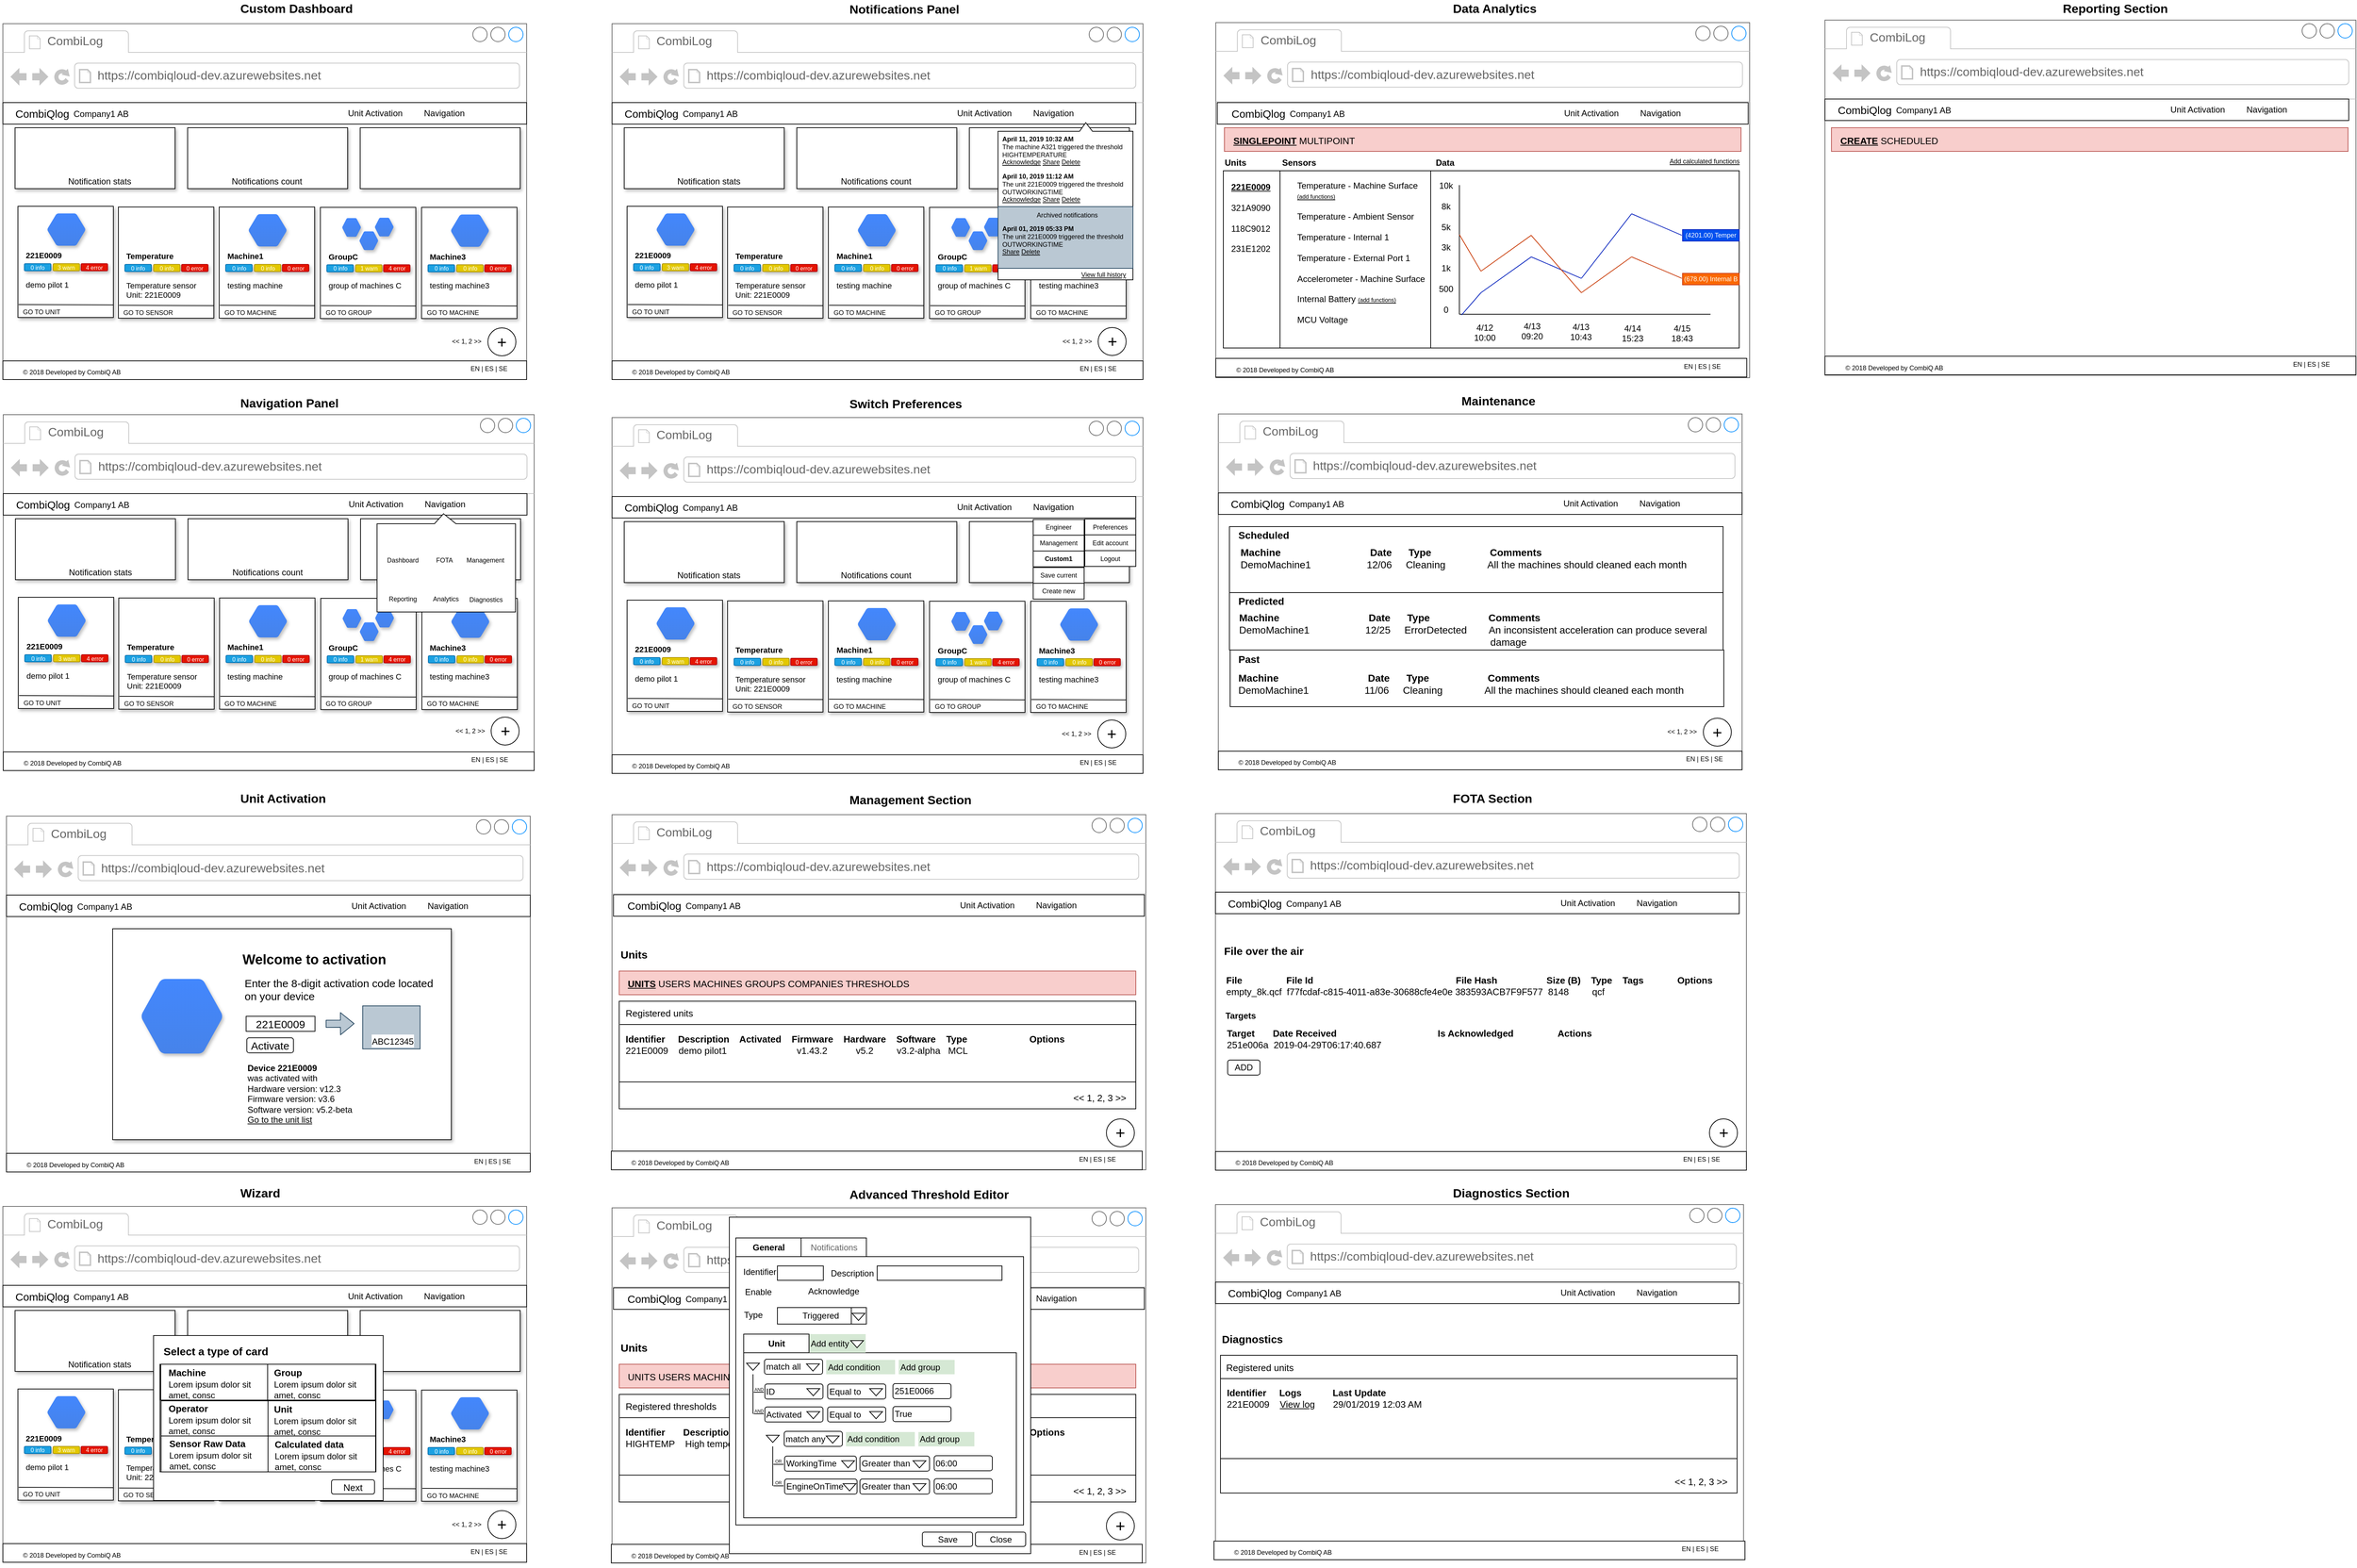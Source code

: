 <mxfile version="10.7.7" type="github"><diagram id="HzdQBg85QUvIq4cWBLrb" name="Page-1"><mxGraphModel dx="1354" dy="797" grid="1" gridSize="10" guides="1" tooltips="1" connect="1" arrows="1" fold="1" page="1" pageScale="1" pageWidth="850" pageHeight="1100" math="0" shadow="0"><root><mxCell id="0"/><mxCell id="1" parent="0"/><mxCell id="iLh3obW3NkPaYR-iZ1fn-4" value="Custom Dashboard" style="text;html=1;resizable=0;points=[];autosize=1;align=left;verticalAlign=top;spacingTop=-4;fontStyle=1;fontSize=17;" parent="1" vertex="1"><mxGeometry x="399" y="12" width="120" height="20" as="geometry"/></mxCell><mxCell id="iLh3obW3NkPaYR-iZ1fn-5" value="Navigation Panel" style="text;html=1;resizable=0;points=[];autosize=1;align=left;verticalAlign=top;spacingTop=-4;fontStyle=1;fontSize=17;" parent="1" vertex="1"><mxGeometry x="399" y="562" width="110" height="20" as="geometry"/></mxCell><mxCell id="iLh3obW3NkPaYR-iZ1fn-12" value="Notifications Panel" style="text;html=1;resizable=0;points=[];autosize=1;align=left;verticalAlign=top;spacingTop=-4;fontStyle=1;fontSize=17;" parent="1" vertex="1"><mxGeometry x="1248" y="13" width="160" height="20" as="geometry"/></mxCell><mxCell id="iLh3obW3NkPaYR-iZ1fn-13" value="Switch Preferences" style="text;html=1;resizable=0;points=[];autosize=1;align=left;verticalAlign=top;spacingTop=-4;fontStyle=1;fontSize=17;" parent="1" vertex="1"><mxGeometry x="1248" y="563" width="160" height="20" as="geometry"/></mxCell><mxCell id="iLh3obW3NkPaYR-iZ1fn-20" value="Unit Activation" style="text;html=1;resizable=0;points=[];autosize=1;align=left;verticalAlign=top;spacingTop=-4;fontStyle=1;fontSize=17;" parent="1" vertex="1"><mxGeometry x="399" y="1113" width="120" height="20" as="geometry"/></mxCell><mxCell id="iLh3obW3NkPaYR-iZ1fn-21" value="Wizard" style="text;html=1;resizable=0;points=[];autosize=1;align=left;verticalAlign=top;spacingTop=-4;fontStyle=1;fontSize=17;" parent="1" vertex="1"><mxGeometry x="399" y="1663" width="70" height="20" as="geometry"/></mxCell><mxCell id="iLh3obW3NkPaYR-iZ1fn-28" value="Management Section" style="text;html=1;resizable=0;points=[];autosize=1;align=left;verticalAlign=top;spacingTop=-4;fontStyle=1;fontSize=17;" parent="1" vertex="1"><mxGeometry x="1248" y="1114.5" width="180" height="20" as="geometry"/></mxCell><mxCell id="iLh3obW3NkPaYR-iZ1fn-29" value="Advanced Threshold Editor" style="text;html=1;resizable=0;points=[];autosize=1;align=left;verticalAlign=top;spacingTop=-4;fontStyle=1;fontSize=17;" parent="1" vertex="1"><mxGeometry x="1248" y="1664.5" width="220" height="20" as="geometry"/></mxCell><mxCell id="iLh3obW3NkPaYR-iZ1fn-49" value="" style="strokeWidth=1;shadow=0;dashed=0;align=center;html=1;shape=mxgraph.mockup.containers.browserWindow;rSize=0;fillColor=#ffffff;strokeColor=#666666;strokeColor2=#008cff;strokeColor3=#c4c4c4;mainText=,;recursiveResize=0;" parent="1" vertex="1"><mxGeometry x="2609.5" y="40" width="740" height="495" as="geometry"/></mxCell><mxCell id="iLh3obW3NkPaYR-iZ1fn-50" value="CombiLog" style="strokeWidth=1;shadow=0;dashed=0;align=center;html=1;shape=mxgraph.mockup.containers.anchor;fontSize=17;fontColor=#666666;align=left;" parent="iLh3obW3NkPaYR-iZ1fn-49" vertex="1"><mxGeometry x="60" y="12" width="110" height="26" as="geometry"/></mxCell><mxCell id="iLh3obW3NkPaYR-iZ1fn-51" value="https://combiqloud-dev.azurewebsites.net" style="strokeWidth=1;shadow=0;dashed=0;align=center;html=1;shape=mxgraph.mockup.containers.anchor;rSize=0;fontSize=17;fontColor=#666666;align=left;" parent="iLh3obW3NkPaYR-iZ1fn-49" vertex="1"><mxGeometry x="130" y="60" width="250" height="26" as="geometry"/></mxCell><mxCell id="Z2SGXmOC48ThzaS_Dv3D-19" value="" style="group" vertex="1" connectable="0" parent="iLh3obW3NkPaYR-iZ1fn-49"><mxGeometry y="110" width="730" height="30" as="geometry"/></mxCell><mxCell id="Z2SGXmOC48ThzaS_Dv3D-20" value="" style="rounded=0;whiteSpace=wrap;html=1;" vertex="1" parent="Z2SGXmOC48ThzaS_Dv3D-19"><mxGeometry width="730" height="30" as="geometry"/></mxCell><mxCell id="Z2SGXmOC48ThzaS_Dv3D-21" value="CombiQlog" style="text;html=1;strokeColor=none;fillColor=none;align=center;verticalAlign=middle;whiteSpace=wrap;rounded=0;fontSize=15;" vertex="1" parent="Z2SGXmOC48ThzaS_Dv3D-19"><mxGeometry x="35" y="5.167" width="40" height="20" as="geometry"/></mxCell><mxCell id="Z2SGXmOC48ThzaS_Dv3D-22" value="Company1 AB" style="text;html=1;strokeColor=none;fillColor=none;align=center;verticalAlign=middle;whiteSpace=wrap;rounded=0;fontSize=12;" vertex="1" parent="Z2SGXmOC48ThzaS_Dv3D-19"><mxGeometry x="97" y="6" width="80" height="20" as="geometry"/></mxCell><mxCell id="Z2SGXmOC48ThzaS_Dv3D-23" value="Unit Activation" style="shape=image;html=1;verticalAlign=middle;verticalLabelPosition=middle;labelBackgroundColor=#ffffff;imageAspect=0;aspect=fixed;image=https://cdn0.iconfinder.com/data/icons/google-material-design-3-0/48/ic_settings_remote_48px-128.png;fontSize=12;labelPosition=right;align=left;" vertex="1" parent="Z2SGXmOC48ThzaS_Dv3D-19"><mxGeometry x="462" y="6.5" width="17" height="17" as="geometry"/></mxCell><mxCell id="Z2SGXmOC48ThzaS_Dv3D-24" value="Navigation" style="shape=image;html=1;verticalAlign=middle;verticalLabelPosition=middle;labelBackgroundColor=#ffffff;imageAspect=0;aspect=fixed;image=https://cdn1.iconfinder.com/data/icons/material-core/16/apps-128.png;fontSize=12;labelPosition=right;align=left;" vertex="1" parent="Z2SGXmOC48ThzaS_Dv3D-19"><mxGeometry x="568" y="6.5" width="17" height="17" as="geometry"/></mxCell><mxCell id="Z2SGXmOC48ThzaS_Dv3D-25" value="" style="shape=image;html=1;verticalAlign=top;verticalLabelPosition=bottom;labelBackgroundColor=#ffffff;imageAspect=0;aspect=fixed;image=https://cdn2.iconfinder.com/data/icons/pittogrammi/142/100-128.png;fontSize=12;" vertex="1" parent="Z2SGXmOC48ThzaS_Dv3D-19"><mxGeometry x="653" y="6.5" width="17" height="17" as="geometry"/></mxCell><mxCell id="Z2SGXmOC48ThzaS_Dv3D-26" value="" style="shape=image;html=1;verticalAlign=top;verticalLabelPosition=bottom;labelBackgroundColor=#ffffff;imageAspect=0;aspect=fixed;image=https://cdn2.iconfinder.com/data/icons/freecns-cumulus/16/519660-164_QuestionMark-128.png;fontSize=12;" vertex="1" parent="Z2SGXmOC48ThzaS_Dv3D-19"><mxGeometry x="678.5" y="6.5" width="17" height="17" as="geometry"/></mxCell><mxCell id="Z2SGXmOC48ThzaS_Dv3D-27" value="" style="shape=image;html=1;verticalAlign=top;verticalLabelPosition=bottom;labelBackgroundColor=#ffffff;imageAspect=0;aspect=fixed;image=https://cdn2.iconfinder.com/data/icons/ios-7-icons/50/user_male2-128.png;fontSize=12;" vertex="1" parent="Z2SGXmOC48ThzaS_Dv3D-19"><mxGeometry x="704" y="6.5" width="17" height="17" as="geometry"/></mxCell><mxCell id="Z2SGXmOC48ThzaS_Dv3D-62" value="" style="group" vertex="1" connectable="0" parent="iLh3obW3NkPaYR-iZ1fn-49"><mxGeometry y="468.5" width="740" height="26" as="geometry"/></mxCell><mxCell id="Z2SGXmOC48ThzaS_Dv3D-63" value="" style="rounded=0;whiteSpace=wrap;html=1;" vertex="1" parent="Z2SGXmOC48ThzaS_Dv3D-62"><mxGeometry width="740" height="26" as="geometry"/></mxCell><mxCell id="Z2SGXmOC48ThzaS_Dv3D-64" value="&lt;span&gt;© 2018 Developed by CombiQ AB&lt;/span&gt;" style="text;html=1;resizable=0;points=[];autosize=1;align=left;verticalAlign=top;spacingTop=-4;fontSize=9;" vertex="1" parent="Z2SGXmOC48ThzaS_Dv3D-62"><mxGeometry x="26" y="8" width="150" height="10" as="geometry"/></mxCell><mxCell id="Z2SGXmOC48ThzaS_Dv3D-65" value="EN | ES | SE" style="text;html=1;resizable=0;points=[];autosize=1;align=left;verticalAlign=top;spacingTop=-4;fontSize=9;" vertex="1" parent="Z2SGXmOC48ThzaS_Dv3D-62"><mxGeometry x="650" y="3" width="70" height="10" as="geometry"/></mxCell><mxCell id="Z2SGXmOC48ThzaS_Dv3D-66" value="" style="rounded=0;whiteSpace=wrap;html=1;shadow=0;glass=0;comic=0;labelBackgroundColor=#ffffff;fontSize=15;fillColor=#f8cecc;strokeColor=#b85450;" vertex="1" parent="iLh3obW3NkPaYR-iZ1fn-49"><mxGeometry x="9" y="150" width="720" height="33" as="geometry"/></mxCell><mxCell id="Z2SGXmOC48ThzaS_Dv3D-67" value="&lt;b&gt;&lt;u&gt;CREATE&lt;/u&gt;&lt;/b&gt;&amp;nbsp;SCHEDULED" style="text;html=1;resizable=0;points=[];autosize=1;align=left;verticalAlign=top;spacingTop=-4;fontSize=13;fontColor=#000000;" vertex="1" parent="iLh3obW3NkPaYR-iZ1fn-49"><mxGeometry x="19" y="157.5" width="150" height="20" as="geometry"/></mxCell><mxCell id="iLh3obW3NkPaYR-iZ1fn-52" value="Data Analytics" style="text;html=1;resizable=0;points=[];autosize=1;align=left;verticalAlign=top;spacingTop=-4;fontStyle=1;fontSize=17;" parent="1" vertex="1"><mxGeometry x="2089" y="12" width="120" height="20" as="geometry"/></mxCell><mxCell id="iLh3obW3NkPaYR-iZ1fn-53" value="Reporting Section" style="text;html=1;resizable=0;points=[];autosize=1;align=left;verticalAlign=top;spacingTop=-4;fontStyle=1;fontSize=17;" parent="1" vertex="1"><mxGeometry x="2938.5" y="12" width="150" height="20" as="geometry"/></mxCell><mxCell id="iLh3obW3NkPaYR-iZ1fn-54" value="" style="strokeWidth=1;shadow=0;dashed=0;align=center;html=1;shape=mxgraph.mockup.containers.browserWindow;rSize=0;fillColor=#ffffff;strokeColor=#666666;strokeColor2=#008cff;strokeColor3=#c4c4c4;mainText=,;recursiveResize=0;" parent="1" vertex="1"><mxGeometry x="1760" y="1146" width="740" height="497" as="geometry"/></mxCell><mxCell id="iLh3obW3NkPaYR-iZ1fn-55" value="CombiLog" style="strokeWidth=1;shadow=0;dashed=0;align=center;html=1;shape=mxgraph.mockup.containers.anchor;fontSize=17;fontColor=#666666;align=left;" parent="iLh3obW3NkPaYR-iZ1fn-54" vertex="1"><mxGeometry x="60" y="12" width="110" height="26" as="geometry"/></mxCell><mxCell id="iLh3obW3NkPaYR-iZ1fn-56" value="https://combiqloud-dev.azurewebsites.net" style="strokeWidth=1;shadow=0;dashed=0;align=center;html=1;shape=mxgraph.mockup.containers.anchor;rSize=0;fontSize=17;fontColor=#666666;align=left;" parent="iLh3obW3NkPaYR-iZ1fn-54" vertex="1"><mxGeometry x="130" y="60" width="250" height="26" as="geometry"/></mxCell><mxCell id="Z2SGXmOC48ThzaS_Dv3D-1" value="" style="group" vertex="1" connectable="0" parent="iLh3obW3NkPaYR-iZ1fn-54"><mxGeometry y="109.5" width="730" height="30" as="geometry"/></mxCell><mxCell id="Z2SGXmOC48ThzaS_Dv3D-2" value="" style="rounded=0;whiteSpace=wrap;html=1;" vertex="1" parent="Z2SGXmOC48ThzaS_Dv3D-1"><mxGeometry width="730" height="30" as="geometry"/></mxCell><mxCell id="Z2SGXmOC48ThzaS_Dv3D-3" value="CombiQlog" style="text;html=1;strokeColor=none;fillColor=none;align=center;verticalAlign=middle;whiteSpace=wrap;rounded=0;fontSize=15;" vertex="1" parent="Z2SGXmOC48ThzaS_Dv3D-1"><mxGeometry x="35" y="5.167" width="40" height="20" as="geometry"/></mxCell><mxCell id="Z2SGXmOC48ThzaS_Dv3D-4" value="Company1 AB" style="text;html=1;strokeColor=none;fillColor=none;align=center;verticalAlign=middle;whiteSpace=wrap;rounded=0;fontSize=12;" vertex="1" parent="Z2SGXmOC48ThzaS_Dv3D-1"><mxGeometry x="97" y="6" width="80" height="20" as="geometry"/></mxCell><mxCell id="Z2SGXmOC48ThzaS_Dv3D-5" value="Unit Activation" style="shape=image;html=1;verticalAlign=middle;verticalLabelPosition=middle;labelBackgroundColor=#ffffff;imageAspect=0;aspect=fixed;image=https://cdn0.iconfinder.com/data/icons/google-material-design-3-0/48/ic_settings_remote_48px-128.png;fontSize=12;labelPosition=right;align=left;" vertex="1" parent="Z2SGXmOC48ThzaS_Dv3D-1"><mxGeometry x="462" y="6.5" width="17" height="17" as="geometry"/></mxCell><mxCell id="Z2SGXmOC48ThzaS_Dv3D-6" value="Navigation" style="shape=image;html=1;verticalAlign=middle;verticalLabelPosition=middle;labelBackgroundColor=#ffffff;imageAspect=0;aspect=fixed;image=https://cdn1.iconfinder.com/data/icons/material-core/16/apps-128.png;fontSize=12;labelPosition=right;align=left;" vertex="1" parent="Z2SGXmOC48ThzaS_Dv3D-1"><mxGeometry x="568" y="6.5" width="17" height="17" as="geometry"/></mxCell><mxCell id="Z2SGXmOC48ThzaS_Dv3D-7" value="" style="shape=image;html=1;verticalAlign=top;verticalLabelPosition=bottom;labelBackgroundColor=#ffffff;imageAspect=0;aspect=fixed;image=https://cdn2.iconfinder.com/data/icons/pittogrammi/142/100-128.png;fontSize=12;" vertex="1" parent="Z2SGXmOC48ThzaS_Dv3D-1"><mxGeometry x="653" y="6.5" width="17" height="17" as="geometry"/></mxCell><mxCell id="Z2SGXmOC48ThzaS_Dv3D-8" value="" style="shape=image;html=1;verticalAlign=top;verticalLabelPosition=bottom;labelBackgroundColor=#ffffff;imageAspect=0;aspect=fixed;image=https://cdn2.iconfinder.com/data/icons/freecns-cumulus/16/519660-164_QuestionMark-128.png;fontSize=12;" vertex="1" parent="Z2SGXmOC48ThzaS_Dv3D-1"><mxGeometry x="678.5" y="6.5" width="17" height="17" as="geometry"/></mxCell><mxCell id="Z2SGXmOC48ThzaS_Dv3D-9" value="" style="shape=image;html=1;verticalAlign=top;verticalLabelPosition=bottom;labelBackgroundColor=#ffffff;imageAspect=0;aspect=fixed;image=https://cdn2.iconfinder.com/data/icons/ios-7-icons/50/user_male2-128.png;fontSize=12;" vertex="1" parent="Z2SGXmOC48ThzaS_Dv3D-1"><mxGeometry x="704" y="6.5" width="17" height="17" as="geometry"/></mxCell><mxCell id="Z2SGXmOC48ThzaS_Dv3D-29" value="File over the air" style="text;html=1;resizable=0;points=[];autosize=1;align=left;verticalAlign=top;spacingTop=-4;fontSize=15;fontColor=#000000;fontStyle=1" vertex="1" parent="iLh3obW3NkPaYR-iZ1fn-54"><mxGeometry x="10" y="180" width="120" height="20" as="geometry"/></mxCell><mxCell id="Z2SGXmOC48ThzaS_Dv3D-31" value="&lt;font style=&quot;font-size: 23px&quot;&gt;+&lt;/font&gt;" style="ellipse;whiteSpace=wrap;html=1;aspect=fixed;rounded=0;shadow=0;glass=0;comic=0;labelBackgroundColor=#ffffff;fontSize=13;fontColor=#000000;" vertex="1" parent="iLh3obW3NkPaYR-iZ1fn-54"><mxGeometry x="688.5" y="425.5" width="39" height="39" as="geometry"/></mxCell><mxCell id="Z2SGXmOC48ThzaS_Dv3D-32" value="" style="group" vertex="1" connectable="0" parent="iLh3obW3NkPaYR-iZ1fn-54"><mxGeometry y="471" width="740" height="26" as="geometry"/></mxCell><mxCell id="Z2SGXmOC48ThzaS_Dv3D-33" value="" style="rounded=0;whiteSpace=wrap;html=1;" vertex="1" parent="Z2SGXmOC48ThzaS_Dv3D-32"><mxGeometry width="740" height="26" as="geometry"/></mxCell><mxCell id="Z2SGXmOC48ThzaS_Dv3D-34" value="&lt;span&gt;© 2018 Developed by CombiQ AB&lt;/span&gt;" style="text;html=1;resizable=0;points=[];autosize=1;align=left;verticalAlign=top;spacingTop=-4;fontSize=9;" vertex="1" parent="Z2SGXmOC48ThzaS_Dv3D-32"><mxGeometry x="26" y="8" width="150" height="10" as="geometry"/></mxCell><mxCell id="Z2SGXmOC48ThzaS_Dv3D-35" value="EN | ES | SE" style="text;html=1;resizable=0;points=[];autosize=1;align=left;verticalAlign=top;spacingTop=-4;fontSize=9;" vertex="1" parent="Z2SGXmOC48ThzaS_Dv3D-32"><mxGeometry x="650" y="3" width="70" height="10" as="geometry"/></mxCell><mxCell id="Z2SGXmOC48ThzaS_Dv3D-36" value="&lt;b&gt;File&amp;nbsp; &amp;nbsp; &amp;nbsp; &amp;nbsp; &amp;nbsp; &amp;nbsp; &amp;nbsp; &amp;nbsp; &amp;nbsp;File Id&amp;nbsp; &amp;nbsp; &amp;nbsp; &amp;nbsp; &amp;nbsp; &amp;nbsp; &amp;nbsp; &amp;nbsp; &amp;nbsp; &amp;nbsp; &amp;nbsp; &amp;nbsp; &amp;nbsp; &amp;nbsp; &amp;nbsp; &amp;nbsp; &amp;nbsp; &amp;nbsp; &amp;nbsp; &amp;nbsp; &amp;nbsp; &amp;nbsp; &amp;nbsp; &amp;nbsp; &amp;nbsp; &amp;nbsp; &amp;nbsp; &amp;nbsp;File Hash&amp;nbsp; &amp;nbsp; &amp;nbsp; &amp;nbsp; &amp;nbsp; &amp;nbsp; &amp;nbsp; &amp;nbsp; &amp;nbsp; &amp;nbsp;Size (B)&amp;nbsp; &amp;nbsp; Type&amp;nbsp; &amp;nbsp; Tags&amp;nbsp; &amp;nbsp; &amp;nbsp; &amp;nbsp; &amp;nbsp; &amp;nbsp; &amp;nbsp;Options&lt;/b&gt;&lt;br&gt;empty_8k.qcf&amp;nbsp; f77fcdaf-c815-4011-a83e-30688cfe4e0e&amp;nbsp;383593ACB7F9F577 &amp;nbsp;8148&amp;nbsp; &amp;nbsp; &amp;nbsp; &amp;nbsp; &amp;nbsp;qcf&lt;br&gt;&lt;br&gt;" style="text;html=1;resizable=0;points=[];autosize=1;align=left;verticalAlign=top;spacingTop=-4;fontSize=13;fontColor=#000000;" vertex="1" parent="iLh3obW3NkPaYR-iZ1fn-54"><mxGeometry x="12.5" y="222" width="690" height="50" as="geometry"/></mxCell><mxCell id="Z2SGXmOC48ThzaS_Dv3D-38" value="" style="shape=image;html=1;verticalAlign=top;verticalLabelPosition=bottom;labelBackgroundColor=#ffffff;imageAspect=0;aspect=fixed;image=https://cdn3.iconfinder.com/data/icons/google-material-design-icons/48/ic_delete_48px-128.png;rounded=0;shadow=0;glass=0;comic=0;fontSize=13;fontColor=#000000;" vertex="1" parent="iLh3obW3NkPaYR-iZ1fn-54"><mxGeometry x="658.5" y="241.5" width="19" height="19" as="geometry"/></mxCell><mxCell id="Z2SGXmOC48ThzaS_Dv3D-40" value="Targets" style="text;html=1;resizable=0;points=[];autosize=1;align=left;verticalAlign=top;spacingTop=-4;fontStyle=1" vertex="1" parent="iLh3obW3NkPaYR-iZ1fn-54"><mxGeometry x="12" y="271.5" width="50" height="20" as="geometry"/></mxCell><mxCell id="Z2SGXmOC48ThzaS_Dv3D-41" value="&lt;b&gt;Target&amp;nbsp; &amp;nbsp; &amp;nbsp; &amp;nbsp;Date Received&amp;nbsp; &amp;nbsp; &amp;nbsp; &amp;nbsp; &amp;nbsp; &amp;nbsp; &amp;nbsp; &amp;nbsp; &amp;nbsp; &amp;nbsp; &amp;nbsp; &amp;nbsp; &amp;nbsp; &amp;nbsp; &amp;nbsp; &amp;nbsp; &amp;nbsp; &amp;nbsp; &amp;nbsp; &amp;nbsp;Is Acknowledged&amp;nbsp; &amp;nbsp; &amp;nbsp; &amp;nbsp; &amp;nbsp; &amp;nbsp; &amp;nbsp; &amp;nbsp; &amp;nbsp;Actions&lt;/b&gt;&lt;br&gt;251e006a&amp;nbsp; 2019-04-29T06:17:40.687&lt;br&gt;" style="text;html=1;resizable=0;points=[];autosize=1;align=left;verticalAlign=top;spacingTop=-4;fontSize=13;fontColor=#000000;" vertex="1" parent="iLh3obW3NkPaYR-iZ1fn-54"><mxGeometry x="14" y="295.5" width="520" height="30" as="geometry"/></mxCell><mxCell id="Z2SGXmOC48ThzaS_Dv3D-42" value="" style="shape=image;html=1;verticalAlign=top;verticalLabelPosition=bottom;labelBackgroundColor=#ffffff;imageAspect=0;aspect=fixed;image=https://cdn0.iconfinder.com/data/icons/feather/96/square-check-128.png;rounded=0;shadow=1;glass=0;comic=0;fontSize=15;fontColor=#000000;" vertex="1" parent="iLh3obW3NkPaYR-iZ1fn-54"><mxGeometry x="353.5" y="312.5" width="19" height="19" as="geometry"/></mxCell><mxCell id="Z2SGXmOC48ThzaS_Dv3D-43" value="" style="shape=image;html=1;verticalAlign=top;verticalLabelPosition=bottom;labelBackgroundColor=#ffffff;imageAspect=0;aspect=fixed;image=https://cdn3.iconfinder.com/data/icons/google-material-design-icons/48/ic_delete_48px-128.png;rounded=0;shadow=0;glass=0;comic=0;fontSize=13;fontColor=#000000;" vertex="1" parent="iLh3obW3NkPaYR-iZ1fn-54"><mxGeometry x="489.5" y="313.5" width="19" height="19" as="geometry"/></mxCell><mxCell id="Z2SGXmOC48ThzaS_Dv3D-44" value="ADD" style="rounded=1;whiteSpace=wrap;html=1;" vertex="1" parent="iLh3obW3NkPaYR-iZ1fn-54"><mxGeometry x="17" y="343.5" width="45" height="21" as="geometry"/></mxCell><mxCell id="iLh3obW3NkPaYR-iZ1fn-57" value="" style="strokeWidth=1;shadow=0;dashed=0;align=center;html=1;shape=mxgraph.mockup.containers.browserWindow;rSize=0;fillColor=#ffffff;strokeColor=#666666;strokeColor2=#008cff;strokeColor3=#c4c4c4;mainText=,;recursiveResize=0;" parent="1" vertex="1"><mxGeometry x="1760" y="1691" width="736" height="495" as="geometry"/></mxCell><mxCell id="iLh3obW3NkPaYR-iZ1fn-58" value="CombiLog" style="strokeWidth=1;shadow=0;dashed=0;align=center;html=1;shape=mxgraph.mockup.containers.anchor;fontSize=17;fontColor=#666666;align=left;" parent="iLh3obW3NkPaYR-iZ1fn-57" vertex="1"><mxGeometry x="60" y="12" width="110" height="26" as="geometry"/></mxCell><mxCell id="iLh3obW3NkPaYR-iZ1fn-59" value="https://combiqloud-dev.azurewebsites.net" style="strokeWidth=1;shadow=0;dashed=0;align=center;html=1;shape=mxgraph.mockup.containers.anchor;rSize=0;fontSize=17;fontColor=#666666;align=left;" parent="iLh3obW3NkPaYR-iZ1fn-57" vertex="1"><mxGeometry x="130" y="60" width="250" height="26" as="geometry"/></mxCell><mxCell id="Z2SGXmOC48ThzaS_Dv3D-10" value="" style="group" vertex="1" connectable="0" parent="iLh3obW3NkPaYR-iZ1fn-57"><mxGeometry y="108" width="730" height="30" as="geometry"/></mxCell><mxCell id="Z2SGXmOC48ThzaS_Dv3D-11" value="" style="rounded=0;whiteSpace=wrap;html=1;" vertex="1" parent="Z2SGXmOC48ThzaS_Dv3D-10"><mxGeometry width="730" height="30" as="geometry"/></mxCell><mxCell id="Z2SGXmOC48ThzaS_Dv3D-12" value="CombiQlog" style="text;html=1;strokeColor=none;fillColor=none;align=center;verticalAlign=middle;whiteSpace=wrap;rounded=0;fontSize=15;" vertex="1" parent="Z2SGXmOC48ThzaS_Dv3D-10"><mxGeometry x="35" y="5.167" width="40" height="20" as="geometry"/></mxCell><mxCell id="Z2SGXmOC48ThzaS_Dv3D-13" value="Company1 AB" style="text;html=1;strokeColor=none;fillColor=none;align=center;verticalAlign=middle;whiteSpace=wrap;rounded=0;fontSize=12;" vertex="1" parent="Z2SGXmOC48ThzaS_Dv3D-10"><mxGeometry x="97" y="6" width="80" height="20" as="geometry"/></mxCell><mxCell id="Z2SGXmOC48ThzaS_Dv3D-14" value="Unit Activation" style="shape=image;html=1;verticalAlign=middle;verticalLabelPosition=middle;labelBackgroundColor=#ffffff;imageAspect=0;aspect=fixed;image=https://cdn0.iconfinder.com/data/icons/google-material-design-3-0/48/ic_settings_remote_48px-128.png;fontSize=12;labelPosition=right;align=left;" vertex="1" parent="Z2SGXmOC48ThzaS_Dv3D-10"><mxGeometry x="462" y="6.5" width="17" height="17" as="geometry"/></mxCell><mxCell id="Z2SGXmOC48ThzaS_Dv3D-15" value="Navigation" style="shape=image;html=1;verticalAlign=middle;verticalLabelPosition=middle;labelBackgroundColor=#ffffff;imageAspect=0;aspect=fixed;image=https://cdn1.iconfinder.com/data/icons/material-core/16/apps-128.png;fontSize=12;labelPosition=right;align=left;" vertex="1" parent="Z2SGXmOC48ThzaS_Dv3D-10"><mxGeometry x="568" y="6.5" width="17" height="17" as="geometry"/></mxCell><mxCell id="Z2SGXmOC48ThzaS_Dv3D-16" value="" style="shape=image;html=1;verticalAlign=top;verticalLabelPosition=bottom;labelBackgroundColor=#ffffff;imageAspect=0;aspect=fixed;image=https://cdn2.iconfinder.com/data/icons/pittogrammi/142/100-128.png;fontSize=12;" vertex="1" parent="Z2SGXmOC48ThzaS_Dv3D-10"><mxGeometry x="653" y="6.5" width="17" height="17" as="geometry"/></mxCell><mxCell id="Z2SGXmOC48ThzaS_Dv3D-17" value="" style="shape=image;html=1;verticalAlign=top;verticalLabelPosition=bottom;labelBackgroundColor=#ffffff;imageAspect=0;aspect=fixed;image=https://cdn2.iconfinder.com/data/icons/freecns-cumulus/16/519660-164_QuestionMark-128.png;fontSize=12;" vertex="1" parent="Z2SGXmOC48ThzaS_Dv3D-10"><mxGeometry x="678.5" y="6.5" width="17" height="17" as="geometry"/></mxCell><mxCell id="Z2SGXmOC48ThzaS_Dv3D-18" value="" style="shape=image;html=1;verticalAlign=top;verticalLabelPosition=bottom;labelBackgroundColor=#ffffff;imageAspect=0;aspect=fixed;image=https://cdn2.iconfinder.com/data/icons/ios-7-icons/50/user_male2-128.png;fontSize=12;" vertex="1" parent="Z2SGXmOC48ThzaS_Dv3D-10"><mxGeometry x="704" y="6.5" width="17" height="17" as="geometry"/></mxCell><mxCell id="Z2SGXmOC48ThzaS_Dv3D-45" value="" style="group" vertex="1" connectable="0" parent="iLh3obW3NkPaYR-iZ1fn-57"><mxGeometry x="-2" y="469" width="740" height="26" as="geometry"/></mxCell><mxCell id="Z2SGXmOC48ThzaS_Dv3D-46" value="" style="rounded=0;whiteSpace=wrap;html=1;" vertex="1" parent="Z2SGXmOC48ThzaS_Dv3D-45"><mxGeometry width="740" height="26" as="geometry"/></mxCell><mxCell id="Z2SGXmOC48ThzaS_Dv3D-47" value="&lt;span&gt;© 2018 Developed by CombiQ AB&lt;/span&gt;" style="text;html=1;resizable=0;points=[];autosize=1;align=left;verticalAlign=top;spacingTop=-4;fontSize=9;" vertex="1" parent="Z2SGXmOC48ThzaS_Dv3D-45"><mxGeometry x="26" y="8" width="150" height="10" as="geometry"/></mxCell><mxCell id="Z2SGXmOC48ThzaS_Dv3D-48" value="EN | ES | SE" style="text;html=1;resizable=0;points=[];autosize=1;align=left;verticalAlign=top;spacingTop=-4;fontSize=9;" vertex="1" parent="Z2SGXmOC48ThzaS_Dv3D-45"><mxGeometry x="650" y="3" width="70" height="10" as="geometry"/></mxCell><mxCell id="Z2SGXmOC48ThzaS_Dv3D-49" value="Diagnostics" style="text;html=1;resizable=0;points=[];autosize=1;align=left;verticalAlign=top;spacingTop=-4;fontSize=15;fontColor=#000000;fontStyle=1" vertex="1" parent="iLh3obW3NkPaYR-iZ1fn-57"><mxGeometry x="6.5" y="175.5" width="90" height="20" as="geometry"/></mxCell><mxCell id="Z2SGXmOC48ThzaS_Dv3D-50" value="" style="rounded=0;whiteSpace=wrap;html=1;shadow=0;glass=0;comic=0;labelBackgroundColor=#ffffff;fontSize=15;fontColor=#000000;" vertex="1" parent="iLh3obW3NkPaYR-iZ1fn-57"><mxGeometry x="7" y="210" width="720" height="192" as="geometry"/></mxCell><mxCell id="Z2SGXmOC48ThzaS_Dv3D-53" value="&amp;lt;&amp;lt; 1, 2, 3 &amp;gt;&amp;gt;" style="text;html=1;resizable=0;points=[];autosize=1;align=left;verticalAlign=top;spacingTop=-4;fontSize=13;fontColor=#000000;" vertex="1" parent="iLh3obW3NkPaYR-iZ1fn-57"><mxGeometry x="637.5" y="376" width="90" height="20" as="geometry"/></mxCell><mxCell id="Z2SGXmOC48ThzaS_Dv3D-54" value="" style="endArrow=none;html=1;fontSize=13;fontColor=#000000;entryX=1;entryY=0.75;entryDx=0;entryDy=0;exitX=0;exitY=0.75;exitDx=0;exitDy=0;" edge="1" parent="iLh3obW3NkPaYR-iZ1fn-57" source="Z2SGXmOC48ThzaS_Dv3D-50" target="Z2SGXmOC48ThzaS_Dv3D-50"><mxGeometry width="50" height="50" relative="1" as="geometry"><mxPoint x="-908.5" y="-770.5" as="sourcePoint"/><mxPoint x="-858.5" y="-820.5" as="targetPoint"/></mxGeometry></mxCell><mxCell id="Z2SGXmOC48ThzaS_Dv3D-55" value="" style="endArrow=none;html=1;fontSize=13;fontColor=#000000;entryX=1;entryY=0.75;entryDx=0;entryDy=0;exitX=0;exitY=0.75;exitDx=0;exitDy=0;" edge="1" parent="iLh3obW3NkPaYR-iZ1fn-57"><mxGeometry width="50" height="50" relative="1" as="geometry"><mxPoint x="6.853" y="242.441" as="sourcePoint"/><mxPoint x="726.853" y="242.441" as="targetPoint"/></mxGeometry></mxCell><mxCell id="Z2SGXmOC48ThzaS_Dv3D-56" value="Registered units" style="text;html=1;resizable=0;points=[];autosize=1;align=left;verticalAlign=top;spacingTop=-4;fontSize=13;fontColor=#000000;" vertex="1" parent="iLh3obW3NkPaYR-iZ1fn-57"><mxGeometry x="13" y="216.5" width="110" height="20" as="geometry"/></mxCell><mxCell id="Z2SGXmOC48ThzaS_Dv3D-57" value="&lt;b&gt;Identifier&amp;nbsp; &amp;nbsp; &amp;nbsp;Logs&amp;nbsp; &amp;nbsp; &amp;nbsp; &amp;nbsp; &amp;nbsp; &amp;nbsp; Last Update&lt;/b&gt;&lt;br&gt;221E0009&amp;nbsp; &amp;nbsp; &lt;u&gt;View log&lt;/u&gt;&amp;nbsp; &amp;nbsp; &amp;nbsp; &amp;nbsp;29/01/2019 12:03 AM&lt;br&gt;&lt;br&gt;" style="text;html=1;resizable=0;points=[];autosize=1;align=left;verticalAlign=top;spacingTop=-4;fontSize=13;fontColor=#000000;" vertex="1" parent="iLh3obW3NkPaYR-iZ1fn-57"><mxGeometry x="14" y="251.5" width="290" height="50" as="geometry"/></mxCell><mxCell id="iLh3obW3NkPaYR-iZ1fn-60" value="FOTA Section" style="text;html=1;resizable=0;points=[];autosize=1;align=left;verticalAlign=top;spacingTop=-4;fontStyle=1;fontSize=17;" parent="1" vertex="1"><mxGeometry x="2089" y="1113" width="120" height="20" as="geometry"/></mxCell><mxCell id="iLh3obW3NkPaYR-iZ1fn-61" value="Diagnostics Section" style="text;html=1;resizable=0;points=[];autosize=1;align=left;verticalAlign=top;spacingTop=-4;fontStyle=1;fontSize=17;" parent="1" vertex="1"><mxGeometry x="2089" y="1663" width="160" height="20" as="geometry"/></mxCell><mxCell id="zUDqASQh77KOOlKKtHZM-248" value="" style="group" parent="1" vertex="1" connectable="0"><mxGeometry x="70.5" y="590" width="740" height="497" as="geometry"/></mxCell><mxCell id="zUDqASQh77KOOlKKtHZM-155" value="" style="strokeWidth=1;shadow=0;dashed=0;align=center;html=1;shape=mxgraph.mockup.containers.browserWindow;rSize=0;fillColor=#ffffff;strokeColor=#666666;strokeColor2=#008cff;strokeColor3=#c4c4c4;mainText=,;recursiveResize=0;fontColor=#FF3333;" parent="zUDqASQh77KOOlKKtHZM-248" vertex="1"><mxGeometry width="740" height="496" as="geometry"/></mxCell><mxCell id="zUDqASQh77KOOlKKtHZM-156" value="CombiLog" style="strokeWidth=1;shadow=0;dashed=0;align=center;html=1;shape=mxgraph.mockup.containers.anchor;fontSize=17;fontColor=#666666;align=left;" parent="zUDqASQh77KOOlKKtHZM-248" vertex="1"><mxGeometry x="60" y="12" width="110" height="26" as="geometry"/></mxCell><mxCell id="zUDqASQh77KOOlKKtHZM-157" value="https://combiqloud-dev.azurewebsites.net" style="strokeWidth=1;shadow=0;dashed=0;align=center;html=1;shape=mxgraph.mockup.containers.anchor;rSize=0;fontSize=17;fontColor=#666666;align=left;" parent="zUDqASQh77KOOlKKtHZM-248" vertex="1"><mxGeometry x="130" y="60" width="250" height="26" as="geometry"/></mxCell><mxCell id="zUDqASQh77KOOlKKtHZM-158" value="" style="rounded=0;whiteSpace=wrap;html=1;fontSize=12;shadow=1;" parent="zUDqASQh77KOOlKKtHZM-248" vertex="1"><mxGeometry x="17" y="145" width="223" height="85" as="geometry"/></mxCell><mxCell id="zUDqASQh77KOOlKKtHZM-159" value="" style="rounded=0;whiteSpace=wrap;html=1;fontSize=12;shadow=1;comic=0;glass=0;" parent="zUDqASQh77KOOlKKtHZM-248" vertex="1"><mxGeometry x="257.5" y="145" width="223" height="85" as="geometry"/></mxCell><mxCell id="zUDqASQh77KOOlKKtHZM-160" value="" style="rounded=0;whiteSpace=wrap;html=1;fontSize=12;shadow=1;" parent="zUDqASQh77KOOlKKtHZM-248" vertex="1"><mxGeometry x="498" y="145" width="223" height="85" as="geometry"/></mxCell><mxCell id="zUDqASQh77KOOlKKtHZM-161" value="" style="shape=image;html=1;verticalAlign=top;verticalLabelPosition=bottom;labelBackgroundColor=#ffffff;imageAspect=0;aspect=fixed;image=https://cdn1.iconfinder.com/data/icons/ios-11-glyphs/30/bar_chart-128.png;rounded=0;shadow=1;glass=0;comic=0;fontSize=12;" parent="zUDqASQh77KOOlKKtHZM-248" vertex="1"><mxGeometry x="304.5" y="145" width="70" height="70" as="geometry"/></mxCell><mxCell id="zUDqASQh77KOOlKKtHZM-162" value="" style="shape=image;html=1;verticalAlign=top;verticalLabelPosition=bottom;labelBackgroundColor=#ffffff;imageAspect=0;aspect=fixed;image=https://cdn1.iconfinder.com/data/icons/ios-11-glyphs/30/bar_chart-128.png;rounded=0;shadow=1;glass=0;comic=0;fontSize=12;" parent="zUDqASQh77KOOlKKtHZM-248" vertex="1"><mxGeometry x="369" y="145" width="70" height="70" as="geometry"/></mxCell><mxCell id="zUDqASQh77KOOlKKtHZM-163" value="Notifications count" style="text;html=1;resizable=0;points=[];autosize=1;align=left;verticalAlign=top;spacingTop=-4;fontSize=12;" parent="zUDqASQh77KOOlKKtHZM-248" vertex="1"><mxGeometry x="317" y="210" width="110" height="20" as="geometry"/></mxCell><mxCell id="zUDqASQh77KOOlKKtHZM-164" value="" style="shape=image;html=1;verticalAlign=top;verticalLabelPosition=bottom;labelBackgroundColor=#ffffff;imageAspect=0;aspect=fixed;image=https://cdn1.iconfinder.com/data/icons/free-98-icons/32/pie-chart-128.png;rounded=0;shadow=1;glass=0;comic=0;fontSize=12;" parent="zUDqASQh77KOOlKKtHZM-248" vertex="1"><mxGeometry x="110" y="153" width="54" height="54" as="geometry"/></mxCell><mxCell id="zUDqASQh77KOOlKKtHZM-165" value="Notification stats" style="text;html=1;resizable=0;points=[];autosize=1;align=left;verticalAlign=top;spacingTop=-4;fontSize=12;" parent="zUDqASQh77KOOlKKtHZM-248" vertex="1"><mxGeometry x="89" y="210" width="100" height="20" as="geometry"/></mxCell><mxCell id="zUDqASQh77KOOlKKtHZM-166" value="" style="group" parent="zUDqASQh77KOOlKKtHZM-248" vertex="1" connectable="0"><mxGeometry x="21" y="254.5" width="133" height="155" as="geometry"/></mxCell><mxCell id="zUDqASQh77KOOlKKtHZM-167" value="" style="rounded=0;whiteSpace=wrap;html=1;shadow=1;glass=0;comic=0;fontSize=12;" parent="zUDqASQh77KOOlKKtHZM-166" vertex="1"><mxGeometry width="133" height="155" as="geometry"/></mxCell><mxCell id="zUDqASQh77KOOlKKtHZM-168" value="" style="shape=mxgraph.gcp.extras.blue_hexagon;html=1;fillColor=#4387FD;gradientColor=#4683EA;strokeColor=none;verticalLabelPosition=bottom;verticalAlign=top;align=center;rounded=0;shadow=1;glass=0;comic=0;fontSize=12;" parent="zUDqASQh77KOOlKKtHZM-166" vertex="1"><mxGeometry x="41" y="10" width="53" height="45" as="geometry"/></mxCell><mxCell id="zUDqASQh77KOOlKKtHZM-169" value="0 info" style="rounded=1;whiteSpace=wrap;html=1;shadow=1;glass=0;comic=0;fontSize=8;fillColor=#1ba1e2;strokeColor=#006EAF;fontColor=#ffffff;" parent="zUDqASQh77KOOlKKtHZM-166" vertex="1"><mxGeometry x="9" y="80" width="37" height="10" as="geometry"/></mxCell><mxCell id="zUDqASQh77KOOlKKtHZM-170" value="3 warn" style="rounded=1;whiteSpace=wrap;html=1;shadow=1;glass=0;comic=0;fontSize=8;fillColor=#e3c800;strokeColor=#B09500;fontColor=#ffffff;" parent="zUDqASQh77KOOlKKtHZM-166" vertex="1"><mxGeometry x="49" y="80" width="37" height="10" as="geometry"/></mxCell><mxCell id="zUDqASQh77KOOlKKtHZM-171" value="4 error" style="rounded=1;whiteSpace=wrap;html=1;shadow=1;glass=0;comic=0;fontSize=8;fillColor=#e51400;strokeColor=#B20000;fontColor=#ffffff;" parent="zUDqASQh77KOOlKKtHZM-166" vertex="1"><mxGeometry x="88" y="80" width="37" height="10" as="geometry"/></mxCell><mxCell id="zUDqASQh77KOOlKKtHZM-172" value="&lt;span style=&quot;font-size: 11px;&quot;&gt;221E0009&lt;/span&gt;" style="text;html=1;resizable=0;points=[];autosize=1;align=left;verticalAlign=top;spacingTop=-4;fontSize=11;fontStyle=1" parent="zUDqASQh77KOOlKKtHZM-166" vertex="1"><mxGeometry x="9" y="59.5" width="50" height="10" as="geometry"/></mxCell><mxCell id="zUDqASQh77KOOlKKtHZM-173" value="demo pilot 1" style="text;html=1;resizable=0;points=[];autosize=1;align=left;verticalAlign=top;spacingTop=-4;fontSize=11;" parent="zUDqASQh77KOOlKKtHZM-166" vertex="1"><mxGeometry x="9" y="100" width="80" height="10" as="geometry"/></mxCell><mxCell id="zUDqASQh77KOOlKKtHZM-174" value="" style="endArrow=none;html=1;fontSize=11;entryX=1.004;entryY=0.887;entryDx=0;entryDy=0;entryPerimeter=0;" parent="zUDqASQh77KOOlKKtHZM-166" target="zUDqASQh77KOOlKKtHZM-167" edge="1"><mxGeometry width="50" height="50" relative="1" as="geometry"><mxPoint x="1" y="137" as="sourcePoint"/><mxPoint x="58" y="120" as="targetPoint"/></mxGeometry></mxCell><mxCell id="zUDqASQh77KOOlKKtHZM-175" value="GO TO UNIT" style="text;html=1;resizable=0;points=[];autosize=1;align=left;verticalAlign=top;spacingTop=-4;fontSize=9;" parent="zUDqASQh77KOOlKKtHZM-166" vertex="1"><mxGeometry x="5" y="139" width="80" height="10" as="geometry"/></mxCell><mxCell id="zUDqASQh77KOOlKKtHZM-176" value="" style="group" parent="zUDqASQh77KOOlKKtHZM-248" vertex="1" connectable="0"><mxGeometry x="301.5" y="255.5" width="133" height="155" as="geometry"/></mxCell><mxCell id="zUDqASQh77KOOlKKtHZM-177" value="" style="rounded=0;whiteSpace=wrap;html=1;shadow=1;glass=0;comic=0;fontSize=12;" parent="zUDqASQh77KOOlKKtHZM-176" vertex="1"><mxGeometry width="133" height="155" as="geometry"/></mxCell><mxCell id="zUDqASQh77KOOlKKtHZM-178" value="" style="shape=mxgraph.gcp.extras.blue_hexagon;html=1;fillColor=#4387FD;gradientColor=#4683EA;strokeColor=none;verticalLabelPosition=bottom;verticalAlign=top;align=center;rounded=0;shadow=1;glass=0;comic=0;fontSize=12;" parent="zUDqASQh77KOOlKKtHZM-176" vertex="1"><mxGeometry x="41" y="10" width="53" height="45" as="geometry"/></mxCell><mxCell id="zUDqASQh77KOOlKKtHZM-179" value="0 info" style="rounded=1;whiteSpace=wrap;html=1;shadow=1;glass=0;comic=0;fontSize=8;fillColor=#1ba1e2;strokeColor=#006EAF;fontColor=#ffffff;" parent="zUDqASQh77KOOlKKtHZM-176" vertex="1"><mxGeometry x="9" y="80" width="37" height="10" as="geometry"/></mxCell><mxCell id="zUDqASQh77KOOlKKtHZM-180" value="0 info" style="rounded=1;whiteSpace=wrap;html=1;shadow=1;glass=0;comic=0;fontSize=8;fillColor=#e3c800;strokeColor=#B09500;fontColor=#ffffff;" parent="zUDqASQh77KOOlKKtHZM-176" vertex="1"><mxGeometry x="49" y="80" width="37" height="10" as="geometry"/></mxCell><mxCell id="zUDqASQh77KOOlKKtHZM-181" value="0 error" style="rounded=1;whiteSpace=wrap;html=1;shadow=1;glass=0;comic=0;fontSize=8;fillColor=#e51400;strokeColor=#B20000;fontColor=#ffffff;" parent="zUDqASQh77KOOlKKtHZM-176" vertex="1"><mxGeometry x="88" y="80" width="37" height="10" as="geometry"/></mxCell><mxCell id="zUDqASQh77KOOlKKtHZM-182" value="&lt;span style=&quot;font-size: 11px&quot;&gt;Machine1&lt;/span&gt;" style="text;html=1;resizable=0;points=[];autosize=1;align=left;verticalAlign=top;spacingTop=-4;fontSize=11;fontStyle=1" parent="zUDqASQh77KOOlKKtHZM-176" vertex="1"><mxGeometry x="9" y="59.5" width="60" height="10" as="geometry"/></mxCell><mxCell id="zUDqASQh77KOOlKKtHZM-183" value="testing machine" style="text;html=1;resizable=0;points=[];autosize=1;align=left;verticalAlign=top;spacingTop=-4;fontSize=11;" parent="zUDqASQh77KOOlKKtHZM-176" vertex="1"><mxGeometry x="9" y="100" width="90" height="10" as="geometry"/></mxCell><mxCell id="zUDqASQh77KOOlKKtHZM-184" value="" style="endArrow=none;html=1;fontSize=11;entryX=1.004;entryY=0.887;entryDx=0;entryDy=0;entryPerimeter=0;" parent="zUDqASQh77KOOlKKtHZM-176" target="zUDqASQh77KOOlKKtHZM-177" edge="1"><mxGeometry width="50" height="50" relative="1" as="geometry"><mxPoint x="1" y="137" as="sourcePoint"/><mxPoint x="58" y="120" as="targetPoint"/></mxGeometry></mxCell><mxCell id="zUDqASQh77KOOlKKtHZM-185" value="GO TO MACHINE" style="text;html=1;resizable=0;points=[];autosize=1;align=left;verticalAlign=top;spacingTop=-4;fontSize=9;" parent="zUDqASQh77KOOlKKtHZM-176" vertex="1"><mxGeometry x="5" y="139" width="90" height="10" as="geometry"/></mxCell><mxCell id="zUDqASQh77KOOlKKtHZM-186" value="" style="shape=image;html=1;verticalAlign=top;verticalLabelPosition=bottom;labelBackgroundColor=#ffffff;imageAspect=0;aspect=fixed;image=https://cdn1.iconfinder.com/data/icons/science-technology-outline/91/Science__Technology_31-128.png;rounded=0;shadow=1;glass=0;comic=0;fontSize=9;imageBackground=none;imageBorder=none;" parent="zUDqASQh77KOOlKKtHZM-176" vertex="1"><mxGeometry x="53.5" y="18" width="29" height="29" as="geometry"/></mxCell><mxCell id="zUDqASQh77KOOlKKtHZM-187" value="" style="group" parent="zUDqASQh77KOOlKKtHZM-248" vertex="1" connectable="0"><mxGeometry x="579.5" y="256.5" width="133" height="240.5" as="geometry"/></mxCell><mxCell id="zUDqASQh77KOOlKKtHZM-188" value="" style="rounded=0;whiteSpace=wrap;html=1;shadow=1;glass=0;comic=0;fontSize=12;" parent="zUDqASQh77KOOlKKtHZM-187" vertex="1"><mxGeometry x="4" y="-0.5" width="133" height="155" as="geometry"/></mxCell><mxCell id="zUDqASQh77KOOlKKtHZM-189" value="" style="shape=mxgraph.gcp.extras.blue_hexagon;html=1;fillColor=#4387FD;gradientColor=#4683EA;strokeColor=none;verticalLabelPosition=bottom;verticalAlign=top;align=center;rounded=0;shadow=1;glass=0;comic=0;fontSize=12;" parent="zUDqASQh77KOOlKKtHZM-187" vertex="1"><mxGeometry x="45" y="9.5" width="53" height="45" as="geometry"/></mxCell><mxCell id="zUDqASQh77KOOlKKtHZM-190" value="0 info" style="rounded=1;whiteSpace=wrap;html=1;shadow=1;glass=0;comic=0;fontSize=8;fillColor=#1ba1e2;strokeColor=#006EAF;fontColor=#ffffff;" parent="zUDqASQh77KOOlKKtHZM-187" vertex="1"><mxGeometry x="13" y="79.5" width="37" height="10" as="geometry"/></mxCell><mxCell id="zUDqASQh77KOOlKKtHZM-191" value="0 info" style="rounded=1;whiteSpace=wrap;html=1;shadow=1;glass=0;comic=0;fontSize=8;fillColor=#e3c800;strokeColor=#B09500;fontColor=#ffffff;" parent="zUDqASQh77KOOlKKtHZM-187" vertex="1"><mxGeometry x="53" y="79.5" width="37" height="10" as="geometry"/></mxCell><mxCell id="zUDqASQh77KOOlKKtHZM-192" value="0 error" style="rounded=1;whiteSpace=wrap;html=1;shadow=1;glass=0;comic=0;fontSize=8;fillColor=#e51400;strokeColor=#B20000;fontColor=#ffffff;" parent="zUDqASQh77KOOlKKtHZM-187" vertex="1"><mxGeometry x="92" y="79.5" width="37" height="10" as="geometry"/></mxCell><mxCell id="zUDqASQh77KOOlKKtHZM-193" value="&lt;span style=&quot;font-size: 11px&quot;&gt;Machine3&lt;/span&gt;" style="text;html=1;resizable=0;points=[];autosize=1;align=left;verticalAlign=top;spacingTop=-4;fontSize=11;fontStyle=1" parent="zUDqASQh77KOOlKKtHZM-187" vertex="1"><mxGeometry x="13" y="59" width="60" height="10" as="geometry"/></mxCell><mxCell id="zUDqASQh77KOOlKKtHZM-194" value="testing machine3" style="text;html=1;resizable=0;points=[];autosize=1;align=left;verticalAlign=top;spacingTop=-4;fontSize=11;" parent="zUDqASQh77KOOlKKtHZM-187" vertex="1"><mxGeometry x="13" y="99.5" width="100" height="10" as="geometry"/></mxCell><mxCell id="zUDqASQh77KOOlKKtHZM-195" value="" style="endArrow=none;html=1;fontSize=11;entryX=1.004;entryY=0.887;entryDx=0;entryDy=0;entryPerimeter=0;" parent="zUDqASQh77KOOlKKtHZM-187" target="zUDqASQh77KOOlKKtHZM-188" edge="1"><mxGeometry width="50" height="50" relative="1" as="geometry"><mxPoint x="5" y="136.5" as="sourcePoint"/><mxPoint x="62" y="119.5" as="targetPoint"/></mxGeometry></mxCell><mxCell id="zUDqASQh77KOOlKKtHZM-196" value="GO TO MACHINE" style="text;html=1;resizable=0;points=[];autosize=1;align=left;verticalAlign=top;spacingTop=-4;fontSize=9;" parent="zUDqASQh77KOOlKKtHZM-187" vertex="1"><mxGeometry x="9" y="138.5" width="90" height="10" as="geometry"/></mxCell><mxCell id="zUDqASQh77KOOlKKtHZM-197" value="" style="shape=image;html=1;verticalAlign=top;verticalLabelPosition=bottom;labelBackgroundColor=#ffffff;imageAspect=0;aspect=fixed;image=https://cdn1.iconfinder.com/data/icons/science-technology-outline/91/Science__Technology_31-128.png;rounded=0;shadow=1;glass=0;comic=0;fontSize=9;imageBackground=none;imageBorder=none;" parent="zUDqASQh77KOOlKKtHZM-187" vertex="1"><mxGeometry x="57.5" y="17.5" width="29" height="29" as="geometry"/></mxCell><mxCell id="zUDqASQh77KOOlKKtHZM-198" value="" style="group" parent="zUDqASQh77KOOlKKtHZM-248" vertex="1" connectable="0"><mxGeometry x="161" y="255.5" width="133" height="155" as="geometry"/></mxCell><mxCell id="zUDqASQh77KOOlKKtHZM-199" value="" style="rounded=0;whiteSpace=wrap;html=1;shadow=1;glass=0;comic=0;fontSize=12;" parent="zUDqASQh77KOOlKKtHZM-198" vertex="1"><mxGeometry width="133" height="155" as="geometry"/></mxCell><mxCell id="zUDqASQh77KOOlKKtHZM-200" value="0 info" style="rounded=1;whiteSpace=wrap;html=1;shadow=1;glass=0;comic=0;fontSize=8;fillColor=#1ba1e2;strokeColor=#006EAF;fontColor=#ffffff;" parent="zUDqASQh77KOOlKKtHZM-198" vertex="1"><mxGeometry x="9" y="80" width="37" height="10" as="geometry"/></mxCell><mxCell id="zUDqASQh77KOOlKKtHZM-201" value="0 info" style="rounded=1;whiteSpace=wrap;html=1;shadow=1;glass=0;comic=0;fontSize=8;fillColor=#e3c800;strokeColor=#B09500;fontColor=#ffffff;" parent="zUDqASQh77KOOlKKtHZM-198" vertex="1"><mxGeometry x="49" y="80" width="37" height="10" as="geometry"/></mxCell><mxCell id="zUDqASQh77KOOlKKtHZM-202" value="0 error" style="rounded=1;whiteSpace=wrap;html=1;shadow=1;glass=0;comic=0;fontSize=8;fillColor=#e51400;strokeColor=#B20000;fontColor=#ffffff;" parent="zUDqASQh77KOOlKKtHZM-198" vertex="1"><mxGeometry x="88" y="80" width="37" height="10" as="geometry"/></mxCell><mxCell id="zUDqASQh77KOOlKKtHZM-203" value="Temperature" style="text;html=1;resizable=0;points=[];autosize=1;align=left;verticalAlign=top;spacingTop=-4;fontSize=11;fontStyle=1" parent="zUDqASQh77KOOlKKtHZM-198" vertex="1"><mxGeometry x="9" y="59.5" width="80" height="10" as="geometry"/></mxCell><mxCell id="zUDqASQh77KOOlKKtHZM-204" value="Temperature sensor&lt;br&gt;Unit: 221E0009&lt;br&gt;" style="text;html=1;resizable=0;points=[];autosize=1;align=left;verticalAlign=top;spacingTop=-4;fontSize=11;" parent="zUDqASQh77KOOlKKtHZM-198" vertex="1"><mxGeometry x="9" y="100" width="110" height="30" as="geometry"/></mxCell><mxCell id="zUDqASQh77KOOlKKtHZM-205" value="" style="endArrow=none;html=1;fontSize=11;entryX=1.004;entryY=0.887;entryDx=0;entryDy=0;entryPerimeter=0;" parent="zUDqASQh77KOOlKKtHZM-198" target="zUDqASQh77KOOlKKtHZM-199" edge="1"><mxGeometry width="50" height="50" relative="1" as="geometry"><mxPoint x="1" y="137" as="sourcePoint"/><mxPoint x="58" y="120" as="targetPoint"/></mxGeometry></mxCell><mxCell id="zUDqASQh77KOOlKKtHZM-206" value="GO TO SENSOR" style="text;html=1;resizable=0;points=[];autosize=1;align=left;verticalAlign=top;spacingTop=-4;fontSize=9;" parent="zUDqASQh77KOOlKKtHZM-198" vertex="1"><mxGeometry x="5" y="139" width="80" height="10" as="geometry"/></mxCell><mxCell id="zUDqASQh77KOOlKKtHZM-207" value="" style="shape=image;html=1;verticalAlign=top;verticalLabelPosition=bottom;labelBackgroundColor=#ffffff;imageAspect=0;aspect=fixed;image=https://cdn1.iconfinder.com/data/icons/finance-160/64/chart-financial-business-finance_3-128.png;rounded=0;shadow=1;glass=0;comic=0;fontSize=9;" parent="zUDqASQh77KOOlKKtHZM-198" vertex="1"><mxGeometry x="41.5" y="4.5" width="55" height="55" as="geometry"/></mxCell><mxCell id="zUDqASQh77KOOlKKtHZM-208" value="" style="group" parent="zUDqASQh77KOOlKKtHZM-248" vertex="1" connectable="0"><mxGeometry x="442.5" y="256" width="184.5" height="155" as="geometry"/></mxCell><mxCell id="zUDqASQh77KOOlKKtHZM-209" value="" style="group" parent="zUDqASQh77KOOlKKtHZM-208" vertex="1" connectable="0"><mxGeometry width="184.5" height="155" as="geometry"/></mxCell><mxCell id="zUDqASQh77KOOlKKtHZM-210" value="" style="rounded=0;whiteSpace=wrap;html=1;shadow=1;glass=0;comic=0;fontSize=12;" parent="zUDqASQh77KOOlKKtHZM-209" vertex="1"><mxGeometry width="133" height="155" as="geometry"/></mxCell><mxCell id="zUDqASQh77KOOlKKtHZM-211" value="" style="shape=mxgraph.gcp.extras.blue_hexagon;html=1;fillColor=#4387FD;gradientColor=#4683EA;strokeColor=none;verticalLabelPosition=bottom;verticalAlign=top;align=center;rounded=0;shadow=1;glass=0;comic=0;fontSize=12;" parent="zUDqASQh77KOOlKKtHZM-209" vertex="1"><mxGeometry x="30.5" y="15" width="26" height="26" as="geometry"/></mxCell><mxCell id="zUDqASQh77KOOlKKtHZM-212" value="0 info" style="rounded=1;whiteSpace=wrap;html=1;shadow=1;glass=0;comic=0;fontSize=8;fillColor=#1ba1e2;strokeColor=#006EAF;fontColor=#ffffff;" parent="zUDqASQh77KOOlKKtHZM-209" vertex="1"><mxGeometry x="9" y="80" width="37" height="10" as="geometry"/></mxCell><mxCell id="zUDqASQh77KOOlKKtHZM-213" value="1 warn" style="rounded=1;whiteSpace=wrap;html=1;shadow=1;glass=0;comic=0;fontSize=8;fillColor=#e3c800;strokeColor=#B09500;fontColor=#ffffff;" parent="zUDqASQh77KOOlKKtHZM-209" vertex="1"><mxGeometry x="49" y="80" width="37" height="10" as="geometry"/></mxCell><mxCell id="zUDqASQh77KOOlKKtHZM-214" value="4 error" style="rounded=1;whiteSpace=wrap;html=1;shadow=1;glass=0;comic=0;fontSize=8;fillColor=#e51400;strokeColor=#B20000;fontColor=#ffffff;" parent="zUDqASQh77KOOlKKtHZM-209" vertex="1"><mxGeometry x="88" y="80" width="37" height="10" as="geometry"/></mxCell><mxCell id="zUDqASQh77KOOlKKtHZM-215" value="GroupC" style="text;html=1;resizable=0;points=[];autosize=1;align=left;verticalAlign=top;spacingTop=-4;fontSize=11;fontStyle=1" parent="zUDqASQh77KOOlKKtHZM-209" vertex="1"><mxGeometry x="9" y="59.5" width="50" height="10" as="geometry"/></mxCell><mxCell id="zUDqASQh77KOOlKKtHZM-216" value="group of machines C" style="text;html=1;resizable=0;points=[];autosize=1;align=left;verticalAlign=top;spacingTop=-4;fontSize=11;" parent="zUDqASQh77KOOlKKtHZM-209" vertex="1"><mxGeometry x="9" y="100" width="120" height="10" as="geometry"/></mxCell><mxCell id="zUDqASQh77KOOlKKtHZM-217" value="" style="endArrow=none;html=1;fontSize=11;entryX=1.004;entryY=0.887;entryDx=0;entryDy=0;entryPerimeter=0;" parent="zUDqASQh77KOOlKKtHZM-209" target="zUDqASQh77KOOlKKtHZM-210" edge="1"><mxGeometry width="50" height="50" relative="1" as="geometry"><mxPoint x="1" y="137" as="sourcePoint"/><mxPoint x="58" y="120" as="targetPoint"/></mxGeometry></mxCell><mxCell id="zUDqASQh77KOOlKKtHZM-218" value="GO TO GROUP" style="text;html=1;resizable=0;points=[];autosize=1;align=left;verticalAlign=top;spacingTop=-4;fontSize=9;" parent="zUDqASQh77KOOlKKtHZM-209" vertex="1"><mxGeometry x="5" y="139" width="80" height="10" as="geometry"/></mxCell><mxCell id="zUDqASQh77KOOlKKtHZM-219" value="" style="shape=mxgraph.gcp.extras.blue_hexagon;html=1;fillColor=#4387FD;gradientColor=#4683EA;strokeColor=none;verticalLabelPosition=bottom;verticalAlign=top;align=center;rounded=0;shadow=1;glass=0;comic=0;fontSize=12;" parent="zUDqASQh77KOOlKKtHZM-209" vertex="1"><mxGeometry x="76" y="14.5" width="26" height="26" as="geometry"/></mxCell><mxCell id="zUDqASQh77KOOlKKtHZM-220" value="" style="shape=mxgraph.gcp.extras.blue_hexagon;html=1;fillColor=#4387FD;gradientColor=#4683EA;strokeColor=none;verticalLabelPosition=bottom;verticalAlign=top;align=center;rounded=0;shadow=1;glass=0;comic=0;fontSize=12;" parent="zUDqASQh77KOOlKKtHZM-209" vertex="1"><mxGeometry x="54.5" y="33.5" width="26" height="26" as="geometry"/></mxCell><mxCell id="zUDqASQh77KOOlKKtHZM-221" value="&amp;lt;&amp;lt; 1, 2 &amp;gt;&amp;gt;" style="text;html=1;resizable=0;points=[];autosize=1;align=left;verticalAlign=top;spacingTop=-4;fontSize=9;" parent="zUDqASQh77KOOlKKtHZM-248" vertex="1"><mxGeometry x="628" y="432.5" width="60" height="10" as="geometry"/></mxCell><mxCell id="zUDqASQh77KOOlKKtHZM-226" value="" style="group" parent="zUDqASQh77KOOlKKtHZM-248" vertex="1" connectable="0"><mxGeometry y="110" width="730" height="30" as="geometry"/></mxCell><mxCell id="zUDqASQh77KOOlKKtHZM-227" value="" style="rounded=0;whiteSpace=wrap;html=1;" parent="zUDqASQh77KOOlKKtHZM-226" vertex="1"><mxGeometry width="730" height="30" as="geometry"/></mxCell><mxCell id="zUDqASQh77KOOlKKtHZM-228" value="CombiQlog" style="text;html=1;strokeColor=none;fillColor=none;align=center;verticalAlign=middle;whiteSpace=wrap;rounded=0;fontSize=15;" parent="zUDqASQh77KOOlKKtHZM-226" vertex="1"><mxGeometry x="35" y="5.167" width="40" height="20" as="geometry"/></mxCell><mxCell id="zUDqASQh77KOOlKKtHZM-229" value="Company1 AB" style="text;html=1;strokeColor=none;fillColor=none;align=center;verticalAlign=middle;whiteSpace=wrap;rounded=0;fontSize=12;" parent="zUDqASQh77KOOlKKtHZM-226" vertex="1"><mxGeometry x="97" y="6" width="80" height="20" as="geometry"/></mxCell><mxCell id="zUDqASQh77KOOlKKtHZM-230" value="Unit Activation" style="shape=image;html=1;verticalAlign=middle;verticalLabelPosition=middle;labelBackgroundColor=#ffffff;imageAspect=0;aspect=fixed;image=https://cdn0.iconfinder.com/data/icons/google-material-design-3-0/48/ic_settings_remote_48px-128.png;fontSize=12;labelPosition=right;align=left;" parent="zUDqASQh77KOOlKKtHZM-226" vertex="1"><mxGeometry x="462" y="6.5" width="17" height="17" as="geometry"/></mxCell><mxCell id="zUDqASQh77KOOlKKtHZM-231" value="Navigation" style="shape=image;html=1;verticalAlign=middle;verticalLabelPosition=middle;labelBackgroundColor=#ffffff;imageAspect=0;aspect=fixed;image=https://cdn1.iconfinder.com/data/icons/material-core/16/apps-128.png;fontSize=12;labelPosition=right;align=left;" parent="zUDqASQh77KOOlKKtHZM-226" vertex="1"><mxGeometry x="568" y="6.5" width="17" height="17" as="geometry"/></mxCell><mxCell id="zUDqASQh77KOOlKKtHZM-232" value="" style="shape=image;html=1;verticalAlign=top;verticalLabelPosition=bottom;labelBackgroundColor=#ffffff;imageAspect=0;aspect=fixed;image=https://cdn2.iconfinder.com/data/icons/pittogrammi/142/100-128.png;fontSize=12;" parent="zUDqASQh77KOOlKKtHZM-226" vertex="1"><mxGeometry x="653" y="6.5" width="17" height="17" as="geometry"/></mxCell><mxCell id="zUDqASQh77KOOlKKtHZM-233" value="" style="shape=image;html=1;verticalAlign=top;verticalLabelPosition=bottom;labelBackgroundColor=#ffffff;imageAspect=0;aspect=fixed;image=https://cdn2.iconfinder.com/data/icons/freecns-cumulus/16/519660-164_QuestionMark-128.png;fontSize=12;" parent="zUDqASQh77KOOlKKtHZM-226" vertex="1"><mxGeometry x="678.5" y="6.5" width="17" height="17" as="geometry"/></mxCell><mxCell id="zUDqASQh77KOOlKKtHZM-234" value="" style="shape=image;html=1;verticalAlign=top;verticalLabelPosition=bottom;labelBackgroundColor=#ffffff;imageAspect=0;aspect=fixed;image=https://cdn2.iconfinder.com/data/icons/ios-7-icons/50/user_male2-128.png;fontSize=12;" parent="zUDqASQh77KOOlKKtHZM-226" vertex="1"><mxGeometry x="704" y="6.5" width="17" height="17" as="geometry"/></mxCell><mxCell id="zUDqASQh77KOOlKKtHZM-235" value="" style="shape=callout;whiteSpace=wrap;html=1;perimeter=calloutPerimeter;rounded=0;shadow=0;glass=0;comic=0;fontSize=9;size=14;position=0.43;base=30;rotation=180;position2=0.52;" parent="zUDqASQh77KOOlKKtHZM-248" vertex="1"><mxGeometry x="521" y="138" width="193" height="137" as="geometry"/></mxCell><mxCell id="zUDqASQh77KOOlKKtHZM-236" value="Dashboard" style="shape=image;html=1;verticalAlign=top;verticalLabelPosition=bottom;labelBackgroundColor=#ffffff;imageAspect=0;aspect=fixed;image=https://cdn0.iconfinder.com/data/icons/google-material-design-3-0/48/ic_dashboard_48px-128.png;rounded=0;shadow=0;glass=0;comic=0;fontSize=9;" parent="zUDqASQh77KOOlKKtHZM-248" vertex="1"><mxGeometry x="542" y="162" width="29" height="29" as="geometry"/></mxCell><mxCell id="zUDqASQh77KOOlKKtHZM-237" value="FOTA" style="shape=image;html=1;verticalAlign=top;verticalLabelPosition=bottom;labelBackgroundColor=#ffffff;imageAspect=0;aspect=fixed;image=https://cdn2.iconfinder.com/data/icons/freecns-cumulus/16/519624-123_CloudDownload-128.png;rounded=0;shadow=0;glass=0;comic=0;fontSize=9;" parent="zUDqASQh77KOOlKKtHZM-248" vertex="1"><mxGeometry x="599" y="160" width="31" height="31" as="geometry"/></mxCell><mxCell id="zUDqASQh77KOOlKKtHZM-238" value="Management&lt;br&gt;" style="shape=image;html=1;verticalAlign=top;verticalLabelPosition=bottom;labelBackgroundColor=#ffffff;imageAspect=0;aspect=fixed;image=https://cdn0.iconfinder.com/data/icons/google-material-design-3-0/48/ic_build_48px-128.png;rounded=0;shadow=0;glass=0;comic=0;fontSize=9;" parent="zUDqASQh77KOOlKKtHZM-248" vertex="1"><mxGeometry x="657" y="161.5" width="29" height="29" as="geometry"/></mxCell><mxCell id="zUDqASQh77KOOlKKtHZM-240" value="Reporting" style="shape=image;html=1;verticalAlign=top;verticalLabelPosition=bottom;labelBackgroundColor=#ffffff;imageAspect=0;aspect=fixed;image=https://cdn4.iconfinder.com/data/icons/iphone-calculator-shopping-report/128/Reports.png;rounded=0;shadow=0;glass=0;comic=0;fontSize=9;" parent="zUDqASQh77KOOlKKtHZM-248" vertex="1"><mxGeometry x="542" y="215.5" width="29" height="29" as="geometry"/></mxCell><mxCell id="zUDqASQh77KOOlKKtHZM-241" value="Analytics" style="shape=image;html=1;verticalAlign=top;verticalLabelPosition=bottom;labelBackgroundColor=#ffffff;imageAspect=0;aspect=fixed;image=https://cdn0.iconfinder.com/data/icons/news-and-magazine/512/statistic-128.png;rounded=0;shadow=0;glass=0;comic=0;fontSize=9;" parent="zUDqASQh77KOOlKKtHZM-248" vertex="1"><mxGeometry x="601.5" y="216" width="29" height="29" as="geometry"/></mxCell><mxCell id="zUDqASQh77KOOlKKtHZM-243" value="Diagnostics" style="shape=image;html=1;verticalAlign=top;verticalLabelPosition=bottom;labelBackgroundColor=#ffffff;imageAspect=0;aspect=fixed;image=https://cdn3.iconfinder.com/data/icons/geosm-e-commerce/48/logs-2-128.png;rounded=0;shadow=0;glass=0;comic=0;fontSize=9;fontColor=#000000;spacing=-6;" parent="zUDqASQh77KOOlKKtHZM-248" vertex="1"><mxGeometry x="652.5" y="213.5" width="40" height="40" as="geometry"/></mxCell><mxCell id="zUDqASQh77KOOlKKtHZM-223" value="" style="rounded=0;whiteSpace=wrap;html=1;" parent="zUDqASQh77KOOlKKtHZM-248" vertex="1"><mxGeometry y="470" width="740" height="26" as="geometry"/></mxCell><mxCell id="zUDqASQh77KOOlKKtHZM-224" value="&lt;span&gt;© 2018 Developed by CombiQ AB&lt;/span&gt;" style="text;html=1;resizable=0;points=[];autosize=1;align=left;verticalAlign=top;spacingTop=-4;fontSize=9;" parent="zUDqASQh77KOOlKKtHZM-248" vertex="1"><mxGeometry x="26" y="478" width="150" height="10" as="geometry"/></mxCell><mxCell id="zUDqASQh77KOOlKKtHZM-225" value="EN | ES | SE" style="text;html=1;resizable=0;points=[];autosize=1;align=left;verticalAlign=top;spacingTop=-4;fontSize=9;" parent="zUDqASQh77KOOlKKtHZM-248" vertex="1"><mxGeometry x="650" y="473" width="70" height="10" as="geometry"/></mxCell><mxCell id="i3BbrGVzd9zJLMcz0ZKg-47" value="&lt;font style=&quot;font-size: 23px&quot;&gt;+&lt;/font&gt;" style="ellipse;whiteSpace=wrap;html=1;aspect=fixed;rounded=0;shadow=0;glass=0;comic=0;labelBackgroundColor=#ffffff;fontSize=13;fontColor=#000000;" parent="zUDqASQh77KOOlKKtHZM-248" vertex="1"><mxGeometry x="680" y="421.5" width="39" height="39" as="geometry"/></mxCell><mxCell id="zUDqASQh77KOOlKKtHZM-425" value="Maintenance" style="text;html=1;resizable=0;points=[];autosize=1;align=left;verticalAlign=top;spacingTop=-4;fontStyle=1;fontSize=17;" parent="1" vertex="1"><mxGeometry x="2100.5" y="558.5" width="110" height="20" as="geometry"/></mxCell><mxCell id="zUDqASQh77KOOlKKtHZM-426" value="" style="group" parent="1" vertex="1" connectable="0"><mxGeometry x="919" y="45" width="740" height="497" as="geometry"/></mxCell><mxCell id="zUDqASQh77KOOlKKtHZM-330" value="" style="strokeWidth=1;shadow=0;dashed=0;align=center;html=1;shape=mxgraph.mockup.containers.browserWindow;rSize=0;fillColor=#ffffff;strokeColor=#666666;strokeColor2=#008cff;strokeColor3=#c4c4c4;mainText=,;recursiveResize=0;fontColor=#FF3333;" parent="zUDqASQh77KOOlKKtHZM-426" vertex="1"><mxGeometry width="740" height="496" as="geometry"/></mxCell><mxCell id="zUDqASQh77KOOlKKtHZM-331" value="CombiLog" style="strokeWidth=1;shadow=0;dashed=0;align=center;html=1;shape=mxgraph.mockup.containers.anchor;fontSize=17;fontColor=#666666;align=left;" parent="zUDqASQh77KOOlKKtHZM-426" vertex="1"><mxGeometry x="60" y="12" width="110" height="26" as="geometry"/></mxCell><mxCell id="zUDqASQh77KOOlKKtHZM-332" value="https://combiqloud-dev.azurewebsites.net" style="strokeWidth=1;shadow=0;dashed=0;align=center;html=1;shape=mxgraph.mockup.containers.anchor;rSize=0;fontSize=17;fontColor=#666666;align=left;" parent="zUDqASQh77KOOlKKtHZM-426" vertex="1"><mxGeometry x="130" y="60" width="250" height="26" as="geometry"/></mxCell><mxCell id="zUDqASQh77KOOlKKtHZM-333" value="" style="rounded=0;whiteSpace=wrap;html=1;fontSize=12;shadow=1;" parent="zUDqASQh77KOOlKKtHZM-426" vertex="1"><mxGeometry x="17" y="145" width="223" height="85" as="geometry"/></mxCell><mxCell id="zUDqASQh77KOOlKKtHZM-334" value="" style="rounded=0;whiteSpace=wrap;html=1;fontSize=12;shadow=1;comic=0;glass=0;" parent="zUDqASQh77KOOlKKtHZM-426" vertex="1"><mxGeometry x="257.5" y="145" width="223" height="85" as="geometry"/></mxCell><mxCell id="zUDqASQh77KOOlKKtHZM-335" value="" style="rounded=0;whiteSpace=wrap;html=1;fontSize=12;shadow=1;" parent="zUDqASQh77KOOlKKtHZM-426" vertex="1"><mxGeometry x="498" y="145" width="223" height="85" as="geometry"/></mxCell><mxCell id="zUDqASQh77KOOlKKtHZM-336" value="" style="shape=image;html=1;verticalAlign=top;verticalLabelPosition=bottom;labelBackgroundColor=#ffffff;imageAspect=0;aspect=fixed;image=https://cdn1.iconfinder.com/data/icons/ios-11-glyphs/30/bar_chart-128.png;rounded=0;shadow=1;glass=0;comic=0;fontSize=12;" parent="zUDqASQh77KOOlKKtHZM-426" vertex="1"><mxGeometry x="304.5" y="145" width="70" height="70" as="geometry"/></mxCell><mxCell id="zUDqASQh77KOOlKKtHZM-337" value="" style="shape=image;html=1;verticalAlign=top;verticalLabelPosition=bottom;labelBackgroundColor=#ffffff;imageAspect=0;aspect=fixed;image=https://cdn1.iconfinder.com/data/icons/ios-11-glyphs/30/bar_chart-128.png;rounded=0;shadow=1;glass=0;comic=0;fontSize=12;" parent="zUDqASQh77KOOlKKtHZM-426" vertex="1"><mxGeometry x="369" y="145" width="70" height="70" as="geometry"/></mxCell><mxCell id="zUDqASQh77KOOlKKtHZM-338" value="Notifications count" style="text;html=1;resizable=0;points=[];autosize=1;align=left;verticalAlign=top;spacingTop=-4;fontSize=12;" parent="zUDqASQh77KOOlKKtHZM-426" vertex="1"><mxGeometry x="317" y="210" width="110" height="20" as="geometry"/></mxCell><mxCell id="zUDqASQh77KOOlKKtHZM-339" value="" style="shape=image;html=1;verticalAlign=top;verticalLabelPosition=bottom;labelBackgroundColor=#ffffff;imageAspect=0;aspect=fixed;image=https://cdn1.iconfinder.com/data/icons/free-98-icons/32/pie-chart-128.png;rounded=0;shadow=1;glass=0;comic=0;fontSize=12;" parent="zUDqASQh77KOOlKKtHZM-426" vertex="1"><mxGeometry x="110" y="153" width="54" height="54" as="geometry"/></mxCell><mxCell id="zUDqASQh77KOOlKKtHZM-340" value="Notification stats" style="text;html=1;resizable=0;points=[];autosize=1;align=left;verticalAlign=top;spacingTop=-4;fontSize=12;" parent="zUDqASQh77KOOlKKtHZM-426" vertex="1"><mxGeometry x="89" y="210" width="100" height="20" as="geometry"/></mxCell><mxCell id="zUDqASQh77KOOlKKtHZM-341" value="" style="group" parent="zUDqASQh77KOOlKKtHZM-426" vertex="1" connectable="0"><mxGeometry x="21" y="254.5" width="133" height="155" as="geometry"/></mxCell><mxCell id="zUDqASQh77KOOlKKtHZM-342" value="" style="rounded=0;whiteSpace=wrap;html=1;shadow=1;glass=0;comic=0;fontSize=12;" parent="zUDqASQh77KOOlKKtHZM-341" vertex="1"><mxGeometry width="133" height="155" as="geometry"/></mxCell><mxCell id="zUDqASQh77KOOlKKtHZM-343" value="" style="shape=mxgraph.gcp.extras.blue_hexagon;html=1;fillColor=#4387FD;gradientColor=#4683EA;strokeColor=none;verticalLabelPosition=bottom;verticalAlign=top;align=center;rounded=0;shadow=1;glass=0;comic=0;fontSize=12;" parent="zUDqASQh77KOOlKKtHZM-341" vertex="1"><mxGeometry x="41" y="10" width="53" height="45" as="geometry"/></mxCell><mxCell id="zUDqASQh77KOOlKKtHZM-344" value="0 info" style="rounded=1;whiteSpace=wrap;html=1;shadow=1;glass=0;comic=0;fontSize=8;fillColor=#1ba1e2;strokeColor=#006EAF;fontColor=#ffffff;" parent="zUDqASQh77KOOlKKtHZM-341" vertex="1"><mxGeometry x="9" y="80" width="37" height="10" as="geometry"/></mxCell><mxCell id="zUDqASQh77KOOlKKtHZM-345" value="3 warn" style="rounded=1;whiteSpace=wrap;html=1;shadow=1;glass=0;comic=0;fontSize=8;fillColor=#e3c800;strokeColor=#B09500;fontColor=#ffffff;" parent="zUDqASQh77KOOlKKtHZM-341" vertex="1"><mxGeometry x="49" y="80" width="37" height="10" as="geometry"/></mxCell><mxCell id="zUDqASQh77KOOlKKtHZM-346" value="4 error" style="rounded=1;whiteSpace=wrap;html=1;shadow=1;glass=0;comic=0;fontSize=8;fillColor=#e51400;strokeColor=#B20000;fontColor=#ffffff;" parent="zUDqASQh77KOOlKKtHZM-341" vertex="1"><mxGeometry x="88" y="80" width="37" height="10" as="geometry"/></mxCell><mxCell id="zUDqASQh77KOOlKKtHZM-347" value="&lt;span style=&quot;font-size: 11px;&quot;&gt;221E0009&lt;/span&gt;" style="text;html=1;resizable=0;points=[];autosize=1;align=left;verticalAlign=top;spacingTop=-4;fontSize=11;fontStyle=1" parent="zUDqASQh77KOOlKKtHZM-341" vertex="1"><mxGeometry x="9" y="59.5" width="50" height="10" as="geometry"/></mxCell><mxCell id="zUDqASQh77KOOlKKtHZM-348" value="demo pilot 1" style="text;html=1;resizable=0;points=[];autosize=1;align=left;verticalAlign=top;spacingTop=-4;fontSize=11;" parent="zUDqASQh77KOOlKKtHZM-341" vertex="1"><mxGeometry x="9" y="100" width="80" height="10" as="geometry"/></mxCell><mxCell id="zUDqASQh77KOOlKKtHZM-349" value="" style="endArrow=none;html=1;fontSize=11;entryX=1.004;entryY=0.887;entryDx=0;entryDy=0;entryPerimeter=0;" parent="zUDqASQh77KOOlKKtHZM-341" target="zUDqASQh77KOOlKKtHZM-342" edge="1"><mxGeometry width="50" height="50" relative="1" as="geometry"><mxPoint x="1" y="137" as="sourcePoint"/><mxPoint x="58" y="120" as="targetPoint"/></mxGeometry></mxCell><mxCell id="zUDqASQh77KOOlKKtHZM-350" value="GO TO UNIT" style="text;html=1;resizable=0;points=[];autosize=1;align=left;verticalAlign=top;spacingTop=-4;fontSize=9;" parent="zUDqASQh77KOOlKKtHZM-341" vertex="1"><mxGeometry x="5" y="139" width="80" height="10" as="geometry"/></mxCell><mxCell id="zUDqASQh77KOOlKKtHZM-351" value="" style="group" parent="zUDqASQh77KOOlKKtHZM-426" vertex="1" connectable="0"><mxGeometry x="301.5" y="255.5" width="133" height="155" as="geometry"/></mxCell><mxCell id="zUDqASQh77KOOlKKtHZM-352" value="" style="rounded=0;whiteSpace=wrap;html=1;shadow=1;glass=0;comic=0;fontSize=12;" parent="zUDqASQh77KOOlKKtHZM-351" vertex="1"><mxGeometry width="133" height="155" as="geometry"/></mxCell><mxCell id="zUDqASQh77KOOlKKtHZM-353" value="" style="shape=mxgraph.gcp.extras.blue_hexagon;html=1;fillColor=#4387FD;gradientColor=#4683EA;strokeColor=none;verticalLabelPosition=bottom;verticalAlign=top;align=center;rounded=0;shadow=1;glass=0;comic=0;fontSize=12;" parent="zUDqASQh77KOOlKKtHZM-351" vertex="1"><mxGeometry x="41" y="10" width="53" height="45" as="geometry"/></mxCell><mxCell id="zUDqASQh77KOOlKKtHZM-354" value="0 info" style="rounded=1;whiteSpace=wrap;html=1;shadow=1;glass=0;comic=0;fontSize=8;fillColor=#1ba1e2;strokeColor=#006EAF;fontColor=#ffffff;" parent="zUDqASQh77KOOlKKtHZM-351" vertex="1"><mxGeometry x="9" y="80" width="37" height="10" as="geometry"/></mxCell><mxCell id="zUDqASQh77KOOlKKtHZM-355" value="0 info" style="rounded=1;whiteSpace=wrap;html=1;shadow=1;glass=0;comic=0;fontSize=8;fillColor=#e3c800;strokeColor=#B09500;fontColor=#ffffff;" parent="zUDqASQh77KOOlKKtHZM-351" vertex="1"><mxGeometry x="49" y="80" width="37" height="10" as="geometry"/></mxCell><mxCell id="zUDqASQh77KOOlKKtHZM-356" value="0 error" style="rounded=1;whiteSpace=wrap;html=1;shadow=1;glass=0;comic=0;fontSize=8;fillColor=#e51400;strokeColor=#B20000;fontColor=#ffffff;" parent="zUDqASQh77KOOlKKtHZM-351" vertex="1"><mxGeometry x="88" y="80" width="37" height="10" as="geometry"/></mxCell><mxCell id="zUDqASQh77KOOlKKtHZM-357" value="&lt;span style=&quot;font-size: 11px&quot;&gt;Machine1&lt;/span&gt;" style="text;html=1;resizable=0;points=[];autosize=1;align=left;verticalAlign=top;spacingTop=-4;fontSize=11;fontStyle=1" parent="zUDqASQh77KOOlKKtHZM-351" vertex="1"><mxGeometry x="9" y="59.5" width="60" height="10" as="geometry"/></mxCell><mxCell id="zUDqASQh77KOOlKKtHZM-358" value="testing machine" style="text;html=1;resizable=0;points=[];autosize=1;align=left;verticalAlign=top;spacingTop=-4;fontSize=11;" parent="zUDqASQh77KOOlKKtHZM-351" vertex="1"><mxGeometry x="9" y="100" width="90" height="10" as="geometry"/></mxCell><mxCell id="zUDqASQh77KOOlKKtHZM-359" value="" style="endArrow=none;html=1;fontSize=11;entryX=1.004;entryY=0.887;entryDx=0;entryDy=0;entryPerimeter=0;" parent="zUDqASQh77KOOlKKtHZM-351" target="zUDqASQh77KOOlKKtHZM-352" edge="1"><mxGeometry width="50" height="50" relative="1" as="geometry"><mxPoint x="1" y="137" as="sourcePoint"/><mxPoint x="58" y="120" as="targetPoint"/></mxGeometry></mxCell><mxCell id="zUDqASQh77KOOlKKtHZM-360" value="GO TO MACHINE" style="text;html=1;resizable=0;points=[];autosize=1;align=left;verticalAlign=top;spacingTop=-4;fontSize=9;" parent="zUDqASQh77KOOlKKtHZM-351" vertex="1"><mxGeometry x="5" y="139" width="90" height="10" as="geometry"/></mxCell><mxCell id="zUDqASQh77KOOlKKtHZM-361" value="" style="shape=image;html=1;verticalAlign=top;verticalLabelPosition=bottom;labelBackgroundColor=#ffffff;imageAspect=0;aspect=fixed;image=https://cdn1.iconfinder.com/data/icons/science-technology-outline/91/Science__Technology_31-128.png;rounded=0;shadow=1;glass=0;comic=0;fontSize=9;imageBackground=none;imageBorder=none;" parent="zUDqASQh77KOOlKKtHZM-351" vertex="1"><mxGeometry x="53.5" y="18" width="29" height="29" as="geometry"/></mxCell><mxCell id="zUDqASQh77KOOlKKtHZM-362" value="" style="group" parent="zUDqASQh77KOOlKKtHZM-426" vertex="1" connectable="0"><mxGeometry x="579.5" y="256.5" width="133" height="240.5" as="geometry"/></mxCell><mxCell id="zUDqASQh77KOOlKKtHZM-363" value="" style="rounded=0;whiteSpace=wrap;html=1;shadow=1;glass=0;comic=0;fontSize=12;" parent="zUDqASQh77KOOlKKtHZM-362" vertex="1"><mxGeometry x="4" y="-0.5" width="133" height="155" as="geometry"/></mxCell><mxCell id="zUDqASQh77KOOlKKtHZM-364" value="" style="shape=mxgraph.gcp.extras.blue_hexagon;html=1;fillColor=#4387FD;gradientColor=#4683EA;strokeColor=none;verticalLabelPosition=bottom;verticalAlign=top;align=center;rounded=0;shadow=1;glass=0;comic=0;fontSize=12;" parent="zUDqASQh77KOOlKKtHZM-362" vertex="1"><mxGeometry x="45" y="9.5" width="53" height="45" as="geometry"/></mxCell><mxCell id="zUDqASQh77KOOlKKtHZM-365" value="0 info" style="rounded=1;whiteSpace=wrap;html=1;shadow=1;glass=0;comic=0;fontSize=8;fillColor=#1ba1e2;strokeColor=#006EAF;fontColor=#ffffff;" parent="zUDqASQh77KOOlKKtHZM-362" vertex="1"><mxGeometry x="13" y="79.5" width="37" height="10" as="geometry"/></mxCell><mxCell id="zUDqASQh77KOOlKKtHZM-366" value="0 info" style="rounded=1;whiteSpace=wrap;html=1;shadow=1;glass=0;comic=0;fontSize=8;fillColor=#e3c800;strokeColor=#B09500;fontColor=#ffffff;" parent="zUDqASQh77KOOlKKtHZM-362" vertex="1"><mxGeometry x="53" y="79.5" width="37" height="10" as="geometry"/></mxCell><mxCell id="zUDqASQh77KOOlKKtHZM-367" value="0 error" style="rounded=1;whiteSpace=wrap;html=1;shadow=1;glass=0;comic=0;fontSize=8;fillColor=#e51400;strokeColor=#B20000;fontColor=#ffffff;" parent="zUDqASQh77KOOlKKtHZM-362" vertex="1"><mxGeometry x="92" y="79.5" width="37" height="10" as="geometry"/></mxCell><mxCell id="zUDqASQh77KOOlKKtHZM-368" value="&lt;span style=&quot;font-size: 11px&quot;&gt;Machine3&lt;/span&gt;" style="text;html=1;resizable=0;points=[];autosize=1;align=left;verticalAlign=top;spacingTop=-4;fontSize=11;fontStyle=1" parent="zUDqASQh77KOOlKKtHZM-362" vertex="1"><mxGeometry x="13" y="59" width="60" height="10" as="geometry"/></mxCell><mxCell id="zUDqASQh77KOOlKKtHZM-369" value="testing machine3" style="text;html=1;resizable=0;points=[];autosize=1;align=left;verticalAlign=top;spacingTop=-4;fontSize=11;" parent="zUDqASQh77KOOlKKtHZM-362" vertex="1"><mxGeometry x="13" y="99.5" width="100" height="10" as="geometry"/></mxCell><mxCell id="zUDqASQh77KOOlKKtHZM-370" value="" style="endArrow=none;html=1;fontSize=11;entryX=1.004;entryY=0.887;entryDx=0;entryDy=0;entryPerimeter=0;" parent="zUDqASQh77KOOlKKtHZM-362" target="zUDqASQh77KOOlKKtHZM-363" edge="1"><mxGeometry width="50" height="50" relative="1" as="geometry"><mxPoint x="5" y="136.5" as="sourcePoint"/><mxPoint x="62" y="119.5" as="targetPoint"/></mxGeometry></mxCell><mxCell id="zUDqASQh77KOOlKKtHZM-371" value="GO TO MACHINE" style="text;html=1;resizable=0;points=[];autosize=1;align=left;verticalAlign=top;spacingTop=-4;fontSize=9;" parent="zUDqASQh77KOOlKKtHZM-362" vertex="1"><mxGeometry x="9" y="138.5" width="90" height="10" as="geometry"/></mxCell><mxCell id="zUDqASQh77KOOlKKtHZM-372" value="" style="shape=image;html=1;verticalAlign=top;verticalLabelPosition=bottom;labelBackgroundColor=#ffffff;imageAspect=0;aspect=fixed;image=https://cdn1.iconfinder.com/data/icons/science-technology-outline/91/Science__Technology_31-128.png;rounded=0;shadow=1;glass=0;comic=0;fontSize=9;imageBackground=none;imageBorder=none;" parent="zUDqASQh77KOOlKKtHZM-362" vertex="1"><mxGeometry x="57.5" y="17.5" width="29" height="29" as="geometry"/></mxCell><mxCell id="zUDqASQh77KOOlKKtHZM-373" value="" style="group" parent="zUDqASQh77KOOlKKtHZM-426" vertex="1" connectable="0"><mxGeometry x="161" y="255.5" width="133" height="155" as="geometry"/></mxCell><mxCell id="zUDqASQh77KOOlKKtHZM-374" value="" style="rounded=0;whiteSpace=wrap;html=1;shadow=1;glass=0;comic=0;fontSize=12;" parent="zUDqASQh77KOOlKKtHZM-373" vertex="1"><mxGeometry width="133" height="155" as="geometry"/></mxCell><mxCell id="zUDqASQh77KOOlKKtHZM-375" value="0 info" style="rounded=1;whiteSpace=wrap;html=1;shadow=1;glass=0;comic=0;fontSize=8;fillColor=#1ba1e2;strokeColor=#006EAF;fontColor=#ffffff;" parent="zUDqASQh77KOOlKKtHZM-373" vertex="1"><mxGeometry x="9" y="80" width="37" height="10" as="geometry"/></mxCell><mxCell id="zUDqASQh77KOOlKKtHZM-376" value="0 info" style="rounded=1;whiteSpace=wrap;html=1;shadow=1;glass=0;comic=0;fontSize=8;fillColor=#e3c800;strokeColor=#B09500;fontColor=#ffffff;" parent="zUDqASQh77KOOlKKtHZM-373" vertex="1"><mxGeometry x="49" y="80" width="37" height="10" as="geometry"/></mxCell><mxCell id="zUDqASQh77KOOlKKtHZM-377" value="0 error" style="rounded=1;whiteSpace=wrap;html=1;shadow=1;glass=0;comic=0;fontSize=8;fillColor=#e51400;strokeColor=#B20000;fontColor=#ffffff;" parent="zUDqASQh77KOOlKKtHZM-373" vertex="1"><mxGeometry x="88" y="80" width="37" height="10" as="geometry"/></mxCell><mxCell id="zUDqASQh77KOOlKKtHZM-378" value="Temperature" style="text;html=1;resizable=0;points=[];autosize=1;align=left;verticalAlign=top;spacingTop=-4;fontSize=11;fontStyle=1" parent="zUDqASQh77KOOlKKtHZM-373" vertex="1"><mxGeometry x="9" y="59.5" width="80" height="10" as="geometry"/></mxCell><mxCell id="zUDqASQh77KOOlKKtHZM-379" value="Temperature sensor&lt;br&gt;Unit: 221E0009&lt;br&gt;" style="text;html=1;resizable=0;points=[];autosize=1;align=left;verticalAlign=top;spacingTop=-4;fontSize=11;" parent="zUDqASQh77KOOlKKtHZM-373" vertex="1"><mxGeometry x="9" y="100" width="110" height="30" as="geometry"/></mxCell><mxCell id="zUDqASQh77KOOlKKtHZM-380" value="" style="endArrow=none;html=1;fontSize=11;entryX=1.004;entryY=0.887;entryDx=0;entryDy=0;entryPerimeter=0;" parent="zUDqASQh77KOOlKKtHZM-373" target="zUDqASQh77KOOlKKtHZM-374" edge="1"><mxGeometry width="50" height="50" relative="1" as="geometry"><mxPoint x="1" y="137" as="sourcePoint"/><mxPoint x="58" y="120" as="targetPoint"/></mxGeometry></mxCell><mxCell id="zUDqASQh77KOOlKKtHZM-381" value="GO TO SENSOR" style="text;html=1;resizable=0;points=[];autosize=1;align=left;verticalAlign=top;spacingTop=-4;fontSize=9;" parent="zUDqASQh77KOOlKKtHZM-373" vertex="1"><mxGeometry x="5" y="139" width="80" height="10" as="geometry"/></mxCell><mxCell id="zUDqASQh77KOOlKKtHZM-382" value="" style="shape=image;html=1;verticalAlign=top;verticalLabelPosition=bottom;labelBackgroundColor=#ffffff;imageAspect=0;aspect=fixed;image=https://cdn1.iconfinder.com/data/icons/finance-160/64/chart-financial-business-finance_3-128.png;rounded=0;shadow=1;glass=0;comic=0;fontSize=9;" parent="zUDqASQh77KOOlKKtHZM-373" vertex="1"><mxGeometry x="41.5" y="4.5" width="55" height="55" as="geometry"/></mxCell><mxCell id="zUDqASQh77KOOlKKtHZM-383" value="" style="group" parent="zUDqASQh77KOOlKKtHZM-426" vertex="1" connectable="0"><mxGeometry x="442.5" y="256" width="184.5" height="155" as="geometry"/></mxCell><mxCell id="zUDqASQh77KOOlKKtHZM-384" value="" style="group" parent="zUDqASQh77KOOlKKtHZM-383" vertex="1" connectable="0"><mxGeometry width="184.5" height="155" as="geometry"/></mxCell><mxCell id="zUDqASQh77KOOlKKtHZM-385" value="" style="rounded=0;whiteSpace=wrap;html=1;shadow=1;glass=0;comic=0;fontSize=12;" parent="zUDqASQh77KOOlKKtHZM-384" vertex="1"><mxGeometry width="133" height="155" as="geometry"/></mxCell><mxCell id="zUDqASQh77KOOlKKtHZM-386" value="" style="shape=mxgraph.gcp.extras.blue_hexagon;html=1;fillColor=#4387FD;gradientColor=#4683EA;strokeColor=none;verticalLabelPosition=bottom;verticalAlign=top;align=center;rounded=0;shadow=1;glass=0;comic=0;fontSize=12;" parent="zUDqASQh77KOOlKKtHZM-384" vertex="1"><mxGeometry x="30.5" y="15" width="26" height="26" as="geometry"/></mxCell><mxCell id="zUDqASQh77KOOlKKtHZM-387" value="0 info" style="rounded=1;whiteSpace=wrap;html=1;shadow=1;glass=0;comic=0;fontSize=8;fillColor=#1ba1e2;strokeColor=#006EAF;fontColor=#ffffff;" parent="zUDqASQh77KOOlKKtHZM-384" vertex="1"><mxGeometry x="9" y="80" width="37" height="10" as="geometry"/></mxCell><mxCell id="zUDqASQh77KOOlKKtHZM-388" value="1 warn" style="rounded=1;whiteSpace=wrap;html=1;shadow=1;glass=0;comic=0;fontSize=8;fillColor=#e3c800;strokeColor=#B09500;fontColor=#ffffff;" parent="zUDqASQh77KOOlKKtHZM-384" vertex="1"><mxGeometry x="49" y="80" width="37" height="10" as="geometry"/></mxCell><mxCell id="zUDqASQh77KOOlKKtHZM-389" value="4 error" style="rounded=1;whiteSpace=wrap;html=1;shadow=1;glass=0;comic=0;fontSize=8;fillColor=#e51400;strokeColor=#B20000;fontColor=#ffffff;" parent="zUDqASQh77KOOlKKtHZM-384" vertex="1"><mxGeometry x="88" y="80" width="37" height="10" as="geometry"/></mxCell><mxCell id="zUDqASQh77KOOlKKtHZM-390" value="GroupC" style="text;html=1;resizable=0;points=[];autosize=1;align=left;verticalAlign=top;spacingTop=-4;fontSize=11;fontStyle=1" parent="zUDqASQh77KOOlKKtHZM-384" vertex="1"><mxGeometry x="9" y="59.5" width="50" height="10" as="geometry"/></mxCell><mxCell id="zUDqASQh77KOOlKKtHZM-391" value="group of machines C" style="text;html=1;resizable=0;points=[];autosize=1;align=left;verticalAlign=top;spacingTop=-4;fontSize=11;" parent="zUDqASQh77KOOlKKtHZM-384" vertex="1"><mxGeometry x="9" y="100" width="120" height="10" as="geometry"/></mxCell><mxCell id="zUDqASQh77KOOlKKtHZM-392" value="" style="endArrow=none;html=1;fontSize=11;entryX=1.004;entryY=0.887;entryDx=0;entryDy=0;entryPerimeter=0;" parent="zUDqASQh77KOOlKKtHZM-384" target="zUDqASQh77KOOlKKtHZM-385" edge="1"><mxGeometry width="50" height="50" relative="1" as="geometry"><mxPoint x="1" y="137" as="sourcePoint"/><mxPoint x="58" y="120" as="targetPoint"/></mxGeometry></mxCell><mxCell id="zUDqASQh77KOOlKKtHZM-393" value="GO TO GROUP" style="text;html=1;resizable=0;points=[];autosize=1;align=left;verticalAlign=top;spacingTop=-4;fontSize=9;" parent="zUDqASQh77KOOlKKtHZM-384" vertex="1"><mxGeometry x="5" y="139" width="80" height="10" as="geometry"/></mxCell><mxCell id="zUDqASQh77KOOlKKtHZM-394" value="" style="shape=mxgraph.gcp.extras.blue_hexagon;html=1;fillColor=#4387FD;gradientColor=#4683EA;strokeColor=none;verticalLabelPosition=bottom;verticalAlign=top;align=center;rounded=0;shadow=1;glass=0;comic=0;fontSize=12;" parent="zUDqASQh77KOOlKKtHZM-384" vertex="1"><mxGeometry x="76" y="14.5" width="26" height="26" as="geometry"/></mxCell><mxCell id="zUDqASQh77KOOlKKtHZM-395" value="" style="shape=mxgraph.gcp.extras.blue_hexagon;html=1;fillColor=#4387FD;gradientColor=#4683EA;strokeColor=none;verticalLabelPosition=bottom;verticalAlign=top;align=center;rounded=0;shadow=1;glass=0;comic=0;fontSize=12;" parent="zUDqASQh77KOOlKKtHZM-384" vertex="1"><mxGeometry x="54.5" y="33.5" width="26" height="26" as="geometry"/></mxCell><mxCell id="zUDqASQh77KOOlKKtHZM-397" value="" style="group" parent="zUDqASQh77KOOlKKtHZM-426" vertex="1" connectable="0"><mxGeometry y="110" width="730" height="30" as="geometry"/></mxCell><mxCell id="zUDqASQh77KOOlKKtHZM-398" value="" style="rounded=0;whiteSpace=wrap;html=1;" parent="zUDqASQh77KOOlKKtHZM-397" vertex="1"><mxGeometry width="730" height="30" as="geometry"/></mxCell><mxCell id="zUDqASQh77KOOlKKtHZM-399" value="CombiQlog" style="text;html=1;strokeColor=none;fillColor=none;align=center;verticalAlign=middle;whiteSpace=wrap;rounded=0;fontSize=15;" parent="zUDqASQh77KOOlKKtHZM-397" vertex="1"><mxGeometry x="35" y="5.167" width="40" height="20" as="geometry"/></mxCell><mxCell id="zUDqASQh77KOOlKKtHZM-400" value="Company1 AB" style="text;html=1;strokeColor=none;fillColor=none;align=center;verticalAlign=middle;whiteSpace=wrap;rounded=0;fontSize=12;" parent="zUDqASQh77KOOlKKtHZM-397" vertex="1"><mxGeometry x="97" y="6" width="80" height="20" as="geometry"/></mxCell><mxCell id="zUDqASQh77KOOlKKtHZM-401" value="Unit Activation" style="shape=image;html=1;verticalAlign=middle;verticalLabelPosition=middle;labelBackgroundColor=#ffffff;imageAspect=0;aspect=fixed;image=https://cdn0.iconfinder.com/data/icons/google-material-design-3-0/48/ic_settings_remote_48px-128.png;fontSize=12;labelPosition=right;align=left;" parent="zUDqASQh77KOOlKKtHZM-397" vertex="1"><mxGeometry x="462" y="6.5" width="17" height="17" as="geometry"/></mxCell><mxCell id="zUDqASQh77KOOlKKtHZM-402" value="Navigation" style="shape=image;html=1;verticalAlign=middle;verticalLabelPosition=middle;labelBackgroundColor=#ffffff;imageAspect=0;aspect=fixed;image=https://cdn1.iconfinder.com/data/icons/material-core/16/apps-128.png;fontSize=12;labelPosition=right;align=left;" parent="zUDqASQh77KOOlKKtHZM-397" vertex="1"><mxGeometry x="568" y="6.5" width="17" height="17" as="geometry"/></mxCell><mxCell id="zUDqASQh77KOOlKKtHZM-403" value="" style="shape=image;html=1;verticalAlign=top;verticalLabelPosition=bottom;labelBackgroundColor=#ffffff;imageAspect=0;aspect=fixed;image=https://cdn2.iconfinder.com/data/icons/pittogrammi/142/100-128.png;fontSize=12;" parent="zUDqASQh77KOOlKKtHZM-397" vertex="1"><mxGeometry x="653" y="6.5" width="17" height="17" as="geometry"/></mxCell><mxCell id="zUDqASQh77KOOlKKtHZM-404" value="" style="shape=image;html=1;verticalAlign=top;verticalLabelPosition=bottom;labelBackgroundColor=#ffffff;imageAspect=0;aspect=fixed;image=https://cdn2.iconfinder.com/data/icons/freecns-cumulus/16/519660-164_QuestionMark-128.png;fontSize=12;" parent="zUDqASQh77KOOlKKtHZM-397" vertex="1"><mxGeometry x="678.5" y="6.5" width="17" height="17" as="geometry"/></mxCell><mxCell id="zUDqASQh77KOOlKKtHZM-405" value="" style="shape=image;html=1;verticalAlign=top;verticalLabelPosition=bottom;labelBackgroundColor=#ffffff;imageAspect=0;aspect=fixed;image=https://cdn2.iconfinder.com/data/icons/ios-7-icons/50/user_male2-128.png;fontSize=12;" parent="zUDqASQh77KOOlKKtHZM-397" vertex="1"><mxGeometry x="704" y="6.5" width="17" height="17" as="geometry"/></mxCell><mxCell id="zUDqASQh77KOOlKKtHZM-406" value="" style="shape=callout;whiteSpace=wrap;html=1;perimeter=calloutPerimeter;rounded=0;shadow=0;glass=0;comic=0;fontSize=9;size=12;position=0.3;base=18;rotation=180;position2=0.35;" parent="zUDqASQh77KOOlKKtHZM-426" vertex="1"><mxGeometry x="538" y="138" width="188" height="219" as="geometry"/></mxCell><mxCell id="zUDqASQh77KOOlKKtHZM-413" value="" style="rounded=0;whiteSpace=wrap;html=1;" parent="zUDqASQh77KOOlKKtHZM-426" vertex="1"><mxGeometry y="470" width="740" height="26" as="geometry"/></mxCell><mxCell id="zUDqASQh77KOOlKKtHZM-414" value="&lt;span&gt;© 2018 Developed by CombiQ AB&lt;/span&gt;" style="text;html=1;resizable=0;points=[];autosize=1;align=left;verticalAlign=top;spacingTop=-4;fontSize=9;" parent="zUDqASQh77KOOlKKtHZM-426" vertex="1"><mxGeometry x="26" y="478" width="150" height="10" as="geometry"/></mxCell><mxCell id="zUDqASQh77KOOlKKtHZM-415" value="EN | ES | SE" style="text;html=1;resizable=0;points=[];autosize=1;align=left;verticalAlign=top;spacingTop=-4;fontSize=9;" parent="zUDqASQh77KOOlKKtHZM-426" vertex="1"><mxGeometry x="650" y="473" width="70" height="10" as="geometry"/></mxCell><mxCell id="zUDqASQh77KOOlKKtHZM-416" value="" style="rounded=0;whiteSpace=wrap;html=1;shadow=0;glass=0;comic=0;labelBackgroundColor=#ffffff;fontSize=9;fillColor=#bac8d3;strokeColor=#23445d;" parent="zUDqASQh77KOOlKKtHZM-426" vertex="1"><mxGeometry x="538" y="255" width="188" height="86" as="geometry"/></mxCell><mxCell id="zUDqASQh77KOOlKKtHZM-417" value="View full history" style="text;html=1;resizable=0;points=[];autosize=1;align=left;verticalAlign=top;spacingTop=-4;fontSize=9;fontColor=#000000;fontStyle=4" parent="zUDqASQh77KOOlKKtHZM-426" vertex="1"><mxGeometry x="652" y="341.5" width="80" height="10" as="geometry"/></mxCell><mxCell id="zUDqASQh77KOOlKKtHZM-418" value="Archived notifications" style="text;html=1;resizable=0;points=[];autosize=1;align=left;verticalAlign=top;spacingTop=-4;fontSize=9;fontColor=#000000;" parent="zUDqASQh77KOOlKKtHZM-426" vertex="1"><mxGeometry x="590" y="259" width="100" height="10" as="geometry"/></mxCell><mxCell id="zUDqASQh77KOOlKKtHZM-419" value="&lt;b&gt;April 11, 2019 10:32 AM&lt;/b&gt;&lt;br&gt;The machine A321 triggered the&amp;nbsp;threshold &lt;br&gt;HIGHTEMPERATURE&lt;br&gt;&lt;u&gt;Acknowledge&lt;/u&gt; &lt;u&gt;Share&lt;/u&gt; &lt;u&gt;Delete&lt;/u&gt;&lt;br&gt;" style="text;html=1;resizable=0;points=[];autosize=1;align=left;verticalAlign=top;spacingTop=-4;fontSize=9;fontColor=#000000;" parent="zUDqASQh77KOOlKKtHZM-426" vertex="1"><mxGeometry x="542" y="153" width="190" height="50" as="geometry"/></mxCell><mxCell id="zUDqASQh77KOOlKKtHZM-420" value="&lt;b&gt;April 10, 2019 11:12 AM&lt;/b&gt;&lt;br&gt;The unit 221E0009 triggered the&amp;nbsp;threshold &lt;br&gt;OUTWORKINGTIME&lt;br&gt;&lt;u&gt;Acknowledge&lt;/u&gt; &lt;u&gt;Share&lt;/u&gt; &lt;u&gt;Delete&lt;/u&gt;&lt;br&gt;" style="text;html=1;resizable=0;points=[];autosize=1;align=left;verticalAlign=top;spacingTop=-4;fontSize=9;fontColor=#000000;" parent="zUDqASQh77KOOlKKtHZM-426" vertex="1"><mxGeometry x="542" y="204.5" width="190" height="50" as="geometry"/></mxCell><mxCell id="zUDqASQh77KOOlKKtHZM-421" value="&lt;b&gt;April 01, 2019 05:33 PM&lt;/b&gt;&lt;br&gt;The unit 221E0009 triggered the threshold &lt;br&gt;OUTWORKINGTIME&lt;br&gt;&lt;u&gt;Share&lt;/u&gt; &lt;u&gt;Delete&lt;/u&gt;&lt;br&gt;" style="text;html=1;resizable=0;points=[];autosize=1;align=left;verticalAlign=top;spacingTop=-4;fontSize=9;fontColor=#000000;" parent="zUDqASQh77KOOlKKtHZM-426" vertex="1"><mxGeometry x="542" y="277.5" width="190" height="50" as="geometry"/></mxCell><mxCell id="i3BbrGVzd9zJLMcz0ZKg-52" value="&amp;lt;&amp;lt; 1, 2 &amp;gt;&amp;gt;" style="text;html=1;resizable=0;points=[];autosize=1;align=left;verticalAlign=top;spacingTop=-4;fontSize=9;" parent="zUDqASQh77KOOlKKtHZM-426" vertex="1"><mxGeometry x="625.5" y="434.5" width="60" height="10" as="geometry"/></mxCell><mxCell id="i3BbrGVzd9zJLMcz0ZKg-53" value="&lt;font style=&quot;font-size: 23px&quot;&gt;+&lt;/font&gt;" style="ellipse;whiteSpace=wrap;html=1;aspect=fixed;rounded=0;shadow=0;glass=0;comic=0;labelBackgroundColor=#ffffff;fontSize=13;fontColor=#000000;" parent="zUDqASQh77KOOlKKtHZM-426" vertex="1"><mxGeometry x="677.5" y="423.5" width="39" height="39" as="geometry"/></mxCell><mxCell id="zUDqASQh77KOOlKKtHZM-428" value="" style="strokeWidth=1;shadow=0;dashed=0;align=center;html=1;shape=mxgraph.mockup.containers.browserWindow;rSize=0;fillColor=#ffffff;strokeColor=#666666;strokeColor2=#008cff;strokeColor3=#c4c4c4;mainText=,;recursiveResize=0;fontColor=#FF3333;" parent="1" vertex="1"><mxGeometry x="919" y="594" width="740" height="496" as="geometry"/></mxCell><mxCell id="zUDqASQh77KOOlKKtHZM-429" value="CombiLog" style="strokeWidth=1;shadow=0;dashed=0;align=center;html=1;shape=mxgraph.mockup.containers.anchor;fontSize=17;fontColor=#666666;align=left;" parent="1" vertex="1"><mxGeometry x="979" y="606" width="110" height="26" as="geometry"/></mxCell><mxCell id="zUDqASQh77KOOlKKtHZM-430" value="https://combiqloud-dev.azurewebsites.net" style="strokeWidth=1;shadow=0;dashed=0;align=center;html=1;shape=mxgraph.mockup.containers.anchor;rSize=0;fontSize=17;fontColor=#666666;align=left;" parent="1" vertex="1"><mxGeometry x="1049" y="654" width="250" height="26" as="geometry"/></mxCell><mxCell id="zUDqASQh77KOOlKKtHZM-431" value="" style="rounded=0;whiteSpace=wrap;html=1;fontSize=12;shadow=1;" parent="1" vertex="1"><mxGeometry x="936" y="739" width="223" height="85" as="geometry"/></mxCell><mxCell id="zUDqASQh77KOOlKKtHZM-432" value="" style="rounded=0;whiteSpace=wrap;html=1;fontSize=12;shadow=1;comic=0;glass=0;" parent="1" vertex="1"><mxGeometry x="1176.5" y="739" width="223" height="85" as="geometry"/></mxCell><mxCell id="zUDqASQh77KOOlKKtHZM-433" value="" style="rounded=0;whiteSpace=wrap;html=1;fontSize=12;shadow=1;" parent="1" vertex="1"><mxGeometry x="1417" y="739" width="223" height="85" as="geometry"/></mxCell><mxCell id="zUDqASQh77KOOlKKtHZM-434" value="" style="shape=image;html=1;verticalAlign=top;verticalLabelPosition=bottom;labelBackgroundColor=#ffffff;imageAspect=0;aspect=fixed;image=https://cdn1.iconfinder.com/data/icons/ios-11-glyphs/30/bar_chart-128.png;rounded=0;shadow=1;glass=0;comic=0;fontSize=12;" parent="1" vertex="1"><mxGeometry x="1223.5" y="739" width="70" height="70" as="geometry"/></mxCell><mxCell id="zUDqASQh77KOOlKKtHZM-435" value="" style="shape=image;html=1;verticalAlign=top;verticalLabelPosition=bottom;labelBackgroundColor=#ffffff;imageAspect=0;aspect=fixed;image=https://cdn1.iconfinder.com/data/icons/ios-11-glyphs/30/bar_chart-128.png;rounded=0;shadow=1;glass=0;comic=0;fontSize=12;" parent="1" vertex="1"><mxGeometry x="1288" y="739" width="70" height="70" as="geometry"/></mxCell><mxCell id="zUDqASQh77KOOlKKtHZM-436" value="Notifications count" style="text;html=1;resizable=0;points=[];autosize=1;align=left;verticalAlign=top;spacingTop=-4;fontSize=12;" parent="1" vertex="1"><mxGeometry x="1236" y="804" width="110" height="20" as="geometry"/></mxCell><mxCell id="zUDqASQh77KOOlKKtHZM-437" value="" style="shape=image;html=1;verticalAlign=top;verticalLabelPosition=bottom;labelBackgroundColor=#ffffff;imageAspect=0;aspect=fixed;image=https://cdn1.iconfinder.com/data/icons/free-98-icons/32/pie-chart-128.png;rounded=0;shadow=1;glass=0;comic=0;fontSize=12;" parent="1" vertex="1"><mxGeometry x="1029" y="747" width="54" height="54" as="geometry"/></mxCell><mxCell id="zUDqASQh77KOOlKKtHZM-438" value="Notification stats" style="text;html=1;resizable=0;points=[];autosize=1;align=left;verticalAlign=top;spacingTop=-4;fontSize=12;" parent="1" vertex="1"><mxGeometry x="1008" y="804" width="100" height="20" as="geometry"/></mxCell><mxCell id="zUDqASQh77KOOlKKtHZM-439" value="" style="group" parent="1" vertex="1" connectable="0"><mxGeometry x="940" y="848.5" width="133" height="155" as="geometry"/></mxCell><mxCell id="zUDqASQh77KOOlKKtHZM-440" value="" style="rounded=0;whiteSpace=wrap;html=1;shadow=1;glass=0;comic=0;fontSize=12;" parent="zUDqASQh77KOOlKKtHZM-439" vertex="1"><mxGeometry width="133" height="155" as="geometry"/></mxCell><mxCell id="zUDqASQh77KOOlKKtHZM-441" value="" style="shape=mxgraph.gcp.extras.blue_hexagon;html=1;fillColor=#4387FD;gradientColor=#4683EA;strokeColor=none;verticalLabelPosition=bottom;verticalAlign=top;align=center;rounded=0;shadow=1;glass=0;comic=0;fontSize=12;" parent="zUDqASQh77KOOlKKtHZM-439" vertex="1"><mxGeometry x="41" y="10" width="53" height="45" as="geometry"/></mxCell><mxCell id="zUDqASQh77KOOlKKtHZM-442" value="0 info" style="rounded=1;whiteSpace=wrap;html=1;shadow=1;glass=0;comic=0;fontSize=8;fillColor=#1ba1e2;strokeColor=#006EAF;fontColor=#ffffff;" parent="zUDqASQh77KOOlKKtHZM-439" vertex="1"><mxGeometry x="9" y="80" width="37" height="10" as="geometry"/></mxCell><mxCell id="zUDqASQh77KOOlKKtHZM-443" value="3 warn" style="rounded=1;whiteSpace=wrap;html=1;shadow=1;glass=0;comic=0;fontSize=8;fillColor=#e3c800;strokeColor=#B09500;fontColor=#ffffff;" parent="zUDqASQh77KOOlKKtHZM-439" vertex="1"><mxGeometry x="49" y="80" width="37" height="10" as="geometry"/></mxCell><mxCell id="zUDqASQh77KOOlKKtHZM-444" value="4 error" style="rounded=1;whiteSpace=wrap;html=1;shadow=1;glass=0;comic=0;fontSize=8;fillColor=#e51400;strokeColor=#B20000;fontColor=#ffffff;" parent="zUDqASQh77KOOlKKtHZM-439" vertex="1"><mxGeometry x="88" y="80" width="37" height="10" as="geometry"/></mxCell><mxCell id="zUDqASQh77KOOlKKtHZM-445" value="&lt;span style=&quot;font-size: 11px;&quot;&gt;221E0009&lt;/span&gt;" style="text;html=1;resizable=0;points=[];autosize=1;align=left;verticalAlign=top;spacingTop=-4;fontSize=11;fontStyle=1" parent="zUDqASQh77KOOlKKtHZM-439" vertex="1"><mxGeometry x="9" y="59.5" width="50" height="10" as="geometry"/></mxCell><mxCell id="zUDqASQh77KOOlKKtHZM-446" value="demo pilot 1" style="text;html=1;resizable=0;points=[];autosize=1;align=left;verticalAlign=top;spacingTop=-4;fontSize=11;" parent="zUDqASQh77KOOlKKtHZM-439" vertex="1"><mxGeometry x="9" y="100" width="80" height="10" as="geometry"/></mxCell><mxCell id="zUDqASQh77KOOlKKtHZM-447" value="" style="endArrow=none;html=1;fontSize=11;entryX=1.004;entryY=0.887;entryDx=0;entryDy=0;entryPerimeter=0;" parent="zUDqASQh77KOOlKKtHZM-439" target="zUDqASQh77KOOlKKtHZM-440" edge="1"><mxGeometry width="50" height="50" relative="1" as="geometry"><mxPoint x="1" y="137" as="sourcePoint"/><mxPoint x="58" y="120" as="targetPoint"/></mxGeometry></mxCell><mxCell id="zUDqASQh77KOOlKKtHZM-448" value="GO TO UNIT" style="text;html=1;resizable=0;points=[];autosize=1;align=left;verticalAlign=top;spacingTop=-4;fontSize=9;" parent="zUDqASQh77KOOlKKtHZM-439" vertex="1"><mxGeometry x="5" y="139" width="80" height="10" as="geometry"/></mxCell><mxCell id="zUDqASQh77KOOlKKtHZM-449" value="" style="group" parent="1" vertex="1" connectable="0"><mxGeometry x="1220.5" y="849.5" width="133" height="155" as="geometry"/></mxCell><mxCell id="zUDqASQh77KOOlKKtHZM-450" value="" style="rounded=0;whiteSpace=wrap;html=1;shadow=1;glass=0;comic=0;fontSize=12;" parent="zUDqASQh77KOOlKKtHZM-449" vertex="1"><mxGeometry width="133" height="155" as="geometry"/></mxCell><mxCell id="zUDqASQh77KOOlKKtHZM-451" value="" style="shape=mxgraph.gcp.extras.blue_hexagon;html=1;fillColor=#4387FD;gradientColor=#4683EA;strokeColor=none;verticalLabelPosition=bottom;verticalAlign=top;align=center;rounded=0;shadow=1;glass=0;comic=0;fontSize=12;" parent="zUDqASQh77KOOlKKtHZM-449" vertex="1"><mxGeometry x="41" y="10" width="53" height="45" as="geometry"/></mxCell><mxCell id="zUDqASQh77KOOlKKtHZM-452" value="0 info" style="rounded=1;whiteSpace=wrap;html=1;shadow=1;glass=0;comic=0;fontSize=8;fillColor=#1ba1e2;strokeColor=#006EAF;fontColor=#ffffff;" parent="zUDqASQh77KOOlKKtHZM-449" vertex="1"><mxGeometry x="9" y="80" width="37" height="10" as="geometry"/></mxCell><mxCell id="zUDqASQh77KOOlKKtHZM-453" value="0 info" style="rounded=1;whiteSpace=wrap;html=1;shadow=1;glass=0;comic=0;fontSize=8;fillColor=#e3c800;strokeColor=#B09500;fontColor=#ffffff;" parent="zUDqASQh77KOOlKKtHZM-449" vertex="1"><mxGeometry x="49" y="80" width="37" height="10" as="geometry"/></mxCell><mxCell id="zUDqASQh77KOOlKKtHZM-454" value="0 error" style="rounded=1;whiteSpace=wrap;html=1;shadow=1;glass=0;comic=0;fontSize=8;fillColor=#e51400;strokeColor=#B20000;fontColor=#ffffff;" parent="zUDqASQh77KOOlKKtHZM-449" vertex="1"><mxGeometry x="88" y="80" width="37" height="10" as="geometry"/></mxCell><mxCell id="zUDqASQh77KOOlKKtHZM-455" value="&lt;span style=&quot;font-size: 11px&quot;&gt;Machine1&lt;/span&gt;" style="text;html=1;resizable=0;points=[];autosize=1;align=left;verticalAlign=top;spacingTop=-4;fontSize=11;fontStyle=1" parent="zUDqASQh77KOOlKKtHZM-449" vertex="1"><mxGeometry x="9" y="59.5" width="60" height="10" as="geometry"/></mxCell><mxCell id="zUDqASQh77KOOlKKtHZM-456" value="testing machine" style="text;html=1;resizable=0;points=[];autosize=1;align=left;verticalAlign=top;spacingTop=-4;fontSize=11;" parent="zUDqASQh77KOOlKKtHZM-449" vertex="1"><mxGeometry x="9" y="100" width="90" height="10" as="geometry"/></mxCell><mxCell id="zUDqASQh77KOOlKKtHZM-457" value="" style="endArrow=none;html=1;fontSize=11;entryX=1.004;entryY=0.887;entryDx=0;entryDy=0;entryPerimeter=0;" parent="zUDqASQh77KOOlKKtHZM-449" target="zUDqASQh77KOOlKKtHZM-450" edge="1"><mxGeometry width="50" height="50" relative="1" as="geometry"><mxPoint x="1" y="137" as="sourcePoint"/><mxPoint x="58" y="120" as="targetPoint"/></mxGeometry></mxCell><mxCell id="zUDqASQh77KOOlKKtHZM-458" value="GO TO MACHINE" style="text;html=1;resizable=0;points=[];autosize=1;align=left;verticalAlign=top;spacingTop=-4;fontSize=9;" parent="zUDqASQh77KOOlKKtHZM-449" vertex="1"><mxGeometry x="5" y="139" width="90" height="10" as="geometry"/></mxCell><mxCell id="zUDqASQh77KOOlKKtHZM-459" value="" style="shape=image;html=1;verticalAlign=top;verticalLabelPosition=bottom;labelBackgroundColor=#ffffff;imageAspect=0;aspect=fixed;image=https://cdn1.iconfinder.com/data/icons/science-technology-outline/91/Science__Technology_31-128.png;rounded=0;shadow=1;glass=0;comic=0;fontSize=9;imageBackground=none;imageBorder=none;" parent="zUDqASQh77KOOlKKtHZM-449" vertex="1"><mxGeometry x="53.5" y="18" width="29" height="29" as="geometry"/></mxCell><mxCell id="zUDqASQh77KOOlKKtHZM-460" value="" style="group" parent="1" vertex="1" connectable="0"><mxGeometry x="1498.5" y="850.5" width="133" height="240.5" as="geometry"/></mxCell><mxCell id="zUDqASQh77KOOlKKtHZM-461" value="" style="rounded=0;whiteSpace=wrap;html=1;shadow=1;glass=0;comic=0;fontSize=12;" parent="zUDqASQh77KOOlKKtHZM-460" vertex="1"><mxGeometry x="4" y="-0.5" width="133" height="155" as="geometry"/></mxCell><mxCell id="zUDqASQh77KOOlKKtHZM-462" value="" style="shape=mxgraph.gcp.extras.blue_hexagon;html=1;fillColor=#4387FD;gradientColor=#4683EA;strokeColor=none;verticalLabelPosition=bottom;verticalAlign=top;align=center;rounded=0;shadow=1;glass=0;comic=0;fontSize=12;" parent="zUDqASQh77KOOlKKtHZM-460" vertex="1"><mxGeometry x="45" y="9.5" width="53" height="45" as="geometry"/></mxCell><mxCell id="zUDqASQh77KOOlKKtHZM-463" value="0 info" style="rounded=1;whiteSpace=wrap;html=1;shadow=1;glass=0;comic=0;fontSize=8;fillColor=#1ba1e2;strokeColor=#006EAF;fontColor=#ffffff;" parent="zUDqASQh77KOOlKKtHZM-460" vertex="1"><mxGeometry x="13" y="79.5" width="37" height="10" as="geometry"/></mxCell><mxCell id="zUDqASQh77KOOlKKtHZM-464" value="0 info" style="rounded=1;whiteSpace=wrap;html=1;shadow=1;glass=0;comic=0;fontSize=8;fillColor=#e3c800;strokeColor=#B09500;fontColor=#ffffff;" parent="zUDqASQh77KOOlKKtHZM-460" vertex="1"><mxGeometry x="53" y="79.5" width="37" height="10" as="geometry"/></mxCell><mxCell id="zUDqASQh77KOOlKKtHZM-465" value="0 error" style="rounded=1;whiteSpace=wrap;html=1;shadow=1;glass=0;comic=0;fontSize=8;fillColor=#e51400;strokeColor=#B20000;fontColor=#ffffff;" parent="zUDqASQh77KOOlKKtHZM-460" vertex="1"><mxGeometry x="92" y="79.5" width="37" height="10" as="geometry"/></mxCell><mxCell id="zUDqASQh77KOOlKKtHZM-466" value="&lt;span style=&quot;font-size: 11px&quot;&gt;Machine3&lt;/span&gt;" style="text;html=1;resizable=0;points=[];autosize=1;align=left;verticalAlign=top;spacingTop=-4;fontSize=11;fontStyle=1" parent="zUDqASQh77KOOlKKtHZM-460" vertex="1"><mxGeometry x="13" y="59" width="60" height="10" as="geometry"/></mxCell><mxCell id="zUDqASQh77KOOlKKtHZM-467" value="testing machine3" style="text;html=1;resizable=0;points=[];autosize=1;align=left;verticalAlign=top;spacingTop=-4;fontSize=11;" parent="zUDqASQh77KOOlKKtHZM-460" vertex="1"><mxGeometry x="13" y="99.5" width="100" height="10" as="geometry"/></mxCell><mxCell id="zUDqASQh77KOOlKKtHZM-468" value="" style="endArrow=none;html=1;fontSize=11;entryX=1.004;entryY=0.887;entryDx=0;entryDy=0;entryPerimeter=0;" parent="zUDqASQh77KOOlKKtHZM-460" target="zUDqASQh77KOOlKKtHZM-461" edge="1"><mxGeometry width="50" height="50" relative="1" as="geometry"><mxPoint x="5" y="136.5" as="sourcePoint"/><mxPoint x="62" y="119.5" as="targetPoint"/></mxGeometry></mxCell><mxCell id="zUDqASQh77KOOlKKtHZM-469" value="GO TO MACHINE" style="text;html=1;resizable=0;points=[];autosize=1;align=left;verticalAlign=top;spacingTop=-4;fontSize=9;" parent="zUDqASQh77KOOlKKtHZM-460" vertex="1"><mxGeometry x="9" y="138.5" width="90" height="10" as="geometry"/></mxCell><mxCell id="zUDqASQh77KOOlKKtHZM-470" value="" style="shape=image;html=1;verticalAlign=top;verticalLabelPosition=bottom;labelBackgroundColor=#ffffff;imageAspect=0;aspect=fixed;image=https://cdn1.iconfinder.com/data/icons/science-technology-outline/91/Science__Technology_31-128.png;rounded=0;shadow=1;glass=0;comic=0;fontSize=9;imageBackground=none;imageBorder=none;" parent="zUDqASQh77KOOlKKtHZM-460" vertex="1"><mxGeometry x="57.5" y="17.5" width="29" height="29" as="geometry"/></mxCell><mxCell id="zUDqASQh77KOOlKKtHZM-471" value="" style="group" parent="1" vertex="1" connectable="0"><mxGeometry x="1080" y="849.5" width="133" height="155" as="geometry"/></mxCell><mxCell id="zUDqASQh77KOOlKKtHZM-472" value="" style="rounded=0;whiteSpace=wrap;html=1;shadow=1;glass=0;comic=0;fontSize=12;" parent="zUDqASQh77KOOlKKtHZM-471" vertex="1"><mxGeometry width="133" height="155" as="geometry"/></mxCell><mxCell id="zUDqASQh77KOOlKKtHZM-473" value="0 info" style="rounded=1;whiteSpace=wrap;html=1;shadow=1;glass=0;comic=0;fontSize=8;fillColor=#1ba1e2;strokeColor=#006EAF;fontColor=#ffffff;" parent="zUDqASQh77KOOlKKtHZM-471" vertex="1"><mxGeometry x="9" y="80" width="37" height="10" as="geometry"/></mxCell><mxCell id="zUDqASQh77KOOlKKtHZM-474" value="0 info" style="rounded=1;whiteSpace=wrap;html=1;shadow=1;glass=0;comic=0;fontSize=8;fillColor=#e3c800;strokeColor=#B09500;fontColor=#ffffff;" parent="zUDqASQh77KOOlKKtHZM-471" vertex="1"><mxGeometry x="49" y="80" width="37" height="10" as="geometry"/></mxCell><mxCell id="zUDqASQh77KOOlKKtHZM-475" value="0 error" style="rounded=1;whiteSpace=wrap;html=1;shadow=1;glass=0;comic=0;fontSize=8;fillColor=#e51400;strokeColor=#B20000;fontColor=#ffffff;" parent="zUDqASQh77KOOlKKtHZM-471" vertex="1"><mxGeometry x="88" y="80" width="37" height="10" as="geometry"/></mxCell><mxCell id="zUDqASQh77KOOlKKtHZM-476" value="Temperature" style="text;html=1;resizable=0;points=[];autosize=1;align=left;verticalAlign=top;spacingTop=-4;fontSize=11;fontStyle=1" parent="zUDqASQh77KOOlKKtHZM-471" vertex="1"><mxGeometry x="9" y="59.5" width="80" height="10" as="geometry"/></mxCell><mxCell id="zUDqASQh77KOOlKKtHZM-477" value="Temperature sensor&lt;br&gt;Unit: 221E0009&lt;br&gt;" style="text;html=1;resizable=0;points=[];autosize=1;align=left;verticalAlign=top;spacingTop=-4;fontSize=11;" parent="zUDqASQh77KOOlKKtHZM-471" vertex="1"><mxGeometry x="9" y="100" width="110" height="30" as="geometry"/></mxCell><mxCell id="zUDqASQh77KOOlKKtHZM-478" value="" style="endArrow=none;html=1;fontSize=11;entryX=1.004;entryY=0.887;entryDx=0;entryDy=0;entryPerimeter=0;" parent="zUDqASQh77KOOlKKtHZM-471" target="zUDqASQh77KOOlKKtHZM-472" edge="1"><mxGeometry width="50" height="50" relative="1" as="geometry"><mxPoint x="1" y="137" as="sourcePoint"/><mxPoint x="58" y="120" as="targetPoint"/></mxGeometry></mxCell><mxCell id="zUDqASQh77KOOlKKtHZM-479" value="GO TO SENSOR" style="text;html=1;resizable=0;points=[];autosize=1;align=left;verticalAlign=top;spacingTop=-4;fontSize=9;" parent="zUDqASQh77KOOlKKtHZM-471" vertex="1"><mxGeometry x="5" y="139" width="80" height="10" as="geometry"/></mxCell><mxCell id="zUDqASQh77KOOlKKtHZM-480" value="" style="shape=image;html=1;verticalAlign=top;verticalLabelPosition=bottom;labelBackgroundColor=#ffffff;imageAspect=0;aspect=fixed;image=https://cdn1.iconfinder.com/data/icons/finance-160/64/chart-financial-business-finance_3-128.png;rounded=0;shadow=1;glass=0;comic=0;fontSize=9;" parent="zUDqASQh77KOOlKKtHZM-471" vertex="1"><mxGeometry x="41.5" y="4.5" width="55" height="55" as="geometry"/></mxCell><mxCell id="zUDqASQh77KOOlKKtHZM-481" value="" style="group" parent="1" vertex="1" connectable="0"><mxGeometry x="1361.5" y="850" width="184.5" height="155" as="geometry"/></mxCell><mxCell id="zUDqASQh77KOOlKKtHZM-482" value="" style="group" parent="zUDqASQh77KOOlKKtHZM-481" vertex="1" connectable="0"><mxGeometry width="184.5" height="155" as="geometry"/></mxCell><mxCell id="zUDqASQh77KOOlKKtHZM-483" value="" style="rounded=0;whiteSpace=wrap;html=1;shadow=1;glass=0;comic=0;fontSize=12;" parent="zUDqASQh77KOOlKKtHZM-482" vertex="1"><mxGeometry width="133" height="155" as="geometry"/></mxCell><mxCell id="zUDqASQh77KOOlKKtHZM-484" value="" style="shape=mxgraph.gcp.extras.blue_hexagon;html=1;fillColor=#4387FD;gradientColor=#4683EA;strokeColor=none;verticalLabelPosition=bottom;verticalAlign=top;align=center;rounded=0;shadow=1;glass=0;comic=0;fontSize=12;" parent="zUDqASQh77KOOlKKtHZM-482" vertex="1"><mxGeometry x="30.5" y="15" width="26" height="26" as="geometry"/></mxCell><mxCell id="zUDqASQh77KOOlKKtHZM-485" value="0 info" style="rounded=1;whiteSpace=wrap;html=1;shadow=1;glass=0;comic=0;fontSize=8;fillColor=#1ba1e2;strokeColor=#006EAF;fontColor=#ffffff;" parent="zUDqASQh77KOOlKKtHZM-482" vertex="1"><mxGeometry x="9" y="80" width="37" height="10" as="geometry"/></mxCell><mxCell id="zUDqASQh77KOOlKKtHZM-486" value="1 warn" style="rounded=1;whiteSpace=wrap;html=1;shadow=1;glass=0;comic=0;fontSize=8;fillColor=#e3c800;strokeColor=#B09500;fontColor=#ffffff;" parent="zUDqASQh77KOOlKKtHZM-482" vertex="1"><mxGeometry x="49" y="80" width="37" height="10" as="geometry"/></mxCell><mxCell id="zUDqASQh77KOOlKKtHZM-487" value="4 error" style="rounded=1;whiteSpace=wrap;html=1;shadow=1;glass=0;comic=0;fontSize=8;fillColor=#e51400;strokeColor=#B20000;fontColor=#ffffff;" parent="zUDqASQh77KOOlKKtHZM-482" vertex="1"><mxGeometry x="88" y="80" width="37" height="10" as="geometry"/></mxCell><mxCell id="zUDqASQh77KOOlKKtHZM-488" value="GroupC" style="text;html=1;resizable=0;points=[];autosize=1;align=left;verticalAlign=top;spacingTop=-4;fontSize=11;fontStyle=1" parent="zUDqASQh77KOOlKKtHZM-482" vertex="1"><mxGeometry x="9" y="59.5" width="50" height="10" as="geometry"/></mxCell><mxCell id="zUDqASQh77KOOlKKtHZM-489" value="group of machines C" style="text;html=1;resizable=0;points=[];autosize=1;align=left;verticalAlign=top;spacingTop=-4;fontSize=11;" parent="zUDqASQh77KOOlKKtHZM-482" vertex="1"><mxGeometry x="9" y="100" width="120" height="10" as="geometry"/></mxCell><mxCell id="zUDqASQh77KOOlKKtHZM-490" value="" style="endArrow=none;html=1;fontSize=11;entryX=1.004;entryY=0.887;entryDx=0;entryDy=0;entryPerimeter=0;" parent="zUDqASQh77KOOlKKtHZM-482" target="zUDqASQh77KOOlKKtHZM-483" edge="1"><mxGeometry width="50" height="50" relative="1" as="geometry"><mxPoint x="1" y="137" as="sourcePoint"/><mxPoint x="58" y="120" as="targetPoint"/></mxGeometry></mxCell><mxCell id="zUDqASQh77KOOlKKtHZM-491" value="GO TO GROUP" style="text;html=1;resizable=0;points=[];autosize=1;align=left;verticalAlign=top;spacingTop=-4;fontSize=9;" parent="zUDqASQh77KOOlKKtHZM-482" vertex="1"><mxGeometry x="5" y="139" width="80" height="10" as="geometry"/></mxCell><mxCell id="zUDqASQh77KOOlKKtHZM-492" value="" style="shape=mxgraph.gcp.extras.blue_hexagon;html=1;fillColor=#4387FD;gradientColor=#4683EA;strokeColor=none;verticalLabelPosition=bottom;verticalAlign=top;align=center;rounded=0;shadow=1;glass=0;comic=0;fontSize=12;" parent="zUDqASQh77KOOlKKtHZM-482" vertex="1"><mxGeometry x="76" y="14.5" width="26" height="26" as="geometry"/></mxCell><mxCell id="zUDqASQh77KOOlKKtHZM-493" value="" style="shape=mxgraph.gcp.extras.blue_hexagon;html=1;fillColor=#4387FD;gradientColor=#4683EA;strokeColor=none;verticalLabelPosition=bottom;verticalAlign=top;align=center;rounded=0;shadow=1;glass=0;comic=0;fontSize=12;" parent="zUDqASQh77KOOlKKtHZM-482" vertex="1"><mxGeometry x="54.5" y="33.5" width="26" height="26" as="geometry"/></mxCell><mxCell id="zUDqASQh77KOOlKKtHZM-514" value="Preferences" style="rounded=0;whiteSpace=wrap;html=1;shadow=0;glass=0;comic=0;labelBackgroundColor=#ffffff;fontSize=9;fontColor=#000000;" parent="1" vertex="1"><mxGeometry x="1578" y="735.5" width="71" height="22" as="geometry"/></mxCell><mxCell id="zUDqASQh77KOOlKKtHZM-515" value="Edit account" style="rounded=0;whiteSpace=wrap;html=1;shadow=0;glass=0;comic=0;labelBackgroundColor=#ffffff;fontSize=9;fontColor=#000000;" parent="1" vertex="1"><mxGeometry x="1578" y="757.5" width="71" height="22" as="geometry"/></mxCell><mxCell id="zUDqASQh77KOOlKKtHZM-516" value="Logout" style="rounded=0;whiteSpace=wrap;html=1;shadow=0;glass=0;comic=0;labelBackgroundColor=#ffffff;fontSize=9;fontColor=#000000;" parent="1" vertex="1"><mxGeometry x="1578" y="779.5" width="71" height="22" as="geometry"/></mxCell><mxCell id="zUDqASQh77KOOlKKtHZM-517" value="Engineer" style="rounded=0;whiteSpace=wrap;html=1;shadow=0;glass=0;comic=0;labelBackgroundColor=#ffffff;fontSize=9;fontColor=#000000;" parent="1" vertex="1"><mxGeometry x="1506" y="736" width="71" height="22" as="geometry"/></mxCell><mxCell id="zUDqASQh77KOOlKKtHZM-518" value="Management" style="rounded=0;whiteSpace=wrap;html=1;shadow=0;glass=0;comic=0;labelBackgroundColor=#ffffff;fontSize=9;fontColor=#000000;" parent="1" vertex="1"><mxGeometry x="1506" y="758" width="71" height="22" as="geometry"/></mxCell><mxCell id="zUDqASQh77KOOlKKtHZM-519" value="Custom1" style="rounded=0;whiteSpace=wrap;html=1;shadow=0;glass=0;comic=0;labelBackgroundColor=#ffffff;fontSize=9;fontColor=#000000;fontStyle=1" parent="1" vertex="1"><mxGeometry x="1506" y="780" width="71" height="22" as="geometry"/></mxCell><mxCell id="zUDqASQh77KOOlKKtHZM-520" value="Save current" style="rounded=0;whiteSpace=wrap;html=1;shadow=0;glass=0;comic=0;labelBackgroundColor=#ffffff;fontSize=9;fontColor=#000000;" parent="1" vertex="1"><mxGeometry x="1506" y="803" width="71" height="22" as="geometry"/></mxCell><mxCell id="zUDqASQh77KOOlKKtHZM-521" value="Create new" style="rounded=0;whiteSpace=wrap;html=1;shadow=0;glass=0;comic=0;labelBackgroundColor=#ffffff;fontSize=9;fontColor=#000000;" parent="1" vertex="1"><mxGeometry x="1506" y="825" width="71" height="22" as="geometry"/></mxCell><mxCell id="i3BbrGVzd9zJLMcz0ZKg-1" value="" style="group" parent="1" vertex="1" connectable="0"><mxGeometry x="919" y="1064" width="740" height="26" as="geometry"/></mxCell><mxCell id="zUDqASQh77KOOlKKtHZM-505" value="" style="rounded=0;whiteSpace=wrap;html=1;" parent="i3BbrGVzd9zJLMcz0ZKg-1" vertex="1"><mxGeometry width="740" height="26" as="geometry"/></mxCell><mxCell id="zUDqASQh77KOOlKKtHZM-506" value="&lt;span&gt;© 2018 Developed by CombiQ AB&lt;/span&gt;" style="text;html=1;resizable=0;points=[];autosize=1;align=left;verticalAlign=top;spacingTop=-4;fontSize=9;" parent="i3BbrGVzd9zJLMcz0ZKg-1" vertex="1"><mxGeometry x="26" y="8" width="150" height="10" as="geometry"/></mxCell><mxCell id="zUDqASQh77KOOlKKtHZM-507" value="EN | ES | SE" style="text;html=1;resizable=0;points=[];autosize=1;align=left;verticalAlign=top;spacingTop=-4;fontSize=9;" parent="i3BbrGVzd9zJLMcz0ZKg-1" vertex="1"><mxGeometry x="650" y="3" width="70" height="10" as="geometry"/></mxCell><mxCell id="i3BbrGVzd9zJLMcz0ZKg-6" value="" style="group" parent="1" vertex="1" connectable="0"><mxGeometry x="919" y="704" width="730" height="30" as="geometry"/></mxCell><mxCell id="zUDqASQh77KOOlKKtHZM-495" value="" style="group" parent="i3BbrGVzd9zJLMcz0ZKg-6" vertex="1" connectable="0"><mxGeometry width="730" height="30" as="geometry"/></mxCell><mxCell id="zUDqASQh77KOOlKKtHZM-496" value="" style="rounded=0;whiteSpace=wrap;html=1;" parent="zUDqASQh77KOOlKKtHZM-495" vertex="1"><mxGeometry width="730" height="30" as="geometry"/></mxCell><mxCell id="zUDqASQh77KOOlKKtHZM-497" value="CombiQlog" style="text;html=1;strokeColor=none;fillColor=none;align=center;verticalAlign=middle;whiteSpace=wrap;rounded=0;fontSize=15;" parent="zUDqASQh77KOOlKKtHZM-495" vertex="1"><mxGeometry x="35" y="5.167" width="40" height="20" as="geometry"/></mxCell><mxCell id="zUDqASQh77KOOlKKtHZM-498" value="Company1 AB" style="text;html=1;strokeColor=none;fillColor=none;align=center;verticalAlign=middle;whiteSpace=wrap;rounded=0;fontSize=12;" parent="zUDqASQh77KOOlKKtHZM-495" vertex="1"><mxGeometry x="97" y="6" width="80" height="20" as="geometry"/></mxCell><mxCell id="zUDqASQh77KOOlKKtHZM-499" value="Unit Activation" style="shape=image;html=1;verticalAlign=middle;verticalLabelPosition=middle;labelBackgroundColor=#ffffff;imageAspect=0;aspect=fixed;image=https://cdn0.iconfinder.com/data/icons/google-material-design-3-0/48/ic_settings_remote_48px-128.png;fontSize=12;labelPosition=right;align=left;" parent="zUDqASQh77KOOlKKtHZM-495" vertex="1"><mxGeometry x="462" y="6.5" width="17" height="17" as="geometry"/></mxCell><mxCell id="zUDqASQh77KOOlKKtHZM-500" value="Navigation" style="shape=image;html=1;verticalAlign=middle;verticalLabelPosition=middle;labelBackgroundColor=#ffffff;imageAspect=0;aspect=fixed;image=https://cdn1.iconfinder.com/data/icons/material-core/16/apps-128.png;fontSize=12;labelPosition=right;align=left;" parent="zUDqASQh77KOOlKKtHZM-495" vertex="1"><mxGeometry x="568" y="6.5" width="17" height="17" as="geometry"/></mxCell><mxCell id="zUDqASQh77KOOlKKtHZM-501" value="" style="shape=image;html=1;verticalAlign=top;verticalLabelPosition=bottom;labelBackgroundColor=#ffffff;imageAspect=0;aspect=fixed;image=https://cdn2.iconfinder.com/data/icons/pittogrammi/142/100-128.png;fontSize=12;" parent="zUDqASQh77KOOlKKtHZM-495" vertex="1"><mxGeometry x="653" y="6.5" width="17" height="17" as="geometry"/></mxCell><mxCell id="zUDqASQh77KOOlKKtHZM-502" value="" style="shape=image;html=1;verticalAlign=top;verticalLabelPosition=bottom;labelBackgroundColor=#ffffff;imageAspect=0;aspect=fixed;image=https://cdn2.iconfinder.com/data/icons/freecns-cumulus/16/519660-164_QuestionMark-128.png;fontSize=12;" parent="zUDqASQh77KOOlKKtHZM-495" vertex="1"><mxGeometry x="678.5" y="6.5" width="17" height="17" as="geometry"/></mxCell><mxCell id="zUDqASQh77KOOlKKtHZM-503" value="" style="shape=image;html=1;verticalAlign=top;verticalLabelPosition=bottom;labelBackgroundColor=#ffffff;imageAspect=0;aspect=fixed;image=https://cdn2.iconfinder.com/data/icons/ios-7-icons/50/user_male2-128.png;fontSize=12;" parent="zUDqASQh77KOOlKKtHZM-495" vertex="1"><mxGeometry x="704" y="6.5" width="17" height="17" as="geometry"/></mxCell><mxCell id="i3BbrGVzd9zJLMcz0ZKg-54" value="&amp;lt;&amp;lt; 1, 2 &amp;gt;&amp;gt;" style="text;html=1;resizable=0;points=[];autosize=1;align=left;verticalAlign=top;spacingTop=-4;fontSize=9;" parent="1" vertex="1"><mxGeometry x="1544" y="1026.5" width="60" height="10" as="geometry"/></mxCell><mxCell id="i3BbrGVzd9zJLMcz0ZKg-55" value="&lt;font style=&quot;font-size: 23px&quot;&gt;+&lt;/font&gt;" style="ellipse;whiteSpace=wrap;html=1;aspect=fixed;rounded=0;shadow=0;glass=0;comic=0;labelBackgroundColor=#ffffff;fontSize=13;fontColor=#000000;" parent="1" vertex="1"><mxGeometry x="1596" y="1015.5" width="39" height="39" as="geometry"/></mxCell><mxCell id="i3BbrGVzd9zJLMcz0ZKg-56" value="" style="group" parent="1" vertex="1" connectable="0"><mxGeometry x="70" y="45" width="730" height="496" as="geometry"/></mxCell><mxCell id="0jDVkEBL-ljHf5csIerw-3" value="" style="strokeWidth=1;shadow=0;dashed=0;align=center;html=1;shape=mxgraph.mockup.containers.browserWindow;rSize=0;fillColor=#ffffff;strokeColor=#666666;strokeColor2=#008cff;strokeColor3=#c4c4c4;mainText=,;recursiveResize=0;" parent="i3BbrGVzd9zJLMcz0ZKg-56" vertex="1"><mxGeometry width="730" height="496" as="geometry"/></mxCell><mxCell id="0jDVkEBL-ljHf5csIerw-4" value="CombiLog" style="strokeWidth=1;shadow=0;dashed=0;align=center;html=1;shape=mxgraph.mockup.containers.anchor;fontSize=17;fontColor=#666666;align=left;" parent="0jDVkEBL-ljHf5csIerw-3" vertex="1"><mxGeometry x="60" y="12" width="110" height="26" as="geometry"/></mxCell><mxCell id="0jDVkEBL-ljHf5csIerw-5" value="https://combiqloud-dev.azurewebsites.net" style="strokeWidth=1;shadow=0;dashed=0;align=center;html=1;shape=mxgraph.mockup.containers.anchor;rSize=0;fontSize=17;fontColor=#666666;align=left;" parent="0jDVkEBL-ljHf5csIerw-3" vertex="1"><mxGeometry x="130" y="60" width="250" height="26" as="geometry"/></mxCell><mxCell id="zUDqASQh77KOOlKKtHZM-14" value="" style="rounded=0;whiteSpace=wrap;html=1;fontSize=12;shadow=1;" parent="0jDVkEBL-ljHf5csIerw-3" vertex="1"><mxGeometry x="17" y="145" width="223" height="85" as="geometry"/></mxCell><mxCell id="zUDqASQh77KOOlKKtHZM-15" value="" style="rounded=0;whiteSpace=wrap;html=1;fontSize=12;shadow=1;comic=0;glass=0;" parent="0jDVkEBL-ljHf5csIerw-3" vertex="1"><mxGeometry x="257.5" y="145" width="223" height="85" as="geometry"/></mxCell><mxCell id="zUDqASQh77KOOlKKtHZM-16" value="" style="rounded=0;whiteSpace=wrap;html=1;fontSize=12;shadow=1;" parent="0jDVkEBL-ljHf5csIerw-3" vertex="1"><mxGeometry x="498" y="145" width="223" height="85" as="geometry"/></mxCell><mxCell id="zUDqASQh77KOOlKKtHZM-19" value="" style="shape=image;html=1;verticalAlign=top;verticalLabelPosition=bottom;labelBackgroundColor=#ffffff;imageAspect=0;aspect=fixed;image=https://cdn1.iconfinder.com/data/icons/ios-11-glyphs/30/bar_chart-128.png;rounded=0;shadow=1;glass=0;comic=0;fontSize=12;" parent="0jDVkEBL-ljHf5csIerw-3" vertex="1"><mxGeometry x="304.5" y="145" width="70" height="70" as="geometry"/></mxCell><mxCell id="zUDqASQh77KOOlKKtHZM-21" value="" style="shape=image;html=1;verticalAlign=top;verticalLabelPosition=bottom;labelBackgroundColor=#ffffff;imageAspect=0;aspect=fixed;image=https://cdn1.iconfinder.com/data/icons/ios-11-glyphs/30/bar_chart-128.png;rounded=0;shadow=1;glass=0;comic=0;fontSize=12;" parent="0jDVkEBL-ljHf5csIerw-3" vertex="1"><mxGeometry x="369" y="145" width="70" height="70" as="geometry"/></mxCell><mxCell id="zUDqASQh77KOOlKKtHZM-22" value="Notifications count" style="text;html=1;resizable=0;points=[];autosize=1;align=left;verticalAlign=top;spacingTop=-4;fontSize=12;" parent="0jDVkEBL-ljHf5csIerw-3" vertex="1"><mxGeometry x="317" y="210" width="110" height="20" as="geometry"/></mxCell><mxCell id="zUDqASQh77KOOlKKtHZM-23" value="" style="shape=image;html=1;verticalAlign=top;verticalLabelPosition=bottom;labelBackgroundColor=#ffffff;imageAspect=0;aspect=fixed;image=https://cdn1.iconfinder.com/data/icons/free-98-icons/32/pie-chart-128.png;rounded=0;shadow=1;glass=0;comic=0;fontSize=12;" parent="0jDVkEBL-ljHf5csIerw-3" vertex="1"><mxGeometry x="110" y="153" width="54" height="54" as="geometry"/></mxCell><mxCell id="zUDqASQh77KOOlKKtHZM-24" value="Notification stats" style="text;html=1;resizable=0;points=[];autosize=1;align=left;verticalAlign=top;spacingTop=-4;fontSize=12;" parent="0jDVkEBL-ljHf5csIerw-3" vertex="1"><mxGeometry x="89" y="210" width="100" height="20" as="geometry"/></mxCell><mxCell id="zUDqASQh77KOOlKKtHZM-35" value="" style="group" parent="0jDVkEBL-ljHf5csIerw-3" vertex="1" connectable="0"><mxGeometry x="21" y="254.5" width="133" height="155" as="geometry"/></mxCell><mxCell id="zUDqASQh77KOOlKKtHZM-17" value="" style="rounded=0;whiteSpace=wrap;html=1;shadow=1;glass=0;comic=0;fontSize=12;" parent="zUDqASQh77KOOlKKtHZM-35" vertex="1"><mxGeometry width="133" height="155" as="geometry"/></mxCell><mxCell id="zUDqASQh77KOOlKKtHZM-26" value="" style="shape=mxgraph.gcp.extras.blue_hexagon;html=1;fillColor=#4387FD;gradientColor=#4683EA;strokeColor=none;verticalLabelPosition=bottom;verticalAlign=top;align=center;rounded=0;shadow=1;glass=0;comic=0;fontSize=12;" parent="zUDqASQh77KOOlKKtHZM-35" vertex="1"><mxGeometry x="41" y="10" width="53" height="45" as="geometry"/></mxCell><mxCell id="zUDqASQh77KOOlKKtHZM-28" value="0 info" style="rounded=1;whiteSpace=wrap;html=1;shadow=1;glass=0;comic=0;fontSize=8;fillColor=#1ba1e2;strokeColor=#006EAF;fontColor=#ffffff;" parent="zUDqASQh77KOOlKKtHZM-35" vertex="1"><mxGeometry x="9" y="80" width="37" height="10" as="geometry"/></mxCell><mxCell id="zUDqASQh77KOOlKKtHZM-29" value="3 warn" style="rounded=1;whiteSpace=wrap;html=1;shadow=1;glass=0;comic=0;fontSize=8;fillColor=#e3c800;strokeColor=#B09500;fontColor=#ffffff;" parent="zUDqASQh77KOOlKKtHZM-35" vertex="1"><mxGeometry x="49" y="80" width="37" height="10" as="geometry"/></mxCell><mxCell id="zUDqASQh77KOOlKKtHZM-30" value="4 error" style="rounded=1;whiteSpace=wrap;html=1;shadow=1;glass=0;comic=0;fontSize=8;fillColor=#e51400;strokeColor=#B20000;fontColor=#ffffff;" parent="zUDqASQh77KOOlKKtHZM-35" vertex="1"><mxGeometry x="88" y="80" width="37" height="10" as="geometry"/></mxCell><mxCell id="zUDqASQh77KOOlKKtHZM-31" value="&lt;span style=&quot;font-size: 11px;&quot;&gt;221E0009&lt;/span&gt;" style="text;html=1;resizable=0;points=[];autosize=1;align=left;verticalAlign=top;spacingTop=-4;fontSize=11;fontStyle=1" parent="zUDqASQh77KOOlKKtHZM-35" vertex="1"><mxGeometry x="9" y="59.5" width="50" height="10" as="geometry"/></mxCell><mxCell id="zUDqASQh77KOOlKKtHZM-32" value="demo pilot 1" style="text;html=1;resizable=0;points=[];autosize=1;align=left;verticalAlign=top;spacingTop=-4;fontSize=11;" parent="zUDqASQh77KOOlKKtHZM-35" vertex="1"><mxGeometry x="9" y="100" width="80" height="10" as="geometry"/></mxCell><mxCell id="zUDqASQh77KOOlKKtHZM-33" value="" style="endArrow=none;html=1;fontSize=11;entryX=1.004;entryY=0.887;entryDx=0;entryDy=0;entryPerimeter=0;" parent="zUDqASQh77KOOlKKtHZM-35" target="zUDqASQh77KOOlKKtHZM-17" edge="1"><mxGeometry width="50" height="50" relative="1" as="geometry"><mxPoint x="1" y="137" as="sourcePoint"/><mxPoint x="58" y="120" as="targetPoint"/></mxGeometry></mxCell><mxCell id="zUDqASQh77KOOlKKtHZM-34" value="GO TO UNIT" style="text;html=1;resizable=0;points=[];autosize=1;align=left;verticalAlign=top;spacingTop=-4;fontSize=9;" parent="zUDqASQh77KOOlKKtHZM-35" vertex="1"><mxGeometry x="5" y="139" width="80" height="10" as="geometry"/></mxCell><mxCell id="zUDqASQh77KOOlKKtHZM-121" value="" style="group" parent="0jDVkEBL-ljHf5csIerw-3" vertex="1" connectable="0"><mxGeometry x="301.5" y="255.5" width="133" height="155" as="geometry"/></mxCell><mxCell id="zUDqASQh77KOOlKKtHZM-37" value="" style="rounded=0;whiteSpace=wrap;html=1;shadow=1;glass=0;comic=0;fontSize=12;" parent="zUDqASQh77KOOlKKtHZM-121" vertex="1"><mxGeometry width="133" height="155" as="geometry"/></mxCell><mxCell id="zUDqASQh77KOOlKKtHZM-38" value="" style="shape=mxgraph.gcp.extras.blue_hexagon;html=1;fillColor=#4387FD;gradientColor=#4683EA;strokeColor=none;verticalLabelPosition=bottom;verticalAlign=top;align=center;rounded=0;shadow=1;glass=0;comic=0;fontSize=12;" parent="zUDqASQh77KOOlKKtHZM-121" vertex="1"><mxGeometry x="41" y="10" width="53" height="45" as="geometry"/></mxCell><mxCell id="zUDqASQh77KOOlKKtHZM-39" value="0 info" style="rounded=1;whiteSpace=wrap;html=1;shadow=1;glass=0;comic=0;fontSize=8;fillColor=#1ba1e2;strokeColor=#006EAF;fontColor=#ffffff;" parent="zUDqASQh77KOOlKKtHZM-121" vertex="1"><mxGeometry x="9" y="80" width="37" height="10" as="geometry"/></mxCell><mxCell id="zUDqASQh77KOOlKKtHZM-40" value="0 info" style="rounded=1;whiteSpace=wrap;html=1;shadow=1;glass=0;comic=0;fontSize=8;fillColor=#e3c800;strokeColor=#B09500;fontColor=#ffffff;" parent="zUDqASQh77KOOlKKtHZM-121" vertex="1"><mxGeometry x="49" y="80" width="37" height="10" as="geometry"/></mxCell><mxCell id="zUDqASQh77KOOlKKtHZM-41" value="0 error" style="rounded=1;whiteSpace=wrap;html=1;shadow=1;glass=0;comic=0;fontSize=8;fillColor=#e51400;strokeColor=#B20000;fontColor=#ffffff;" parent="zUDqASQh77KOOlKKtHZM-121" vertex="1"><mxGeometry x="88" y="80" width="37" height="10" as="geometry"/></mxCell><mxCell id="zUDqASQh77KOOlKKtHZM-42" value="&lt;span style=&quot;font-size: 11px&quot;&gt;Machine1&lt;/span&gt;" style="text;html=1;resizable=0;points=[];autosize=1;align=left;verticalAlign=top;spacingTop=-4;fontSize=11;fontStyle=1" parent="zUDqASQh77KOOlKKtHZM-121" vertex="1"><mxGeometry x="9" y="59.5" width="60" height="10" as="geometry"/></mxCell><mxCell id="zUDqASQh77KOOlKKtHZM-43" value="testing machine" style="text;html=1;resizable=0;points=[];autosize=1;align=left;verticalAlign=top;spacingTop=-4;fontSize=11;" parent="zUDqASQh77KOOlKKtHZM-121" vertex="1"><mxGeometry x="9" y="100" width="90" height="10" as="geometry"/></mxCell><mxCell id="zUDqASQh77KOOlKKtHZM-44" value="" style="endArrow=none;html=1;fontSize=11;entryX=1.004;entryY=0.887;entryDx=0;entryDy=0;entryPerimeter=0;" parent="zUDqASQh77KOOlKKtHZM-121" target="zUDqASQh77KOOlKKtHZM-37" edge="1"><mxGeometry width="50" height="50" relative="1" as="geometry"><mxPoint x="1" y="137" as="sourcePoint"/><mxPoint x="58" y="120" as="targetPoint"/></mxGeometry></mxCell><mxCell id="zUDqASQh77KOOlKKtHZM-45" value="GO TO MACHINE" style="text;html=1;resizable=0;points=[];autosize=1;align=left;verticalAlign=top;spacingTop=-4;fontSize=9;" parent="zUDqASQh77KOOlKKtHZM-121" vertex="1"><mxGeometry x="5" y="139" width="90" height="10" as="geometry"/></mxCell><mxCell id="zUDqASQh77KOOlKKtHZM-120" value="" style="shape=image;html=1;verticalAlign=top;verticalLabelPosition=bottom;labelBackgroundColor=#ffffff;imageAspect=0;aspect=fixed;image=https://cdn1.iconfinder.com/data/icons/science-technology-outline/91/Science__Technology_31-128.png;rounded=0;shadow=1;glass=0;comic=0;fontSize=9;imageBackground=none;imageBorder=none;" parent="zUDqASQh77KOOlKKtHZM-121" vertex="1"><mxGeometry x="53.5" y="18" width="29" height="29" as="geometry"/></mxCell><mxCell id="zUDqASQh77KOOlKKtHZM-138" value="" style="group" parent="0jDVkEBL-ljHf5csIerw-3" vertex="1" connectable="0"><mxGeometry x="579.5" y="256.5" width="133" height="240.5" as="geometry"/></mxCell><mxCell id="zUDqASQh77KOOlKKtHZM-139" value="" style="rounded=0;whiteSpace=wrap;html=1;shadow=1;glass=0;comic=0;fontSize=12;" parent="zUDqASQh77KOOlKKtHZM-138" vertex="1"><mxGeometry x="4" y="-0.5" width="133" height="155" as="geometry"/></mxCell><mxCell id="zUDqASQh77KOOlKKtHZM-140" value="" style="shape=mxgraph.gcp.extras.blue_hexagon;html=1;fillColor=#4387FD;gradientColor=#4683EA;strokeColor=none;verticalLabelPosition=bottom;verticalAlign=top;align=center;rounded=0;shadow=1;glass=0;comic=0;fontSize=12;" parent="zUDqASQh77KOOlKKtHZM-138" vertex="1"><mxGeometry x="45" y="9.5" width="53" height="45" as="geometry"/></mxCell><mxCell id="zUDqASQh77KOOlKKtHZM-141" value="0 info" style="rounded=1;whiteSpace=wrap;html=1;shadow=1;glass=0;comic=0;fontSize=8;fillColor=#1ba1e2;strokeColor=#006EAF;fontColor=#ffffff;" parent="zUDqASQh77KOOlKKtHZM-138" vertex="1"><mxGeometry x="13" y="79.5" width="37" height="10" as="geometry"/></mxCell><mxCell id="zUDqASQh77KOOlKKtHZM-142" value="0 info" style="rounded=1;whiteSpace=wrap;html=1;shadow=1;glass=0;comic=0;fontSize=8;fillColor=#e3c800;strokeColor=#B09500;fontColor=#ffffff;" parent="zUDqASQh77KOOlKKtHZM-138" vertex="1"><mxGeometry x="53" y="79.5" width="37" height="10" as="geometry"/></mxCell><mxCell id="zUDqASQh77KOOlKKtHZM-143" value="0 error" style="rounded=1;whiteSpace=wrap;html=1;shadow=1;glass=0;comic=0;fontSize=8;fillColor=#e51400;strokeColor=#B20000;fontColor=#ffffff;" parent="zUDqASQh77KOOlKKtHZM-138" vertex="1"><mxGeometry x="92" y="79.5" width="37" height="10" as="geometry"/></mxCell><mxCell id="zUDqASQh77KOOlKKtHZM-144" value="&lt;span style=&quot;font-size: 11px&quot;&gt;Machine3&lt;/span&gt;" style="text;html=1;resizable=0;points=[];autosize=1;align=left;verticalAlign=top;spacingTop=-4;fontSize=11;fontStyle=1" parent="zUDqASQh77KOOlKKtHZM-138" vertex="1"><mxGeometry x="13" y="59" width="60" height="10" as="geometry"/></mxCell><mxCell id="zUDqASQh77KOOlKKtHZM-145" value="testing machine3" style="text;html=1;resizable=0;points=[];autosize=1;align=left;verticalAlign=top;spacingTop=-4;fontSize=11;" parent="zUDqASQh77KOOlKKtHZM-138" vertex="1"><mxGeometry x="13" y="99.5" width="100" height="10" as="geometry"/></mxCell><mxCell id="zUDqASQh77KOOlKKtHZM-146" value="" style="endArrow=none;html=1;fontSize=11;entryX=1.004;entryY=0.887;entryDx=0;entryDy=0;entryPerimeter=0;" parent="zUDqASQh77KOOlKKtHZM-138" target="zUDqASQh77KOOlKKtHZM-139" edge="1"><mxGeometry width="50" height="50" relative="1" as="geometry"><mxPoint x="5" y="136.5" as="sourcePoint"/><mxPoint x="62" y="119.5" as="targetPoint"/></mxGeometry></mxCell><mxCell id="zUDqASQh77KOOlKKtHZM-147" value="GO TO MACHINE" style="text;html=1;resizable=0;points=[];autosize=1;align=left;verticalAlign=top;spacingTop=-4;fontSize=9;" parent="zUDqASQh77KOOlKKtHZM-138" vertex="1"><mxGeometry x="9" y="138.5" width="90" height="10" as="geometry"/></mxCell><mxCell id="zUDqASQh77KOOlKKtHZM-148" value="" style="shape=image;html=1;verticalAlign=top;verticalLabelPosition=bottom;labelBackgroundColor=#ffffff;imageAspect=0;aspect=fixed;image=https://cdn1.iconfinder.com/data/icons/science-technology-outline/91/Science__Technology_31-128.png;rounded=0;shadow=1;glass=0;comic=0;fontSize=9;imageBackground=none;imageBorder=none;" parent="zUDqASQh77KOOlKKtHZM-138" vertex="1"><mxGeometry x="57.5" y="17.5" width="29" height="29" as="geometry"/></mxCell><mxCell id="zUDqASQh77KOOlKKtHZM-135" value="" style="group" parent="0jDVkEBL-ljHf5csIerw-3" vertex="1" connectable="0"><mxGeometry x="161" y="255.5" width="133" height="155" as="geometry"/></mxCell><mxCell id="zUDqASQh77KOOlKKtHZM-123" value="" style="rounded=0;whiteSpace=wrap;html=1;shadow=1;glass=0;comic=0;fontSize=12;" parent="zUDqASQh77KOOlKKtHZM-135" vertex="1"><mxGeometry width="133" height="155" as="geometry"/></mxCell><mxCell id="zUDqASQh77KOOlKKtHZM-125" value="0 info" style="rounded=1;whiteSpace=wrap;html=1;shadow=1;glass=0;comic=0;fontSize=8;fillColor=#1ba1e2;strokeColor=#006EAF;fontColor=#ffffff;" parent="zUDqASQh77KOOlKKtHZM-135" vertex="1"><mxGeometry x="9" y="80" width="37" height="10" as="geometry"/></mxCell><mxCell id="zUDqASQh77KOOlKKtHZM-126" value="0 info" style="rounded=1;whiteSpace=wrap;html=1;shadow=1;glass=0;comic=0;fontSize=8;fillColor=#e3c800;strokeColor=#B09500;fontColor=#ffffff;" parent="zUDqASQh77KOOlKKtHZM-135" vertex="1"><mxGeometry x="49" y="80" width="37" height="10" as="geometry"/></mxCell><mxCell id="zUDqASQh77KOOlKKtHZM-127" value="0 error" style="rounded=1;whiteSpace=wrap;html=1;shadow=1;glass=0;comic=0;fontSize=8;fillColor=#e51400;strokeColor=#B20000;fontColor=#ffffff;" parent="zUDqASQh77KOOlKKtHZM-135" vertex="1"><mxGeometry x="88" y="80" width="37" height="10" as="geometry"/></mxCell><mxCell id="zUDqASQh77KOOlKKtHZM-128" value="Temperature" style="text;html=1;resizable=0;points=[];autosize=1;align=left;verticalAlign=top;spacingTop=-4;fontSize=11;fontStyle=1" parent="zUDqASQh77KOOlKKtHZM-135" vertex="1"><mxGeometry x="9" y="59.5" width="80" height="10" as="geometry"/></mxCell><mxCell id="zUDqASQh77KOOlKKtHZM-129" value="Temperature sensor&lt;br&gt;Unit: 221E0009&lt;br&gt;" style="text;html=1;resizable=0;points=[];autosize=1;align=left;verticalAlign=top;spacingTop=-4;fontSize=11;" parent="zUDqASQh77KOOlKKtHZM-135" vertex="1"><mxGeometry x="9" y="100" width="110" height="30" as="geometry"/></mxCell><mxCell id="zUDqASQh77KOOlKKtHZM-130" value="" style="endArrow=none;html=1;fontSize=11;entryX=1.004;entryY=0.887;entryDx=0;entryDy=0;entryPerimeter=0;" parent="zUDqASQh77KOOlKKtHZM-135" target="zUDqASQh77KOOlKKtHZM-123" edge="1"><mxGeometry width="50" height="50" relative="1" as="geometry"><mxPoint x="1" y="137" as="sourcePoint"/><mxPoint x="58" y="120" as="targetPoint"/></mxGeometry></mxCell><mxCell id="zUDqASQh77KOOlKKtHZM-131" value="GO TO SENSOR" style="text;html=1;resizable=0;points=[];autosize=1;align=left;verticalAlign=top;spacingTop=-4;fontSize=9;" parent="zUDqASQh77KOOlKKtHZM-135" vertex="1"><mxGeometry x="5" y="139" width="80" height="10" as="geometry"/></mxCell><mxCell id="zUDqASQh77KOOlKKtHZM-134" value="" style="shape=image;html=1;verticalAlign=top;verticalLabelPosition=bottom;labelBackgroundColor=#ffffff;imageAspect=0;aspect=fixed;image=https://cdn1.iconfinder.com/data/icons/finance-160/64/chart-financial-business-finance_3-128.png;rounded=0;shadow=1;glass=0;comic=0;fontSize=9;" parent="zUDqASQh77KOOlKKtHZM-135" vertex="1"><mxGeometry x="41.5" y="4.5" width="55" height="55" as="geometry"/></mxCell><mxCell id="zUDqASQh77KOOlKKtHZM-137" value="" style="group" parent="0jDVkEBL-ljHf5csIerw-3" vertex="1" connectable="0"><mxGeometry x="442.5" y="256" width="133" height="155" as="geometry"/></mxCell><mxCell id="zUDqASQh77KOOlKKtHZM-136" value="" style="group" parent="zUDqASQh77KOOlKKtHZM-137" vertex="1" connectable="0"><mxGeometry width="133" height="155" as="geometry"/></mxCell><mxCell id="zUDqASQh77KOOlKKtHZM-59" value="" style="rounded=0;whiteSpace=wrap;html=1;shadow=1;glass=0;comic=0;fontSize=12;" parent="zUDqASQh77KOOlKKtHZM-136" vertex="1"><mxGeometry width="133" height="155" as="geometry"/></mxCell><mxCell id="zUDqASQh77KOOlKKtHZM-60" value="" style="shape=mxgraph.gcp.extras.blue_hexagon;html=1;fillColor=#4387FD;gradientColor=#4683EA;strokeColor=none;verticalLabelPosition=bottom;verticalAlign=top;align=center;rounded=0;shadow=1;glass=0;comic=0;fontSize=12;" parent="zUDqASQh77KOOlKKtHZM-136" vertex="1"><mxGeometry x="30.5" y="15" width="26" height="26" as="geometry"/></mxCell><mxCell id="zUDqASQh77KOOlKKtHZM-61" value="0 info" style="rounded=1;whiteSpace=wrap;html=1;shadow=1;glass=0;comic=0;fontSize=8;fillColor=#1ba1e2;strokeColor=#006EAF;fontColor=#ffffff;" parent="zUDqASQh77KOOlKKtHZM-136" vertex="1"><mxGeometry x="9" y="80" width="37" height="10" as="geometry"/></mxCell><mxCell id="zUDqASQh77KOOlKKtHZM-62" value="1 warn" style="rounded=1;whiteSpace=wrap;html=1;shadow=1;glass=0;comic=0;fontSize=8;fillColor=#e3c800;strokeColor=#B09500;fontColor=#ffffff;" parent="zUDqASQh77KOOlKKtHZM-136" vertex="1"><mxGeometry x="49" y="80" width="37" height="10" as="geometry"/></mxCell><mxCell id="zUDqASQh77KOOlKKtHZM-63" value="4 error" style="rounded=1;whiteSpace=wrap;html=1;shadow=1;glass=0;comic=0;fontSize=8;fillColor=#e51400;strokeColor=#B20000;fontColor=#ffffff;" parent="zUDqASQh77KOOlKKtHZM-136" vertex="1"><mxGeometry x="88" y="80" width="37" height="10" as="geometry"/></mxCell><mxCell id="zUDqASQh77KOOlKKtHZM-64" value="GroupC" style="text;html=1;resizable=0;points=[];autosize=1;align=left;verticalAlign=top;spacingTop=-4;fontSize=11;fontStyle=1" parent="zUDqASQh77KOOlKKtHZM-136" vertex="1"><mxGeometry x="9" y="59.5" width="50" height="10" as="geometry"/></mxCell><mxCell id="zUDqASQh77KOOlKKtHZM-65" value="group of machines C" style="text;html=1;resizable=0;points=[];autosize=1;align=left;verticalAlign=top;spacingTop=-4;fontSize=11;" parent="zUDqASQh77KOOlKKtHZM-136" vertex="1"><mxGeometry x="9" y="100" width="120" height="10" as="geometry"/></mxCell><mxCell id="zUDqASQh77KOOlKKtHZM-66" value="" style="endArrow=none;html=1;fontSize=11;entryX=1.004;entryY=0.887;entryDx=0;entryDy=0;entryPerimeter=0;" parent="zUDqASQh77KOOlKKtHZM-136" target="zUDqASQh77KOOlKKtHZM-59" edge="1"><mxGeometry width="50" height="50" relative="1" as="geometry"><mxPoint x="1" y="137" as="sourcePoint"/><mxPoint x="58" y="120" as="targetPoint"/></mxGeometry></mxCell><mxCell id="zUDqASQh77KOOlKKtHZM-67" value="GO TO GROUP" style="text;html=1;resizable=0;points=[];autosize=1;align=left;verticalAlign=top;spacingTop=-4;fontSize=9;" parent="zUDqASQh77KOOlKKtHZM-136" vertex="1"><mxGeometry x="5" y="139" width="80" height="10" as="geometry"/></mxCell><mxCell id="zUDqASQh77KOOlKKtHZM-69" value="" style="shape=mxgraph.gcp.extras.blue_hexagon;html=1;fillColor=#4387FD;gradientColor=#4683EA;strokeColor=none;verticalLabelPosition=bottom;verticalAlign=top;align=center;rounded=0;shadow=1;glass=0;comic=0;fontSize=12;" parent="zUDqASQh77KOOlKKtHZM-136" vertex="1"><mxGeometry x="76" y="14.5" width="26" height="26" as="geometry"/></mxCell><mxCell id="zUDqASQh77KOOlKKtHZM-68" value="" style="shape=mxgraph.gcp.extras.blue_hexagon;html=1;fillColor=#4387FD;gradientColor=#4683EA;strokeColor=none;verticalLabelPosition=bottom;verticalAlign=top;align=center;rounded=0;shadow=1;glass=0;comic=0;fontSize=12;" parent="zUDqASQh77KOOlKKtHZM-136" vertex="1"><mxGeometry x="54.5" y="33.5" width="26" height="26" as="geometry"/></mxCell><mxCell id="zUDqASQh77KOOlKKtHZM-153" value="" style="group" parent="0jDVkEBL-ljHf5csIerw-3" vertex="1" connectable="0"><mxGeometry y="470" width="730" height="26" as="geometry"/></mxCell><mxCell id="zUDqASQh77KOOlKKtHZM-2" value="" style="rounded=0;whiteSpace=wrap;html=1;" parent="zUDqASQh77KOOlKKtHZM-153" vertex="1"><mxGeometry width="730" height="26" as="geometry"/></mxCell><mxCell id="zUDqASQh77KOOlKKtHZM-149" value="&lt;span&gt;© 2018 Developed by CombiQ AB&lt;/span&gt;" style="text;html=1;resizable=0;points=[];autosize=1;align=left;verticalAlign=top;spacingTop=-4;fontSize=9;" parent="zUDqASQh77KOOlKKtHZM-153" vertex="1"><mxGeometry x="26" y="8" width="150" height="10" as="geometry"/></mxCell><mxCell id="zUDqASQh77KOOlKKtHZM-152" value="EN | ES | SE" style="text;html=1;resizable=0;points=[];autosize=1;align=left;verticalAlign=top;spacingTop=-4;fontSize=9;" parent="zUDqASQh77KOOlKKtHZM-153" vertex="1"><mxGeometry x="650" y="3" width="70" height="10" as="geometry"/></mxCell><mxCell id="zUDqASQh77KOOlKKtHZM-154" value="" style="group" parent="0jDVkEBL-ljHf5csIerw-3" vertex="1" connectable="0"><mxGeometry y="110" width="730" height="30" as="geometry"/></mxCell><mxCell id="zUDqASQh77KOOlKKtHZM-1" value="" style="rounded=0;whiteSpace=wrap;html=1;" parent="zUDqASQh77KOOlKKtHZM-154" vertex="1"><mxGeometry width="730" height="30" as="geometry"/></mxCell><mxCell id="zUDqASQh77KOOlKKtHZM-3" value="CombiQlog" style="text;html=1;strokeColor=none;fillColor=none;align=center;verticalAlign=middle;whiteSpace=wrap;rounded=0;fontSize=15;" parent="zUDqASQh77KOOlKKtHZM-154" vertex="1"><mxGeometry x="35" y="5.167" width="40" height="20" as="geometry"/></mxCell><mxCell id="zUDqASQh77KOOlKKtHZM-4" value="Company1 AB" style="text;html=1;strokeColor=none;fillColor=none;align=center;verticalAlign=middle;whiteSpace=wrap;rounded=0;fontSize=12;" parent="zUDqASQh77KOOlKKtHZM-154" vertex="1"><mxGeometry x="97" y="6" width="80" height="20" as="geometry"/></mxCell><mxCell id="zUDqASQh77KOOlKKtHZM-5" value="Unit Activation" style="shape=image;html=1;verticalAlign=middle;verticalLabelPosition=middle;labelBackgroundColor=#ffffff;imageAspect=0;aspect=fixed;image=https://cdn0.iconfinder.com/data/icons/google-material-design-3-0/48/ic_settings_remote_48px-128.png;fontSize=12;labelPosition=right;align=left;" parent="zUDqASQh77KOOlKKtHZM-154" vertex="1"><mxGeometry x="462" y="6.5" width="17" height="17" as="geometry"/></mxCell><mxCell id="zUDqASQh77KOOlKKtHZM-6" value="Navigation" style="shape=image;html=1;verticalAlign=middle;verticalLabelPosition=middle;labelBackgroundColor=#ffffff;imageAspect=0;aspect=fixed;image=https://cdn1.iconfinder.com/data/icons/material-core/16/apps-128.png;fontSize=12;labelPosition=right;align=left;" parent="zUDqASQh77KOOlKKtHZM-154" vertex="1"><mxGeometry x="568" y="6.5" width="17" height="17" as="geometry"/></mxCell><mxCell id="zUDqASQh77KOOlKKtHZM-11" value="" style="shape=image;html=1;verticalAlign=top;verticalLabelPosition=bottom;labelBackgroundColor=#ffffff;imageAspect=0;aspect=fixed;image=https://cdn2.iconfinder.com/data/icons/pittogrammi/142/100-128.png;fontSize=12;" parent="zUDqASQh77KOOlKKtHZM-154" vertex="1"><mxGeometry x="653" y="6.5" width="17" height="17" as="geometry"/></mxCell><mxCell id="zUDqASQh77KOOlKKtHZM-12" value="" style="shape=image;html=1;verticalAlign=top;verticalLabelPosition=bottom;labelBackgroundColor=#ffffff;imageAspect=0;aspect=fixed;image=https://cdn2.iconfinder.com/data/icons/freecns-cumulus/16/519660-164_QuestionMark-128.png;fontSize=12;" parent="zUDqASQh77KOOlKKtHZM-154" vertex="1"><mxGeometry x="678.5" y="6.5" width="17" height="17" as="geometry"/></mxCell><mxCell id="zUDqASQh77KOOlKKtHZM-13" value="" style="shape=image;html=1;verticalAlign=top;verticalLabelPosition=bottom;labelBackgroundColor=#ffffff;imageAspect=0;aspect=fixed;image=https://cdn2.iconfinder.com/data/icons/ios-7-icons/50/user_male2-128.png;fontSize=12;" parent="zUDqASQh77KOOlKKtHZM-154" vertex="1"><mxGeometry x="704" y="6.5" width="17" height="17" as="geometry"/></mxCell><mxCell id="i3BbrGVzd9zJLMcz0ZKg-50" value="&amp;lt;&amp;lt; 1, 2 &amp;gt;&amp;gt;" style="text;html=1;resizable=0;points=[];autosize=1;align=left;verticalAlign=top;spacingTop=-4;fontSize=9;" parent="0jDVkEBL-ljHf5csIerw-3" vertex="1"><mxGeometry x="624" y="435" width="60" height="10" as="geometry"/></mxCell><mxCell id="i3BbrGVzd9zJLMcz0ZKg-51" value="&lt;font style=&quot;font-size: 23px&quot;&gt;+&lt;/font&gt;" style="ellipse;whiteSpace=wrap;html=1;aspect=fixed;rounded=0;shadow=0;glass=0;comic=0;labelBackgroundColor=#ffffff;fontSize=13;fontColor=#000000;" parent="0jDVkEBL-ljHf5csIerw-3" vertex="1"><mxGeometry x="676" y="424" width="39" height="39" as="geometry"/></mxCell><mxCell id="i3BbrGVzd9zJLMcz0ZKg-403" value="" style="group" parent="1" vertex="1" connectable="0"><mxGeometry x="919" y="1147.5" width="744" height="495" as="geometry"/></mxCell><mxCell id="i3BbrGVzd9zJLMcz0ZKg-401" value="" style="group" parent="i3BbrGVzd9zJLMcz0ZKg-403" vertex="1" connectable="0"><mxGeometry width="744" height="495" as="geometry"/></mxCell><mxCell id="iLh3obW3NkPaYR-iZ1fn-22" value="" style="strokeWidth=1;shadow=0;dashed=0;align=center;html=1;shape=mxgraph.mockup.containers.browserWindow;rSize=0;fillColor=#ffffff;strokeColor=#666666;strokeColor2=#008cff;strokeColor3=#c4c4c4;mainText=,;recursiveResize=0;" parent="i3BbrGVzd9zJLMcz0ZKg-401" vertex="1"><mxGeometry width="744" height="495" as="geometry"/></mxCell><mxCell id="iLh3obW3NkPaYR-iZ1fn-23" value="CombiLog" style="strokeWidth=1;shadow=0;dashed=0;align=center;html=1;shape=mxgraph.mockup.containers.anchor;fontSize=17;fontColor=#666666;align=left;" parent="i3BbrGVzd9zJLMcz0ZKg-401" vertex="1"><mxGeometry x="60" y="12" width="110" height="26" as="geometry"/></mxCell><mxCell id="iLh3obW3NkPaYR-iZ1fn-24" value="https://combiqloud-dev.azurewebsites.net" style="strokeWidth=1;shadow=0;dashed=0;align=center;html=1;shape=mxgraph.mockup.containers.anchor;rSize=0;fontSize=17;fontColor=#666666;align=left;" parent="i3BbrGVzd9zJLMcz0ZKg-401" vertex="1"><mxGeometry x="130" y="60" width="250" height="26" as="geometry"/></mxCell><mxCell id="i3BbrGVzd9zJLMcz0ZKg-2" value="" style="group" parent="i3BbrGVzd9zJLMcz0ZKg-401" vertex="1" connectable="0"><mxGeometry x="-1" y="469" width="740" height="26" as="geometry"/></mxCell><mxCell id="i3BbrGVzd9zJLMcz0ZKg-3" value="" style="rounded=0;whiteSpace=wrap;html=1;" parent="i3BbrGVzd9zJLMcz0ZKg-2" vertex="1"><mxGeometry width="740" height="26" as="geometry"/></mxCell><mxCell id="i3BbrGVzd9zJLMcz0ZKg-4" value="&lt;span&gt;© 2018 Developed by CombiQ AB&lt;/span&gt;" style="text;html=1;resizable=0;points=[];autosize=1;align=left;verticalAlign=top;spacingTop=-4;fontSize=9;" parent="i3BbrGVzd9zJLMcz0ZKg-2" vertex="1"><mxGeometry x="26" y="8" width="150" height="10" as="geometry"/></mxCell><mxCell id="i3BbrGVzd9zJLMcz0ZKg-5" value="EN | ES | SE" style="text;html=1;resizable=0;points=[];autosize=1;align=left;verticalAlign=top;spacingTop=-4;fontSize=9;" parent="i3BbrGVzd9zJLMcz0ZKg-2" vertex="1"><mxGeometry x="650" y="3" width="70" height="10" as="geometry"/></mxCell><mxCell id="i3BbrGVzd9zJLMcz0ZKg-8" value="" style="group" parent="i3BbrGVzd9zJLMcz0ZKg-401" vertex="1" connectable="0"><mxGeometry x="4" y="111.5" width="740" height="30" as="geometry"/></mxCell><mxCell id="i3BbrGVzd9zJLMcz0ZKg-9" value="" style="rounded=0;whiteSpace=wrap;html=1;" parent="i3BbrGVzd9zJLMcz0ZKg-8" vertex="1"><mxGeometry x="-2" width="740" height="30" as="geometry"/></mxCell><mxCell id="i3BbrGVzd9zJLMcz0ZKg-10" value="CombiQlog" style="text;html=1;strokeColor=none;fillColor=none;align=center;verticalAlign=middle;whiteSpace=wrap;rounded=0;fontSize=15;" parent="i3BbrGVzd9zJLMcz0ZKg-8" vertex="1"><mxGeometry x="35" y="5.167" width="40" height="20" as="geometry"/></mxCell><mxCell id="i3BbrGVzd9zJLMcz0ZKg-11" value="Company1 AB" style="text;html=1;strokeColor=none;fillColor=none;align=center;verticalAlign=middle;whiteSpace=wrap;rounded=0;fontSize=12;" parent="i3BbrGVzd9zJLMcz0ZKg-8" vertex="1"><mxGeometry x="97" y="6" width="80" height="20" as="geometry"/></mxCell><mxCell id="i3BbrGVzd9zJLMcz0ZKg-12" value="Unit Activation" style="shape=image;html=1;verticalAlign=middle;verticalLabelPosition=middle;labelBackgroundColor=#ffffff;imageAspect=0;aspect=fixed;image=https://cdn0.iconfinder.com/data/icons/google-material-design-3-0/48/ic_settings_remote_48px-128.png;fontSize=12;labelPosition=right;align=left;" parent="i3BbrGVzd9zJLMcz0ZKg-8" vertex="1"><mxGeometry x="462" y="6.5" width="17" height="17" as="geometry"/></mxCell><mxCell id="i3BbrGVzd9zJLMcz0ZKg-13" value="Navigation" style="shape=image;html=1;verticalAlign=middle;verticalLabelPosition=middle;labelBackgroundColor=#ffffff;imageAspect=0;aspect=fixed;image=https://cdn1.iconfinder.com/data/icons/material-core/16/apps-128.png;fontSize=12;labelPosition=right;align=left;" parent="i3BbrGVzd9zJLMcz0ZKg-8" vertex="1"><mxGeometry x="568" y="6.5" width="17" height="17" as="geometry"/></mxCell><mxCell id="i3BbrGVzd9zJLMcz0ZKg-14" value="" style="shape=image;html=1;verticalAlign=top;verticalLabelPosition=bottom;labelBackgroundColor=#ffffff;imageAspect=0;aspect=fixed;image=https://cdn2.iconfinder.com/data/icons/pittogrammi/142/100-128.png;fontSize=12;" parent="i3BbrGVzd9zJLMcz0ZKg-8" vertex="1"><mxGeometry x="653" y="6.5" width="17" height="17" as="geometry"/></mxCell><mxCell id="i3BbrGVzd9zJLMcz0ZKg-15" value="" style="shape=image;html=1;verticalAlign=top;verticalLabelPosition=bottom;labelBackgroundColor=#ffffff;imageAspect=0;aspect=fixed;image=https://cdn2.iconfinder.com/data/icons/freecns-cumulus/16/519660-164_QuestionMark-128.png;fontSize=12;" parent="i3BbrGVzd9zJLMcz0ZKg-8" vertex="1"><mxGeometry x="678.5" y="6.5" width="17" height="17" as="geometry"/></mxCell><mxCell id="i3BbrGVzd9zJLMcz0ZKg-16" value="" style="shape=image;html=1;verticalAlign=top;verticalLabelPosition=bottom;labelBackgroundColor=#ffffff;imageAspect=0;aspect=fixed;image=https://cdn2.iconfinder.com/data/icons/ios-7-icons/50/user_male2-128.png;fontSize=12;" parent="i3BbrGVzd9zJLMcz0ZKg-8" vertex="1"><mxGeometry x="704" y="6.5" width="17" height="17" as="geometry"/></mxCell><mxCell id="i3BbrGVzd9zJLMcz0ZKg-34" value="Units" style="text;html=1;resizable=0;points=[];autosize=1;align=left;verticalAlign=top;spacingTop=-4;fontSize=15;fontColor=#000000;fontStyle=1" parent="i3BbrGVzd9zJLMcz0ZKg-401" vertex="1"><mxGeometry x="10" y="183.5" width="40" height="10" as="geometry"/></mxCell><mxCell id="i3BbrGVzd9zJLMcz0ZKg-35" value="" style="rounded=0;whiteSpace=wrap;html=1;shadow=0;glass=0;comic=0;labelBackgroundColor=#ffffff;fontSize=15;fontColor=#000000;" parent="i3BbrGVzd9zJLMcz0ZKg-401" vertex="1"><mxGeometry x="10" y="260" width="720" height="150" as="geometry"/></mxCell><mxCell id="i3BbrGVzd9zJLMcz0ZKg-36" value="" style="rounded=0;whiteSpace=wrap;html=1;shadow=0;glass=0;comic=0;labelBackgroundColor=#ffffff;fontSize=15;fillColor=#f8cecc;strokeColor=#b85450;" parent="i3BbrGVzd9zJLMcz0ZKg-401" vertex="1"><mxGeometry x="10" y="218" width="720" height="33" as="geometry"/></mxCell><mxCell id="i3BbrGVzd9zJLMcz0ZKg-37" value="&lt;b&gt;&lt;u&gt;UNITS&lt;/u&gt;&lt;/b&gt; USERS MACHINES GROUPS COMPANIES THRESHOLDS" style="text;html=1;resizable=0;points=[];autosize=1;align=left;verticalAlign=top;spacingTop=-4;fontSize=13;fontColor=#000000;" parent="i3BbrGVzd9zJLMcz0ZKg-401" vertex="1"><mxGeometry x="20" y="225.5" width="410" height="20" as="geometry"/></mxCell><mxCell id="i3BbrGVzd9zJLMcz0ZKg-38" value="&lt;font style=&quot;font-size: 23px&quot;&gt;+&lt;/font&gt;" style="ellipse;whiteSpace=wrap;html=1;aspect=fixed;rounded=0;shadow=0;glass=0;comic=0;labelBackgroundColor=#ffffff;fontSize=13;fontColor=#000000;" parent="i3BbrGVzd9zJLMcz0ZKg-401" vertex="1"><mxGeometry x="689" y="424" width="39" height="39" as="geometry"/></mxCell><mxCell id="i3BbrGVzd9zJLMcz0ZKg-39" value="&amp;lt;&amp;lt; 1, 2, 3 &amp;gt;&amp;gt;" style="text;html=1;resizable=0;points=[];autosize=1;align=left;verticalAlign=top;spacingTop=-4;fontSize=13;fontColor=#000000;" parent="i3BbrGVzd9zJLMcz0ZKg-401" vertex="1"><mxGeometry x="641" y="384" width="90" height="20" as="geometry"/></mxCell><mxCell id="i3BbrGVzd9zJLMcz0ZKg-40" value="" style="endArrow=none;html=1;fontSize=13;fontColor=#000000;entryX=1;entryY=0.75;entryDx=0;entryDy=0;exitX=0;exitY=0.75;exitDx=0;exitDy=0;" parent="i3BbrGVzd9zJLMcz0ZKg-401" source="i3BbrGVzd9zJLMcz0ZKg-35" target="i3BbrGVzd9zJLMcz0ZKg-35" edge="1"><mxGeometry width="50" height="50" relative="1" as="geometry"><mxPoint x="14" y="385" as="sourcePoint"/><mxPoint x="64" y="335" as="targetPoint"/></mxGeometry></mxCell><mxCell id="i3BbrGVzd9zJLMcz0ZKg-41" value="" style="endArrow=none;html=1;fontSize=13;fontColor=#000000;entryX=1;entryY=0.75;entryDx=0;entryDy=0;exitX=0;exitY=0.75;exitDx=0;exitDy=0;" parent="i3BbrGVzd9zJLMcz0ZKg-401" edge="1"><mxGeometry width="50" height="50" relative="1" as="geometry"><mxPoint x="10.853" y="292.441" as="sourcePoint"/><mxPoint x="730.853" y="292.441" as="targetPoint"/></mxGeometry></mxCell><mxCell id="i3BbrGVzd9zJLMcz0ZKg-42" value="Registered units" style="text;html=1;resizable=0;points=[];autosize=1;align=left;verticalAlign=top;spacingTop=-4;fontSize=13;fontColor=#000000;" parent="i3BbrGVzd9zJLMcz0ZKg-401" vertex="1"><mxGeometry x="17" y="266.5" width="110" height="20" as="geometry"/></mxCell><mxCell id="i3BbrGVzd9zJLMcz0ZKg-43" value="&lt;b&gt;Identifier&amp;nbsp; &amp;nbsp; &amp;nbsp;Description&amp;nbsp; &amp;nbsp; Activated&amp;nbsp; &amp;nbsp; Firmware&amp;nbsp; &amp;nbsp; Hardware&amp;nbsp; &amp;nbsp; Software&amp;nbsp; &amp;nbsp; Type&amp;nbsp; &amp;nbsp; &amp;nbsp; &amp;nbsp; &amp;nbsp; &amp;nbsp; &amp;nbsp; &amp;nbsp; &amp;nbsp; &amp;nbsp; &amp;nbsp; &amp;nbsp; Options&lt;/b&gt;&lt;br&gt;221E0009&amp;nbsp; &amp;nbsp; demo pilot1&amp;nbsp; &amp;nbsp; &amp;nbsp; &amp;nbsp; &amp;nbsp; &amp;nbsp; &amp;nbsp; &amp;nbsp; &amp;nbsp; &amp;nbsp; &amp;nbsp; &amp;nbsp; &amp;nbsp; &amp;nbsp;v1.43.2&amp;nbsp; &amp;nbsp; &amp;nbsp; &amp;nbsp; &amp;nbsp; &amp;nbsp;v5.2&amp;nbsp; &amp;nbsp; &amp;nbsp; &amp;nbsp; &amp;nbsp;v3.2-alpha&amp;nbsp; &amp;nbsp;MCL&lt;br&gt;&lt;br&gt;" style="text;html=1;resizable=0;points=[];autosize=1;align=left;verticalAlign=top;spacingTop=-4;fontSize=13;fontColor=#000000;" parent="i3BbrGVzd9zJLMcz0ZKg-401" vertex="1"><mxGeometry x="17" y="302.5" width="630" height="50" as="geometry"/></mxCell><mxCell id="i3BbrGVzd9zJLMcz0ZKg-44" value="" style="shape=image;html=1;verticalAlign=top;verticalLabelPosition=bottom;labelBackgroundColor=#ffffff;imageAspect=0;aspect=fixed;image=https://cdn0.iconfinder.com/data/icons/heroicons-ui/24/icon-edit-128.png;rounded=0;shadow=0;glass=0;comic=0;fontSize=13;fontColor=#000000;" parent="i3BbrGVzd9zJLMcz0ZKg-401" vertex="1"><mxGeometry x="589" y="321" width="19" height="19" as="geometry"/></mxCell><mxCell id="i3BbrGVzd9zJLMcz0ZKg-46" value="" style="shape=image;html=1;verticalAlign=top;verticalLabelPosition=bottom;labelBackgroundColor=#ffffff;imageAspect=0;aspect=fixed;image=https://cdn3.iconfinder.com/data/icons/google-material-design-icons/48/ic_delete_48px-128.png;rounded=0;shadow=0;glass=0;comic=0;fontSize=13;fontColor=#000000;" parent="i3BbrGVzd9zJLMcz0ZKg-401" vertex="1"><mxGeometry x="613" y="322" width="19" height="19" as="geometry"/></mxCell><mxCell id="i3BbrGVzd9zJLMcz0ZKg-434" value="" style="shape=image;html=1;verticalAlign=top;verticalLabelPosition=bottom;labelBackgroundColor=#ffffff;imageAspect=0;aspect=fixed;image=https://cdn0.iconfinder.com/data/icons/feather/96/square-check-128.png;rounded=0;shadow=1;glass=0;comic=0;fontSize=15;fontColor=#000000;" parent="i3BbrGVzd9zJLMcz0ZKg-401" vertex="1"><mxGeometry x="195" y="319" width="19" height="19" as="geometry"/></mxCell><mxCell id="i3BbrGVzd9zJLMcz0ZKg-406" value="" style="strokeWidth=1;shadow=0;dashed=0;align=center;html=1;shape=mxgraph.mockup.containers.browserWindow;rSize=0;fillColor=#ffffff;strokeColor=#666666;strokeColor2=#008cff;strokeColor3=#c4c4c4;mainText=,;recursiveResize=0;" parent="1" vertex="1"><mxGeometry x="919" y="1695.5" width="744" height="495" as="geometry"/></mxCell><mxCell id="i3BbrGVzd9zJLMcz0ZKg-407" value="CombiLog" style="strokeWidth=1;shadow=0;dashed=0;align=center;html=1;shape=mxgraph.mockup.containers.anchor;fontSize=17;fontColor=#666666;align=left;" parent="1" vertex="1"><mxGeometry x="979" y="1707.5" width="110" height="26" as="geometry"/></mxCell><mxCell id="i3BbrGVzd9zJLMcz0ZKg-408" value="https://combiqloud-dev.azurewebsites.net" style="strokeWidth=1;shadow=0;dashed=0;align=center;html=1;shape=mxgraph.mockup.containers.anchor;rSize=0;fontSize=17;fontColor=#666666;align=left;" parent="1" vertex="1"><mxGeometry x="1049" y="1755.5" width="250" height="26" as="geometry"/></mxCell><mxCell id="i3BbrGVzd9zJLMcz0ZKg-409" value="" style="group" parent="1" vertex="1" connectable="0"><mxGeometry x="918" y="2164.5" width="740" height="26" as="geometry"/></mxCell><mxCell id="i3BbrGVzd9zJLMcz0ZKg-410" value="" style="rounded=0;whiteSpace=wrap;html=1;" parent="i3BbrGVzd9zJLMcz0ZKg-409" vertex="1"><mxGeometry width="740" height="26" as="geometry"/></mxCell><mxCell id="i3BbrGVzd9zJLMcz0ZKg-411" value="&lt;span&gt;© 2018 Developed by CombiQ AB&lt;/span&gt;" style="text;html=1;resizable=0;points=[];autosize=1;align=left;verticalAlign=top;spacingTop=-4;fontSize=9;" parent="i3BbrGVzd9zJLMcz0ZKg-409" vertex="1"><mxGeometry x="26" y="8" width="150" height="10" as="geometry"/></mxCell><mxCell id="i3BbrGVzd9zJLMcz0ZKg-412" value="EN | ES | SE" style="text;html=1;resizable=0;points=[];autosize=1;align=left;verticalAlign=top;spacingTop=-4;fontSize=9;" parent="i3BbrGVzd9zJLMcz0ZKg-409" vertex="1"><mxGeometry x="650" y="3" width="70" height="10" as="geometry"/></mxCell><mxCell id="i3BbrGVzd9zJLMcz0ZKg-413" value="" style="group" parent="1" vertex="1" connectable="0"><mxGeometry x="923" y="1807" width="740" height="30" as="geometry"/></mxCell><mxCell id="i3BbrGVzd9zJLMcz0ZKg-414" value="" style="rounded=0;whiteSpace=wrap;html=1;" parent="i3BbrGVzd9zJLMcz0ZKg-413" vertex="1"><mxGeometry x="-2" width="740" height="30" as="geometry"/></mxCell><mxCell id="i3BbrGVzd9zJLMcz0ZKg-415" value="CombiQlog" style="text;html=1;strokeColor=none;fillColor=none;align=center;verticalAlign=middle;whiteSpace=wrap;rounded=0;fontSize=15;" parent="i3BbrGVzd9zJLMcz0ZKg-413" vertex="1"><mxGeometry x="35" y="5.167" width="40" height="20" as="geometry"/></mxCell><mxCell id="i3BbrGVzd9zJLMcz0ZKg-416" value="Company1 AB" style="text;html=1;strokeColor=none;fillColor=none;align=center;verticalAlign=middle;whiteSpace=wrap;rounded=0;fontSize=12;" parent="i3BbrGVzd9zJLMcz0ZKg-413" vertex="1"><mxGeometry x="97" y="6" width="80" height="20" as="geometry"/></mxCell><mxCell id="i3BbrGVzd9zJLMcz0ZKg-417" value="Unit Activation" style="shape=image;html=1;verticalAlign=middle;verticalLabelPosition=middle;labelBackgroundColor=#ffffff;imageAspect=0;aspect=fixed;image=https://cdn0.iconfinder.com/data/icons/google-material-design-3-0/48/ic_settings_remote_48px-128.png;fontSize=12;labelPosition=right;align=left;" parent="i3BbrGVzd9zJLMcz0ZKg-413" vertex="1"><mxGeometry x="462" y="6.5" width="17" height="17" as="geometry"/></mxCell><mxCell id="i3BbrGVzd9zJLMcz0ZKg-418" value="Navigation" style="shape=image;html=1;verticalAlign=middle;verticalLabelPosition=middle;labelBackgroundColor=#ffffff;imageAspect=0;aspect=fixed;image=https://cdn1.iconfinder.com/data/icons/material-core/16/apps-128.png;fontSize=12;labelPosition=right;align=left;" parent="i3BbrGVzd9zJLMcz0ZKg-413" vertex="1"><mxGeometry x="568" y="6.5" width="17" height="17" as="geometry"/></mxCell><mxCell id="i3BbrGVzd9zJLMcz0ZKg-419" value="" style="shape=image;html=1;verticalAlign=top;verticalLabelPosition=bottom;labelBackgroundColor=#ffffff;imageAspect=0;aspect=fixed;image=https://cdn2.iconfinder.com/data/icons/pittogrammi/142/100-128.png;fontSize=12;" parent="i3BbrGVzd9zJLMcz0ZKg-413" vertex="1"><mxGeometry x="653" y="6.5" width="17" height="17" as="geometry"/></mxCell><mxCell id="i3BbrGVzd9zJLMcz0ZKg-420" value="" style="shape=image;html=1;verticalAlign=top;verticalLabelPosition=bottom;labelBackgroundColor=#ffffff;imageAspect=0;aspect=fixed;image=https://cdn2.iconfinder.com/data/icons/freecns-cumulus/16/519660-164_QuestionMark-128.png;fontSize=12;" parent="i3BbrGVzd9zJLMcz0ZKg-413" vertex="1"><mxGeometry x="678.5" y="6.5" width="17" height="17" as="geometry"/></mxCell><mxCell id="i3BbrGVzd9zJLMcz0ZKg-421" value="" style="shape=image;html=1;verticalAlign=top;verticalLabelPosition=bottom;labelBackgroundColor=#ffffff;imageAspect=0;aspect=fixed;image=https://cdn2.iconfinder.com/data/icons/ios-7-icons/50/user_male2-128.png;fontSize=12;" parent="i3BbrGVzd9zJLMcz0ZKg-413" vertex="1"><mxGeometry x="704" y="6.5" width="17" height="17" as="geometry"/></mxCell><mxCell id="i3BbrGVzd9zJLMcz0ZKg-422" value="Units" style="text;html=1;resizable=0;points=[];autosize=1;align=left;verticalAlign=top;spacingTop=-4;fontSize=15;fontColor=#000000;fontStyle=1" parent="1" vertex="1"><mxGeometry x="929" y="1879" width="40" height="10" as="geometry"/></mxCell><mxCell id="i3BbrGVzd9zJLMcz0ZKg-423" value="" style="rounded=0;whiteSpace=wrap;html=1;shadow=0;glass=0;comic=0;labelBackgroundColor=#ffffff;fontSize=15;fontColor=#000000;" parent="1" vertex="1"><mxGeometry x="929" y="1955.5" width="720" height="150" as="geometry"/></mxCell><mxCell id="i3BbrGVzd9zJLMcz0ZKg-424" value="" style="rounded=0;whiteSpace=wrap;html=1;shadow=0;glass=0;comic=0;labelBackgroundColor=#ffffff;fontSize=15;fillColor=#f8cecc;strokeColor=#b85450;" parent="1" vertex="1"><mxGeometry x="929" y="1913.5" width="720" height="33" as="geometry"/></mxCell><mxCell id="i3BbrGVzd9zJLMcz0ZKg-425" value="UNITS USERS MACHINES GROUPS COMPANIES &lt;b&gt;&lt;u&gt;THRESHOLDS&lt;/u&gt;&lt;/b&gt;" style="text;html=1;resizable=0;points=[];autosize=1;align=left;verticalAlign=top;spacingTop=-4;fontSize=13;fontColor=#000000;" parent="1" vertex="1"><mxGeometry x="939" y="1921" width="410" height="20" as="geometry"/></mxCell><mxCell id="i3BbrGVzd9zJLMcz0ZKg-426" value="&lt;font style=&quot;font-size: 23px&quot;&gt;+&lt;/font&gt;" style="ellipse;whiteSpace=wrap;html=1;aspect=fixed;rounded=0;shadow=0;glass=0;comic=0;labelBackgroundColor=#ffffff;fontSize=13;fontColor=#000000;" parent="1" vertex="1"><mxGeometry x="1608" y="2119.5" width="39" height="39" as="geometry"/></mxCell><mxCell id="i3BbrGVzd9zJLMcz0ZKg-427" value="&amp;lt;&amp;lt; 1, 2, 3 &amp;gt;&amp;gt;" style="text;html=1;resizable=0;points=[];autosize=1;align=left;verticalAlign=top;spacingTop=-4;fontSize=13;fontColor=#000000;" parent="1" vertex="1"><mxGeometry x="1560" y="2079.5" width="90" height="20" as="geometry"/></mxCell><mxCell id="i3BbrGVzd9zJLMcz0ZKg-428" value="" style="endArrow=none;html=1;fontSize=13;fontColor=#000000;entryX=1;entryY=0.75;entryDx=0;entryDy=0;exitX=0;exitY=0.75;exitDx=0;exitDy=0;" parent="1" source="i3BbrGVzd9zJLMcz0ZKg-423" target="i3BbrGVzd9zJLMcz0ZKg-423" edge="1"><mxGeometry width="50" height="50" relative="1" as="geometry"><mxPoint x="933" y="2080.5" as="sourcePoint"/><mxPoint x="983" y="2030.5" as="targetPoint"/></mxGeometry></mxCell><mxCell id="i3BbrGVzd9zJLMcz0ZKg-429" value="" style="endArrow=none;html=1;fontSize=13;fontColor=#000000;entryX=1;entryY=0.75;entryDx=0;entryDy=0;exitX=0;exitY=0.75;exitDx=0;exitDy=0;" parent="1" edge="1"><mxGeometry width="50" height="50" relative="1" as="geometry"><mxPoint x="929.853" y="1987.941" as="sourcePoint"/><mxPoint x="1649.853" y="1987.941" as="targetPoint"/></mxGeometry></mxCell><mxCell id="i3BbrGVzd9zJLMcz0ZKg-430" value="Registered thresholds" style="text;html=1;resizable=0;points=[];autosize=1;align=left;verticalAlign=top;spacingTop=-4;fontSize=13;fontColor=#000000;" parent="1" vertex="1"><mxGeometry x="936" y="1962" width="140" height="20" as="geometry"/></mxCell><mxCell id="i3BbrGVzd9zJLMcz0ZKg-431" value="&lt;b&gt;Identifier&amp;nbsp; &amp;nbsp; &amp;nbsp; &amp;nbsp;Description&amp;nbsp; &amp;nbsp; &amp;nbsp; &amp;nbsp; &amp;nbsp; &amp;nbsp; &amp;nbsp; &amp;nbsp; &amp;nbsp; &amp;nbsp; &amp;nbsp; &amp;nbsp;Enabled&amp;nbsp; &amp;nbsp; Acknowledge&amp;nbsp; &amp;nbsp; Notifications&amp;nbsp; &amp;nbsp; &amp;nbsp; &amp;nbsp; &amp;nbsp; &amp;nbsp; &amp;nbsp; &amp;nbsp; &amp;nbsp; &amp;nbsp; &amp;nbsp; &amp;nbsp; Options&lt;/b&gt;&lt;br&gt;HIGHTEMP&amp;nbsp; &amp;nbsp; High temperature&lt;br&gt;&lt;br&gt;" style="text;html=1;resizable=0;points=[];autosize=1;align=left;verticalAlign=top;spacingTop=-4;fontSize=13;fontColor=#000000;" parent="1" vertex="1"><mxGeometry x="936" y="1998" width="630" height="50" as="geometry"/></mxCell><mxCell id="i3BbrGVzd9zJLMcz0ZKg-432" value="" style="shape=image;html=1;verticalAlign=top;verticalLabelPosition=bottom;labelBackgroundColor=#ffffff;imageAspect=0;aspect=fixed;image=https://cdn0.iconfinder.com/data/icons/heroicons-ui/24/icon-edit-128.png;rounded=0;shadow=0;glass=0;comic=0;fontSize=13;fontColor=#000000;" parent="1" vertex="1"><mxGeometry x="1508" y="2016.5" width="19" height="19" as="geometry"/></mxCell><mxCell id="i3BbrGVzd9zJLMcz0ZKg-433" value="" style="shape=image;html=1;verticalAlign=top;verticalLabelPosition=bottom;labelBackgroundColor=#ffffff;imageAspect=0;aspect=fixed;image=https://cdn3.iconfinder.com/data/icons/google-material-design-icons/48/ic_delete_48px-128.png;rounded=0;shadow=0;glass=0;comic=0;fontSize=13;fontColor=#000000;" parent="1" vertex="1"><mxGeometry x="1532" y="2017.5" width="19" height="19" as="geometry"/></mxCell><mxCell id="i3BbrGVzd9zJLMcz0ZKg-435" value="" style="shape=image;html=1;verticalAlign=top;verticalLabelPosition=bottom;labelBackgroundColor=#ffffff;imageAspect=0;aspect=fixed;image=https://cdn0.iconfinder.com/data/icons/feather/96/square-check-128.png;rounded=0;shadow=1;glass=0;comic=0;fontSize=15;fontColor=#000000;" parent="1" vertex="1"><mxGeometry x="1266.5" y="2014" width="19" height="19" as="geometry"/></mxCell><mxCell id="i3BbrGVzd9zJLMcz0ZKg-436" value="" style="shape=image;html=1;verticalAlign=top;verticalLabelPosition=bottom;labelBackgroundColor=#ffffff;imageAspect=0;aspect=fixed;image=https://cdn0.iconfinder.com/data/icons/feather/96/square-check-128.png;rounded=0;shadow=1;glass=0;comic=0;fontSize=15;fontColor=#000000;" parent="1" vertex="1"><mxGeometry x="1186" y="2014" width="19" height="19" as="geometry"/></mxCell><mxCell id="i3BbrGVzd9zJLMcz0ZKg-437" value="(2)" style="shape=image;html=1;verticalAlign=middle;verticalLabelPosition=middle;labelBackgroundColor=#ffffff;imageAspect=0;aspect=fixed;image=https://cdn1.iconfinder.com/data/icons/free-98-icons/32/email-128.png;rounded=0;shadow=1;glass=0;comic=0;fontSize=15;fontColor=#000000;labelPosition=right;align=left;" parent="1" vertex="1"><mxGeometry x="1336" y="2015.5" width="19" height="19" as="geometry"/></mxCell><mxCell id="i3BbrGVzd9zJLMcz0ZKg-438" value="(4)" style="shape=image;html=1;verticalAlign=middle;verticalLabelPosition=middle;labelBackgroundColor=#ffffff;imageAspect=0;aspect=fixed;image=https://cdn4.iconfinder.com/data/icons/business-finance-vol-12-2/512/3-128.png;rounded=0;shadow=1;glass=0;comic=0;fontSize=15;fontColor=#000000;labelPosition=right;align=left;" parent="1" vertex="1"><mxGeometry x="1379" y="2015.5" width="19" height="19" as="geometry"/></mxCell><mxCell id="i3BbrGVzd9zJLMcz0ZKg-447" value="HIGHTEMP" style="text;html=1;strokeColor=none;fillColor=none;align=left;verticalAlign=middle;whiteSpace=wrap;rounded=0;" parent="1" vertex="1"><mxGeometry x="1115.5" y="1789.5" width="67" height="20" as="geometry"/></mxCell><mxCell id="i3BbrGVzd9zJLMcz0ZKg-448" value="High temperature" style="text;html=1;strokeColor=none;fillColor=none;align=center;verticalAlign=middle;whiteSpace=wrap;rounded=0;" parent="1" vertex="1"><mxGeometry x="1211.5" y="1789.5" width="100" height="20" as="geometry"/></mxCell><mxCell id="i3BbrGVzd9zJLMcz0ZKg-449" value="" style="shape=mxgraph.signs.tech.mail;html=1;fillColor=#000000;strokeColor=none;verticalLabelPosition=bottom;verticalAlign=top;align=center;" parent="1" vertex="1"><mxGeometry x="1427.5" y="1794.5" width="19" height="15" as="geometry"/></mxCell><mxCell id="i3BbrGVzd9zJLMcz0ZKg-450" value="" style="shadow=0;dashed=0;html=1;strokeColor=none;labelPosition=center;verticalLabelPosition=bottom;verticalAlign=top;align=center;shape=mxgraph.azure.mobile;fillColor=#000000;" parent="1" vertex="1"><mxGeometry x="1476.5" y="1792.5" width="15" height="20" as="geometry"/></mxCell><mxCell id="i3BbrGVzd9zJLMcz0ZKg-455" value="LOWTEMP" style="text;html=1;strokeColor=none;fillColor=none;align=left;verticalAlign=middle;whiteSpace=wrap;rounded=0;" parent="1" vertex="1"><mxGeometry x="1115.5" y="1820.5" width="67" height="20" as="geometry"/></mxCell><mxCell id="i3BbrGVzd9zJLMcz0ZKg-456" value="Low temperature" style="text;html=1;strokeColor=none;fillColor=none;align=center;verticalAlign=middle;whiteSpace=wrap;rounded=0;" parent="1" vertex="1"><mxGeometry x="1211.5" y="1820.5" width="100" height="20" as="geometry"/></mxCell><mxCell id="i3BbrGVzd9zJLMcz0ZKg-457" value="" style="shape=mxgraph.signs.tech.mail;html=1;fillColor=#000000;strokeColor=none;verticalLabelPosition=bottom;verticalAlign=top;align=center;" parent="1" vertex="1"><mxGeometry x="1427.5" y="1825.5" width="19" height="15" as="geometry"/></mxCell><mxCell id="i3BbrGVzd9zJLMcz0ZKg-458" value="" style="shadow=0;dashed=0;html=1;strokeColor=none;labelPosition=center;verticalLabelPosition=bottom;verticalAlign=top;align=center;shape=mxgraph.azure.mobile;fillColor=#000000;" parent="1" vertex="1"><mxGeometry x="1476.5" y="1823.5" width="15" height="20" as="geometry"/></mxCell><mxCell id="i3BbrGVzd9zJLMcz0ZKg-462" value="OUTOFTIME" style="text;html=1;strokeColor=none;fillColor=none;align=left;verticalAlign=middle;whiteSpace=wrap;rounded=0;" parent="1" vertex="1"><mxGeometry x="1115.5" y="1850.5" width="67" height="20" as="geometry"/></mxCell><mxCell id="i3BbrGVzd9zJLMcz0ZKg-463" value="Restricted equipment operation hours" style="text;html=1;strokeColor=none;fillColor=none;align=center;verticalAlign=middle;whiteSpace=wrap;rounded=0;" parent="1" vertex="1"><mxGeometry x="1211.5" y="1850.5" width="210" height="20" as="geometry"/></mxCell><mxCell id="i3BbrGVzd9zJLMcz0ZKg-464" value="" style="shape=mxgraph.signs.tech.mail;html=1;fillColor=#000000;strokeColor=none;verticalLabelPosition=bottom;verticalAlign=top;align=center;" parent="1" vertex="1"><mxGeometry x="1427.5" y="1855.5" width="19" height="15" as="geometry"/></mxCell><mxCell id="i3BbrGVzd9zJLMcz0ZKg-465" value="" style="shadow=0;dashed=0;html=1;strokeColor=none;labelPosition=center;verticalLabelPosition=bottom;verticalAlign=top;align=center;shape=mxgraph.azure.mobile;fillColor=#000000;" parent="1" vertex="1"><mxGeometry x="1476.5" y="1853.5" width="15" height="20" as="geometry"/></mxCell><mxCell id="i3BbrGVzd9zJLMcz0ZKg-472" value="USEDSENSOR" style="text;html=1;strokeColor=none;fillColor=none;align=left;verticalAlign=middle;whiteSpace=wrap;rounded=0;" parent="1" vertex="1"><mxGeometry x="1115.5" y="1880" width="67" height="20" as="geometry"/></mxCell><mxCell id="i3BbrGVzd9zJLMcz0ZKg-473" value="No-authorized sensor is being used" style="text;html=1;strokeColor=none;fillColor=none;align=center;verticalAlign=middle;whiteSpace=wrap;rounded=0;" parent="1" vertex="1"><mxGeometry x="1217" y="1880.5" width="191" height="20" as="geometry"/></mxCell><mxCell id="i3BbrGVzd9zJLMcz0ZKg-474" value="" style="shape=mxgraph.signs.tech.mail;html=1;fillColor=#000000;strokeColor=none;verticalLabelPosition=bottom;verticalAlign=top;align=center;" parent="1" vertex="1"><mxGeometry x="1427.5" y="1885" width="19" height="15" as="geometry"/></mxCell><mxCell id="i3BbrGVzd9zJLMcz0ZKg-475" value="" style="shadow=0;dashed=0;html=1;strokeColor=none;labelPosition=center;verticalLabelPosition=bottom;verticalAlign=top;align=center;shape=mxgraph.azure.mobile;fillColor=#000000;" parent="1" vertex="1"><mxGeometry x="1476.5" y="1883" width="15" height="20" as="geometry"/></mxCell><mxCell id="i3BbrGVzd9zJLMcz0ZKg-482" value="WORKINGTIME" style="text;html=1;strokeColor=none;fillColor=none;align=left;verticalAlign=middle;whiteSpace=wrap;rounded=0;" parent="1" vertex="1"><mxGeometry x="1115.5" y="1910" width="67" height="20" as="geometry"/></mxCell><mxCell id="i3BbrGVzd9zJLMcz0ZKg-483" value="Time working has been overpassed" style="text;html=1;strokeColor=none;fillColor=none;align=center;verticalAlign=middle;whiteSpace=wrap;rounded=0;" parent="1" vertex="1"><mxGeometry x="1215.5" y="1910.5" width="197" height="20" as="geometry"/></mxCell><mxCell id="i3BbrGVzd9zJLMcz0ZKg-484" value="" style="shape=mxgraph.signs.tech.mail;html=1;fillColor=#000000;strokeColor=none;verticalLabelPosition=bottom;verticalAlign=top;align=center;" parent="1" vertex="1"><mxGeometry x="1427.5" y="1915" width="19" height="15" as="geometry"/></mxCell><mxCell id="i3BbrGVzd9zJLMcz0ZKg-485" value="" style="shadow=0;dashed=0;html=1;strokeColor=none;labelPosition=center;verticalLabelPosition=bottom;verticalAlign=top;align=center;shape=mxgraph.azure.mobile;fillColor=#000000;" parent="1" vertex="1"><mxGeometry x="1476.5" y="1913" width="15" height="20" as="geometry"/></mxCell><mxCell id="i3BbrGVzd9zJLMcz0ZKg-494" value="" style="rounded=0;whiteSpace=wrap;html=1;fillColor=#ffffff;align=center;" parent="1" vertex="1"><mxGeometry x="1082.5" y="1708.5" width="420" height="469" as="geometry"/></mxCell><mxCell id="i3BbrGVzd9zJLMcz0ZKg-495" value="" style="rounded=0;whiteSpace=wrap;html=1;fillColor=#ffffff;align=center;" parent="1" vertex="1"><mxGeometry x="1091.5" y="1763.5" width="401" height="374" as="geometry"/></mxCell><mxCell id="i3BbrGVzd9zJLMcz0ZKg-496" value="General" style="rounded=0;whiteSpace=wrap;html=1;fillColor=#ffffff;align=center;fontStyle=1" parent="1" vertex="1"><mxGeometry x="1091.5" y="1737.5" width="91" height="26" as="geometry"/></mxCell><mxCell id="i3BbrGVzd9zJLMcz0ZKg-497" value="Notifications" style="rounded=0;whiteSpace=wrap;html=1;fillColor=#ffffff;align=center;textOpacity=60;" parent="1" vertex="1"><mxGeometry x="1182.5" y="1737.5" width="91" height="26" as="geometry"/></mxCell><mxCell id="i3BbrGVzd9zJLMcz0ZKg-498" value="Save" style="rounded=1;whiteSpace=wrap;html=1;fillColor=#ffffff;align=center;" parent="1" vertex="1"><mxGeometry x="1351.5" y="2147.5" width="70" height="20" as="geometry"/></mxCell><mxCell id="i3BbrGVzd9zJLMcz0ZKg-499" value="Close" style="rounded=1;whiteSpace=wrap;html=1;fillColor=#ffffff;align=center;" parent="1" vertex="1"><mxGeometry x="1425.5" y="2147.5" width="70" height="20" as="geometry"/></mxCell><mxCell id="i3BbrGVzd9zJLMcz0ZKg-500" value="Identifier" style="text;html=1;strokeColor=none;fillColor=none;align=center;verticalAlign=middle;whiteSpace=wrap;rounded=0;" parent="1" vertex="1"><mxGeometry x="1105" y="1775" width="40" height="20" as="geometry"/></mxCell><mxCell id="i3BbrGVzd9zJLMcz0ZKg-501" value="Enable" style="text;html=1;strokeColor=none;fillColor=none;align=center;verticalAlign=middle;whiteSpace=wrap;rounded=0;" parent="1" vertex="1"><mxGeometry x="1102.5" y="1802.5" width="40" height="20" as="geometry"/></mxCell><mxCell id="i3BbrGVzd9zJLMcz0ZKg-502" value="Acknowledge" style="text;html=1;strokeColor=none;fillColor=none;align=center;verticalAlign=middle;whiteSpace=wrap;rounded=0;" parent="1" vertex="1"><mxGeometry x="1208" y="1801.5" width="40" height="20" as="geometry"/></mxCell><mxCell id="i3BbrGVzd9zJLMcz0ZKg-503" value="Description" style="text;html=1;strokeColor=none;fillColor=none;align=center;verticalAlign=middle;whiteSpace=wrap;rounded=0;" parent="1" vertex="1"><mxGeometry x="1233.5" y="1776.5" width="40" height="20" as="geometry"/></mxCell><mxCell id="i3BbrGVzd9zJLMcz0ZKg-504" value="" style="rounded=0;whiteSpace=wrap;html=1;fillColor=#ffffff;align=center;" parent="1" vertex="1"><mxGeometry x="1288.5" y="1776.5" width="174" height="20" as="geometry"/></mxCell><mxCell id="i3BbrGVzd9zJLMcz0ZKg-505" value="" style="rounded=0;whiteSpace=wrap;html=1;fillColor=#ffffff;align=center;" parent="1" vertex="1"><mxGeometry x="1149.5" y="1776.5" width="64" height="20" as="geometry"/></mxCell><mxCell id="i3BbrGVzd9zJLMcz0ZKg-506" value="" style="shape=image;html=1;verticalAlign=top;verticalLabelPosition=bottom;labelBackgroundColor=#ffffff;imageAspect=0;aspect=fixed;image=https://cdn0.iconfinder.com/data/icons/feather/96/square-check-128.png" parent="1" vertex="1"><mxGeometry x="1149.5" y="1804.5" width="18" height="18" as="geometry"/></mxCell><mxCell id="i3BbrGVzd9zJLMcz0ZKg-508" value="" style="shape=image;html=1;verticalAlign=top;verticalLabelPosition=bottom;labelBackgroundColor=#ffffff;imageAspect=0;aspect=fixed;image=https://cdn1.iconfinder.com/data/icons/material-core/18/check-box-outline-blank-128.png;fillColor=#000000;align=left;" parent="1" vertex="1"><mxGeometry x="1269.5" y="1804.5" width="18" height="18" as="geometry"/></mxCell><mxCell id="i3BbrGVzd9zJLMcz0ZKg-509" value="" style="rounded=0;whiteSpace=wrap;html=1;fillColor=#ffffff;align=center;" parent="1" vertex="1"><mxGeometry x="1102.5" y="1897.5" width="380" height="230" as="geometry"/></mxCell><mxCell id="i3BbrGVzd9zJLMcz0ZKg-510" value="Type" style="text;html=1;strokeColor=none;fillColor=none;align=center;verticalAlign=middle;whiteSpace=wrap;rounded=0;" parent="1" vertex="1"><mxGeometry x="1095.5" y="1835" width="40" height="20" as="geometry"/></mxCell><mxCell id="i3BbrGVzd9zJLMcz0ZKg-511" value="Triggered" style="rounded=0;whiteSpace=wrap;html=1;fillColor=#ffffff;align=center;" parent="1" vertex="1"><mxGeometry x="1149.5" y="1834.5" width="120" height="23" as="geometry"/></mxCell><mxCell id="i3BbrGVzd9zJLMcz0ZKg-512" value="" style="rounded=0;whiteSpace=wrap;html=1;fillColor=#ffffff;align=center;" parent="1" vertex="1"><mxGeometry x="1252.5" y="1834.5" width="21" height="23" as="geometry"/></mxCell><mxCell id="i3BbrGVzd9zJLMcz0ZKg-513" value="" style="triangle;whiteSpace=wrap;html=1;fillColor=#ffffff;align=center;rotation=90;" parent="1" vertex="1"><mxGeometry x="1257.5" y="1838.5" width="10" height="18" as="geometry"/></mxCell><mxCell id="i3BbrGVzd9zJLMcz0ZKg-514" value="Add entity" style="rounded=0;whiteSpace=wrap;html=1;fillColor=#d5e8d4;align=left;fontStyle=0;strokeColor=none;" parent="1" vertex="1"><mxGeometry x="1193.5" y="1871.5" width="79" height="26" as="geometry"/></mxCell><mxCell id="i3BbrGVzd9zJLMcz0ZKg-515" value="" style="triangle;whiteSpace=wrap;html=1;fillColor=#ffffff;align=center;rotation=90;" parent="1" vertex="1"><mxGeometry x="1255.5" y="1876.5" width="10" height="18" as="geometry"/></mxCell><mxCell id="i3BbrGVzd9zJLMcz0ZKg-516" value="" style="shape=image;html=1;verticalAlign=top;verticalLabelPosition=bottom;labelBackgroundColor=#ffffff;imageAspect=0;aspect=fixed;image=https://cdn0.iconfinder.com/data/icons/very-basic-android-l-lollipop-icon-pack/24/close-128.png;fillColor=#ffffff;align=left;" parent="1" vertex="1"><mxGeometry x="1172.5" y="1876.5" width="18" height="18" as="geometry"/></mxCell><mxCell id="i3BbrGVzd9zJLMcz0ZKg-517" value="Unit" style="rounded=0;whiteSpace=wrap;html=1;fillColor=#ffffff;align=center;fontStyle=1" parent="1" vertex="1"><mxGeometry x="1102.5" y="1871.5" width="91" height="26" as="geometry"/></mxCell><mxCell id="i3BbrGVzd9zJLMcz0ZKg-518" value="match all" style="rounded=1;whiteSpace=wrap;html=1;fillColor=#ffffff;align=left;" parent="1" vertex="1"><mxGeometry x="1131.5" y="1906.5" width="81" height="21" as="geometry"/></mxCell><mxCell id="i3BbrGVzd9zJLMcz0ZKg-519" value="" style="triangle;whiteSpace=wrap;html=1;fillColor=#ffffff;align=center;rotation=90;" parent="1" vertex="1"><mxGeometry x="1110.5" y="1908" width="10" height="18" as="geometry"/></mxCell><mxCell id="i3BbrGVzd9zJLMcz0ZKg-520" value="Add condition" style="rounded=0;whiteSpace=wrap;html=1;fillColor=#d5e8d4;align=left;fontStyle=0;strokeColor=none;" parent="1" vertex="1"><mxGeometry x="1217.5" y="1907.5" width="96" height="20" as="geometry"/></mxCell><mxCell id="i3BbrGVzd9zJLMcz0ZKg-521" value="" style="shape=image;html=1;verticalAlign=top;verticalLabelPosition=bottom;labelBackgroundColor=#ffffff;imageAspect=0;aspect=fixed;image=https://cdn0.iconfinder.com/data/icons/feather/96/circle-add-128.png;fillColor=#ffffff;align=center;" parent="1" vertex="1"><mxGeometry x="1295.5" y="1908.5" width="18" height="18" as="geometry"/></mxCell><mxCell id="i3BbrGVzd9zJLMcz0ZKg-522" value="Add group" style="rounded=0;whiteSpace=wrap;html=1;fillColor=#d5e8d4;align=left;fontStyle=0;strokeColor=none;" parent="1" vertex="1"><mxGeometry x="1318.5" y="1907.5" width="78" height="20" as="geometry"/></mxCell><mxCell id="i3BbrGVzd9zJLMcz0ZKg-523" value="" style="shape=image;html=1;verticalAlign=top;verticalLabelPosition=bottom;labelBackgroundColor=#ffffff;imageAspect=0;aspect=fixed;image=https://cdn0.iconfinder.com/data/icons/feather/96/circle-add-128.png;fillColor=#ffffff;align=center;" parent="1" vertex="1"><mxGeometry x="1379.5" y="1908.5" width="18" height="18" as="geometry"/></mxCell><mxCell id="i3BbrGVzd9zJLMcz0ZKg-524" value="" style="triangle;whiteSpace=wrap;html=1;fillColor=#ffffff;align=center;rotation=90;" parent="1" vertex="1"><mxGeometry x="1194" y="1909" width="10" height="18" as="geometry"/></mxCell><mxCell id="i3BbrGVzd9zJLMcz0ZKg-525" value="ID" style="rounded=1;whiteSpace=wrap;html=1;fillColor=#ffffff;align=left;" parent="1" vertex="1"><mxGeometry x="1132" y="1941" width="81" height="21" as="geometry"/></mxCell><mxCell id="i3BbrGVzd9zJLMcz0ZKg-526" value="" style="triangle;whiteSpace=wrap;html=1;fillColor=#ffffff;align=center;rotation=90;" parent="1" vertex="1"><mxGeometry x="1194.5" y="1943.5" width="10" height="18" as="geometry"/></mxCell><mxCell id="i3BbrGVzd9zJLMcz0ZKg-527" value="Equal to" style="rounded=1;whiteSpace=wrap;html=1;fillColor=#ffffff;align=left;" parent="1" vertex="1"><mxGeometry x="1219.5" y="1941" width="81" height="21" as="geometry"/></mxCell><mxCell id="i3BbrGVzd9zJLMcz0ZKg-528" value="" style="triangle;whiteSpace=wrap;html=1;fillColor=#ffffff;align=center;rotation=90;" parent="1" vertex="1"><mxGeometry x="1282" y="1943.5" width="10" height="18" as="geometry"/></mxCell><mxCell id="i3BbrGVzd9zJLMcz0ZKg-529" value="251E0066" style="rounded=1;whiteSpace=wrap;html=1;fillColor=#ffffff;align=left;" parent="1" vertex="1"><mxGeometry x="1310.5" y="1940.5" width="81" height="21" as="geometry"/></mxCell><mxCell id="i3BbrGVzd9zJLMcz0ZKg-530" value="Activated" style="rounded=1;whiteSpace=wrap;html=1;fillColor=#ffffff;align=left;" parent="1" vertex="1"><mxGeometry x="1132" y="1973" width="81" height="21" as="geometry"/></mxCell><mxCell id="i3BbrGVzd9zJLMcz0ZKg-531" value="" style="triangle;whiteSpace=wrap;html=1;fillColor=#ffffff;align=center;rotation=90;" parent="1" vertex="1"><mxGeometry x="1194.5" y="1975.5" width="10" height="18" as="geometry"/></mxCell><mxCell id="i3BbrGVzd9zJLMcz0ZKg-532" value="Equal to" style="rounded=1;whiteSpace=wrap;html=1;fillColor=#ffffff;align=left;" parent="1" vertex="1"><mxGeometry x="1219.5" y="1973" width="81" height="21" as="geometry"/></mxCell><mxCell id="i3BbrGVzd9zJLMcz0ZKg-533" value="" style="triangle;whiteSpace=wrap;html=1;fillColor=#ffffff;align=center;rotation=90;" parent="1" vertex="1"><mxGeometry x="1282" y="1975.5" width="10" height="18" as="geometry"/></mxCell><mxCell id="i3BbrGVzd9zJLMcz0ZKg-534" value="True" style="rounded=1;whiteSpace=wrap;html=1;fillColor=#ffffff;align=left;" parent="1" vertex="1"><mxGeometry x="1310.5" y="1972.5" width="81" height="21" as="geometry"/></mxCell><mxCell id="i3BbrGVzd9zJLMcz0ZKg-535" value="" style="shape=image;html=1;verticalAlign=top;verticalLabelPosition=bottom;labelBackgroundColor=#ffffff;imageAspect=0;aspect=fixed;image=https://cdn3.iconfinder.com/data/icons/basic-interface/100/delete-128.png;fillColor=#000000;align=left;" parent="1" vertex="1"><mxGeometry x="1394.5" y="1941" width="18" height="18" as="geometry"/></mxCell><mxCell id="i3BbrGVzd9zJLMcz0ZKg-536" value="" style="shape=image;html=1;verticalAlign=top;verticalLabelPosition=bottom;labelBackgroundColor=#ffffff;imageAspect=0;aspect=fixed;image=https://cdn3.iconfinder.com/data/icons/basic-interface/100/delete-128.png;fillColor=#000000;align=left;" parent="1" vertex="1"><mxGeometry x="1395.5" y="1974" width="18" height="18" as="geometry"/></mxCell><mxCell id="i3BbrGVzd9zJLMcz0ZKg-537" value="" style="endArrow=none;html=1;entryX=0.026;entryY=0.176;entryDx=0;entryDy=0;entryPerimeter=0;exitX=0.026;exitY=0.5;exitDx=0;exitDy=0;exitPerimeter=0;" parent="1" edge="1"><mxGeometry width="50" height="50" relative="1" as="geometry"><mxPoint x="1115.5" y="1982.5" as="sourcePoint"/><mxPoint x="1115.5" y="1927.5" as="targetPoint"/></mxGeometry></mxCell><mxCell id="i3BbrGVzd9zJLMcz0ZKg-538" value="" style="endArrow=none;html=1;entryX=-0.068;entryY=0.548;entryDx=0;entryDy=0;entryPerimeter=0;sourcePerimeterSpacing=0;exitX=0.026;exitY=0.324;exitDx=0;exitDy=0;exitPerimeter=0;" parent="1" edge="1"><mxGeometry width="50" height="50" relative="1" as="geometry"><mxPoint x="1116.5" y="1952.5" as="sourcePoint"/><mxPoint x="1130.5" y="1952.5" as="targetPoint"/></mxGeometry></mxCell><mxCell id="i3BbrGVzd9zJLMcz0ZKg-539" value="" style="endArrow=none;html=1;entryX=-0.068;entryY=0.548;entryDx=0;entryDy=0;entryPerimeter=0;sourcePerimeterSpacing=0;exitX=0.026;exitY=0.324;exitDx=0;exitDy=0;exitPerimeter=0;" parent="1" edge="1"><mxGeometry width="50" height="50" relative="1" as="geometry"><mxPoint x="1116.5" y="1982.5" as="sourcePoint"/><mxPoint x="1130.5" y="1982.5" as="targetPoint"/></mxGeometry></mxCell><mxCell id="i3BbrGVzd9zJLMcz0ZKg-540" value="AND" style="text;html=1;strokeColor=none;fillColor=none;align=center;verticalAlign=middle;whiteSpace=wrap;rounded=0;fontSize=6;" parent="1" vertex="1"><mxGeometry x="1110.5" y="1938.5" width="26" height="20" as="geometry"/></mxCell><mxCell id="i3BbrGVzd9zJLMcz0ZKg-541" value="AND" style="text;html=1;strokeColor=none;fillColor=none;align=center;verticalAlign=middle;whiteSpace=wrap;rounded=0;fontSize=6;" parent="1" vertex="1"><mxGeometry x="1110.5" y="1968.5" width="26" height="20" as="geometry"/></mxCell><mxCell id="i3BbrGVzd9zJLMcz0ZKg-542" value="match any" style="rounded=1;whiteSpace=wrap;html=1;fillColor=#ffffff;align=left;" parent="1" vertex="1"><mxGeometry x="1159" y="2007" width="81" height="21" as="geometry"/></mxCell><mxCell id="i3BbrGVzd9zJLMcz0ZKg-543" value="" style="triangle;whiteSpace=wrap;html=1;fillColor=#ffffff;align=center;rotation=90;" parent="1" vertex="1"><mxGeometry x="1138" y="2008.5" width="10" height="18" as="geometry"/></mxCell><mxCell id="i3BbrGVzd9zJLMcz0ZKg-544" value="Add condition" style="rounded=0;whiteSpace=wrap;html=1;fillColor=#d5e8d4;align=left;fontStyle=0;strokeColor=none;" parent="1" vertex="1"><mxGeometry x="1245" y="2008" width="96" height="20" as="geometry"/></mxCell><mxCell id="i3BbrGVzd9zJLMcz0ZKg-545" value="" style="shape=image;html=1;verticalAlign=top;verticalLabelPosition=bottom;labelBackgroundColor=#ffffff;imageAspect=0;aspect=fixed;image=https://cdn0.iconfinder.com/data/icons/feather/96/circle-add-128.png;fillColor=#ffffff;align=center;" parent="1" vertex="1"><mxGeometry x="1323" y="2009" width="18" height="18" as="geometry"/></mxCell><mxCell id="i3BbrGVzd9zJLMcz0ZKg-546" value="Add group" style="rounded=0;whiteSpace=wrap;html=1;fillColor=#d5e8d4;align=left;fontStyle=0;strokeColor=none;" parent="1" vertex="1"><mxGeometry x="1346" y="2008" width="78" height="20" as="geometry"/></mxCell><mxCell id="i3BbrGVzd9zJLMcz0ZKg-547" value="" style="shape=image;html=1;verticalAlign=top;verticalLabelPosition=bottom;labelBackgroundColor=#ffffff;imageAspect=0;aspect=fixed;image=https://cdn0.iconfinder.com/data/icons/feather/96/circle-add-128.png;fillColor=#ffffff;align=center;" parent="1" vertex="1"><mxGeometry x="1407" y="2009" width="18" height="18" as="geometry"/></mxCell><mxCell id="i3BbrGVzd9zJLMcz0ZKg-548" value="" style="triangle;whiteSpace=wrap;html=1;fillColor=#ffffff;align=center;rotation=90;" parent="1" vertex="1"><mxGeometry x="1221.5" y="2009.5" width="10" height="18" as="geometry"/></mxCell><mxCell id="i3BbrGVzd9zJLMcz0ZKg-549" value="WorkingTime" style="rounded=1;whiteSpace=wrap;html=1;fillColor=#ffffff;align=left;" parent="1" vertex="1"><mxGeometry x="1159.5" y="2041.5" width="100" height="21" as="geometry"/></mxCell><mxCell id="i3BbrGVzd9zJLMcz0ZKg-550" value="" style="triangle;whiteSpace=wrap;html=1;fillColor=#ffffff;align=center;rotation=90;" parent="1" vertex="1"><mxGeometry x="1243" y="2044" width="10" height="18" as="geometry"/></mxCell><mxCell id="i3BbrGVzd9zJLMcz0ZKg-551" value="Greater than" style="rounded=1;whiteSpace=wrap;html=1;fillColor=#ffffff;align=left;" parent="1" vertex="1"><mxGeometry x="1264.5" y="2041.5" width="97" height="21" as="geometry"/></mxCell><mxCell id="i3BbrGVzd9zJLMcz0ZKg-552" value="" style="triangle;whiteSpace=wrap;html=1;fillColor=#ffffff;align=center;rotation=90;" parent="1" vertex="1"><mxGeometry x="1342.5" y="2044" width="10" height="18" as="geometry"/></mxCell><mxCell id="i3BbrGVzd9zJLMcz0ZKg-553" value="06:00" style="rounded=1;whiteSpace=wrap;html=1;fillColor=#ffffff;align=left;" parent="1" vertex="1"><mxGeometry x="1368" y="2041" width="81" height="21" as="geometry"/></mxCell><mxCell id="i3BbrGVzd9zJLMcz0ZKg-554" value="EngineOnTime" style="rounded=1;whiteSpace=wrap;html=1;fillColor=#ffffff;align=left;" parent="1" vertex="1"><mxGeometry x="1159.5" y="2073.5" width="101" height="21" as="geometry"/></mxCell><mxCell id="i3BbrGVzd9zJLMcz0ZKg-555" value="" style="triangle;whiteSpace=wrap;html=1;fillColor=#ffffff;align=center;rotation=90;" parent="1" vertex="1"><mxGeometry x="1245" y="2076" width="10" height="18" as="geometry"/></mxCell><mxCell id="i3BbrGVzd9zJLMcz0ZKg-556" value="Greater than" style="rounded=1;whiteSpace=wrap;html=1;fillColor=#ffffff;align=left;" parent="1" vertex="1"><mxGeometry x="1264.5" y="2073.5" width="97" height="21" as="geometry"/></mxCell><mxCell id="i3BbrGVzd9zJLMcz0ZKg-557" value="" style="triangle;whiteSpace=wrap;html=1;fillColor=#ffffff;align=center;rotation=90;" parent="1" vertex="1"><mxGeometry x="1342.5" y="2076" width="10" height="18" as="geometry"/></mxCell><mxCell id="i3BbrGVzd9zJLMcz0ZKg-558" value="06:00" style="rounded=1;whiteSpace=wrap;html=1;fillColor=#ffffff;align=left;" parent="1" vertex="1"><mxGeometry x="1368" y="2073" width="81" height="21" as="geometry"/></mxCell><mxCell id="i3BbrGVzd9zJLMcz0ZKg-559" value="" style="shape=image;html=1;verticalAlign=top;verticalLabelPosition=bottom;labelBackgroundColor=#ffffff;imageAspect=0;aspect=fixed;image=https://cdn3.iconfinder.com/data/icons/basic-interface/100/delete-128.png;fillColor=#000000;align=left;" parent="1" vertex="1"><mxGeometry x="1452" y="2041.5" width="18" height="18" as="geometry"/></mxCell><mxCell id="i3BbrGVzd9zJLMcz0ZKg-560" value="" style="shape=image;html=1;verticalAlign=top;verticalLabelPosition=bottom;labelBackgroundColor=#ffffff;imageAspect=0;aspect=fixed;image=https://cdn3.iconfinder.com/data/icons/basic-interface/100/delete-128.png;fillColor=#000000;align=left;" parent="1" vertex="1"><mxGeometry x="1453" y="2074.5" width="18" height="18" as="geometry"/></mxCell><mxCell id="i3BbrGVzd9zJLMcz0ZKg-561" value="" style="endArrow=none;html=1;entryX=0.026;entryY=0.176;entryDx=0;entryDy=0;entryPerimeter=0;exitX=0.026;exitY=0.5;exitDx=0;exitDy=0;exitPerimeter=0;" parent="1" edge="1"><mxGeometry width="50" height="50" relative="1" as="geometry"><mxPoint x="1143" y="2083" as="sourcePoint"/><mxPoint x="1143" y="2028" as="targetPoint"/></mxGeometry></mxCell><mxCell id="i3BbrGVzd9zJLMcz0ZKg-562" value="" style="endArrow=none;html=1;entryX=-0.068;entryY=0.548;entryDx=0;entryDy=0;entryPerimeter=0;sourcePerimeterSpacing=0;exitX=0.026;exitY=0.324;exitDx=0;exitDy=0;exitPerimeter=0;" parent="1" edge="1"><mxGeometry width="50" height="50" relative="1" as="geometry"><mxPoint x="1144" y="2053" as="sourcePoint"/><mxPoint x="1158" y="2053" as="targetPoint"/></mxGeometry></mxCell><mxCell id="i3BbrGVzd9zJLMcz0ZKg-563" value="" style="endArrow=none;html=1;entryX=-0.068;entryY=0.548;entryDx=0;entryDy=0;entryPerimeter=0;sourcePerimeterSpacing=0;exitX=0.026;exitY=0.324;exitDx=0;exitDy=0;exitPerimeter=0;" parent="1" edge="1"><mxGeometry width="50" height="50" relative="1" as="geometry"><mxPoint x="1144" y="2083" as="sourcePoint"/><mxPoint x="1158" y="2083" as="targetPoint"/></mxGeometry></mxCell><mxCell id="i3BbrGVzd9zJLMcz0ZKg-564" value="OR" style="text;html=1;strokeColor=none;fillColor=none;align=center;verticalAlign=middle;whiteSpace=wrap;rounded=0;fontSize=6;" parent="1" vertex="1"><mxGeometry x="1138" y="2039" width="26" height="20" as="geometry"/></mxCell><mxCell id="i3BbrGVzd9zJLMcz0ZKg-565" value="OR" style="text;html=1;strokeColor=none;fillColor=none;align=center;verticalAlign=middle;whiteSpace=wrap;rounded=0;fontSize=6;" parent="1" vertex="1"><mxGeometry x="1138" y="2069" width="26" height="20" as="geometry"/></mxCell><mxCell id="i3BbrGVzd9zJLMcz0ZKg-566" value="" style="group" parent="1" vertex="1" connectable="0"><mxGeometry x="70" y="1693.5" width="730" height="496" as="geometry"/></mxCell><mxCell id="i3BbrGVzd9zJLMcz0ZKg-139" value="" style="group;shadow=1;" parent="i3BbrGVzd9zJLMcz0ZKg-566" vertex="1" connectable="0"><mxGeometry width="730" height="496" as="geometry"/></mxCell><mxCell id="i3BbrGVzd9zJLMcz0ZKg-140" value="" style="strokeWidth=1;shadow=0;dashed=0;align=center;html=1;shape=mxgraph.mockup.containers.browserWindow;rSize=0;fillColor=#ffffff;strokeColor=#666666;strokeColor2=#008cff;strokeColor3=#c4c4c4;mainText=,;recursiveResize=0;" parent="i3BbrGVzd9zJLMcz0ZKg-139" vertex="1"><mxGeometry width="730" height="496" as="geometry"/></mxCell><mxCell id="i3BbrGVzd9zJLMcz0ZKg-141" value="CombiLog" style="strokeWidth=1;shadow=0;dashed=0;align=center;html=1;shape=mxgraph.mockup.containers.anchor;fontSize=17;fontColor=#666666;align=left;" parent="i3BbrGVzd9zJLMcz0ZKg-140" vertex="1"><mxGeometry x="60" y="12" width="110" height="26" as="geometry"/></mxCell><mxCell id="i3BbrGVzd9zJLMcz0ZKg-142" value="https://combiqloud-dev.azurewebsites.net" style="strokeWidth=1;shadow=0;dashed=0;align=center;html=1;shape=mxgraph.mockup.containers.anchor;rSize=0;fontSize=17;fontColor=#666666;align=left;" parent="i3BbrGVzd9zJLMcz0ZKg-140" vertex="1"><mxGeometry x="130" y="60" width="250" height="26" as="geometry"/></mxCell><mxCell id="i3BbrGVzd9zJLMcz0ZKg-143" value="" style="rounded=0;whiteSpace=wrap;html=1;fontSize=12;shadow=1;" parent="i3BbrGVzd9zJLMcz0ZKg-140" vertex="1"><mxGeometry x="17" y="145" width="223" height="85" as="geometry"/></mxCell><mxCell id="i3BbrGVzd9zJLMcz0ZKg-144" value="" style="rounded=0;whiteSpace=wrap;html=1;fontSize=12;shadow=1;comic=0;glass=0;" parent="i3BbrGVzd9zJLMcz0ZKg-140" vertex="1"><mxGeometry x="257.5" y="145" width="223" height="85" as="geometry"/></mxCell><mxCell id="i3BbrGVzd9zJLMcz0ZKg-145" value="" style="rounded=0;whiteSpace=wrap;html=1;fontSize=12;shadow=1;" parent="i3BbrGVzd9zJLMcz0ZKg-140" vertex="1"><mxGeometry x="498" y="145" width="223" height="85" as="geometry"/></mxCell><mxCell id="i3BbrGVzd9zJLMcz0ZKg-146" value="" style="shape=image;html=1;verticalAlign=top;verticalLabelPosition=bottom;labelBackgroundColor=#ffffff;imageAspect=0;aspect=fixed;image=https://cdn1.iconfinder.com/data/icons/ios-11-glyphs/30/bar_chart-128.png;rounded=0;shadow=1;glass=0;comic=0;fontSize=12;" parent="i3BbrGVzd9zJLMcz0ZKg-140" vertex="1"><mxGeometry x="304.5" y="145" width="70" height="70" as="geometry"/></mxCell><mxCell id="i3BbrGVzd9zJLMcz0ZKg-147" value="" style="shape=image;html=1;verticalAlign=top;verticalLabelPosition=bottom;labelBackgroundColor=#ffffff;imageAspect=0;aspect=fixed;image=https://cdn1.iconfinder.com/data/icons/ios-11-glyphs/30/bar_chart-128.png;rounded=0;shadow=1;glass=0;comic=0;fontSize=12;" parent="i3BbrGVzd9zJLMcz0ZKg-140" vertex="1"><mxGeometry x="369" y="145" width="70" height="70" as="geometry"/></mxCell><mxCell id="i3BbrGVzd9zJLMcz0ZKg-148" value="Notifications count" style="text;html=1;resizable=0;points=[];autosize=1;align=left;verticalAlign=top;spacingTop=-4;fontSize=12;" parent="i3BbrGVzd9zJLMcz0ZKg-140" vertex="1"><mxGeometry x="317" y="210" width="110" height="20" as="geometry"/></mxCell><mxCell id="i3BbrGVzd9zJLMcz0ZKg-149" value="" style="shape=image;html=1;verticalAlign=top;verticalLabelPosition=bottom;labelBackgroundColor=#ffffff;imageAspect=0;aspect=fixed;image=https://cdn1.iconfinder.com/data/icons/free-98-icons/32/pie-chart-128.png;rounded=0;shadow=1;glass=0;comic=0;fontSize=12;" parent="i3BbrGVzd9zJLMcz0ZKg-140" vertex="1"><mxGeometry x="110" y="153" width="54" height="54" as="geometry"/></mxCell><mxCell id="i3BbrGVzd9zJLMcz0ZKg-150" value="Notification stats" style="text;html=1;resizable=0;points=[];autosize=1;align=left;verticalAlign=top;spacingTop=-4;fontSize=12;" parent="i3BbrGVzd9zJLMcz0ZKg-140" vertex="1"><mxGeometry x="89" y="210" width="100" height="20" as="geometry"/></mxCell><mxCell id="i3BbrGVzd9zJLMcz0ZKg-151" value="" style="group" parent="i3BbrGVzd9zJLMcz0ZKg-140" vertex="1" connectable="0"><mxGeometry x="21" y="254.5" width="133" height="155" as="geometry"/></mxCell><mxCell id="i3BbrGVzd9zJLMcz0ZKg-152" value="" style="rounded=0;whiteSpace=wrap;html=1;shadow=1;glass=0;comic=0;fontSize=12;" parent="i3BbrGVzd9zJLMcz0ZKg-151" vertex="1"><mxGeometry width="133" height="155" as="geometry"/></mxCell><mxCell id="i3BbrGVzd9zJLMcz0ZKg-153" value="" style="shape=mxgraph.gcp.extras.blue_hexagon;html=1;fillColor=#4387FD;gradientColor=#4683EA;strokeColor=none;verticalLabelPosition=bottom;verticalAlign=top;align=center;rounded=0;shadow=1;glass=0;comic=0;fontSize=12;" parent="i3BbrGVzd9zJLMcz0ZKg-151" vertex="1"><mxGeometry x="41" y="10" width="53" height="45" as="geometry"/></mxCell><mxCell id="i3BbrGVzd9zJLMcz0ZKg-154" value="0 info" style="rounded=1;whiteSpace=wrap;html=1;shadow=1;glass=0;comic=0;fontSize=8;fillColor=#1ba1e2;strokeColor=#006EAF;fontColor=#ffffff;" parent="i3BbrGVzd9zJLMcz0ZKg-151" vertex="1"><mxGeometry x="9" y="80" width="37" height="10" as="geometry"/></mxCell><mxCell id="i3BbrGVzd9zJLMcz0ZKg-155" value="3 warn" style="rounded=1;whiteSpace=wrap;html=1;shadow=1;glass=0;comic=0;fontSize=8;fillColor=#e3c800;strokeColor=#B09500;fontColor=#ffffff;" parent="i3BbrGVzd9zJLMcz0ZKg-151" vertex="1"><mxGeometry x="49" y="80" width="37" height="10" as="geometry"/></mxCell><mxCell id="i3BbrGVzd9zJLMcz0ZKg-156" value="4 error" style="rounded=1;whiteSpace=wrap;html=1;shadow=1;glass=0;comic=0;fontSize=8;fillColor=#e51400;strokeColor=#B20000;fontColor=#ffffff;" parent="i3BbrGVzd9zJLMcz0ZKg-151" vertex="1"><mxGeometry x="88" y="80" width="37" height="10" as="geometry"/></mxCell><mxCell id="i3BbrGVzd9zJLMcz0ZKg-157" value="&lt;span style=&quot;font-size: 11px;&quot;&gt;221E0009&lt;/span&gt;" style="text;html=1;resizable=0;points=[];autosize=1;align=left;verticalAlign=top;spacingTop=-4;fontSize=11;fontStyle=1" parent="i3BbrGVzd9zJLMcz0ZKg-151" vertex="1"><mxGeometry x="9" y="59.5" width="50" height="10" as="geometry"/></mxCell><mxCell id="i3BbrGVzd9zJLMcz0ZKg-158" value="demo pilot 1" style="text;html=1;resizable=0;points=[];autosize=1;align=left;verticalAlign=top;spacingTop=-4;fontSize=11;" parent="i3BbrGVzd9zJLMcz0ZKg-151" vertex="1"><mxGeometry x="9" y="100" width="80" height="10" as="geometry"/></mxCell><mxCell id="i3BbrGVzd9zJLMcz0ZKg-159" value="" style="endArrow=none;html=1;fontSize=11;entryX=1.004;entryY=0.887;entryDx=0;entryDy=0;entryPerimeter=0;" parent="i3BbrGVzd9zJLMcz0ZKg-151" target="i3BbrGVzd9zJLMcz0ZKg-152" edge="1"><mxGeometry width="50" height="50" relative="1" as="geometry"><mxPoint x="1" y="137" as="sourcePoint"/><mxPoint x="58" y="120" as="targetPoint"/></mxGeometry></mxCell><mxCell id="i3BbrGVzd9zJLMcz0ZKg-160" value="GO TO UNIT" style="text;html=1;resizable=0;points=[];autosize=1;align=left;verticalAlign=top;spacingTop=-4;fontSize=9;" parent="i3BbrGVzd9zJLMcz0ZKg-151" vertex="1"><mxGeometry x="5" y="139" width="80" height="10" as="geometry"/></mxCell><mxCell id="i3BbrGVzd9zJLMcz0ZKg-161" value="" style="group" parent="i3BbrGVzd9zJLMcz0ZKg-140" vertex="1" connectable="0"><mxGeometry x="301.5" y="255.5" width="133" height="155" as="geometry"/></mxCell><mxCell id="i3BbrGVzd9zJLMcz0ZKg-162" value="" style="rounded=0;whiteSpace=wrap;html=1;shadow=1;glass=0;comic=0;fontSize=12;" parent="i3BbrGVzd9zJLMcz0ZKg-161" vertex="1"><mxGeometry width="133" height="155" as="geometry"/></mxCell><mxCell id="i3BbrGVzd9zJLMcz0ZKg-163" value="" style="shape=mxgraph.gcp.extras.blue_hexagon;html=1;fillColor=#4387FD;gradientColor=#4683EA;strokeColor=none;verticalLabelPosition=bottom;verticalAlign=top;align=center;rounded=0;shadow=1;glass=0;comic=0;fontSize=12;" parent="i3BbrGVzd9zJLMcz0ZKg-161" vertex="1"><mxGeometry x="41" y="10" width="53" height="45" as="geometry"/></mxCell><mxCell id="i3BbrGVzd9zJLMcz0ZKg-164" value="0 info" style="rounded=1;whiteSpace=wrap;html=1;shadow=1;glass=0;comic=0;fontSize=8;fillColor=#1ba1e2;strokeColor=#006EAF;fontColor=#ffffff;" parent="i3BbrGVzd9zJLMcz0ZKg-161" vertex="1"><mxGeometry x="9" y="80" width="37" height="10" as="geometry"/></mxCell><mxCell id="i3BbrGVzd9zJLMcz0ZKg-165" value="0 info" style="rounded=1;whiteSpace=wrap;html=1;shadow=1;glass=0;comic=0;fontSize=8;fillColor=#e3c800;strokeColor=#B09500;fontColor=#ffffff;" parent="i3BbrGVzd9zJLMcz0ZKg-161" vertex="1"><mxGeometry x="49" y="80" width="37" height="10" as="geometry"/></mxCell><mxCell id="i3BbrGVzd9zJLMcz0ZKg-166" value="0 error" style="rounded=1;whiteSpace=wrap;html=1;shadow=1;glass=0;comic=0;fontSize=8;fillColor=#e51400;strokeColor=#B20000;fontColor=#ffffff;" parent="i3BbrGVzd9zJLMcz0ZKg-161" vertex="1"><mxGeometry x="88" y="80" width="37" height="10" as="geometry"/></mxCell><mxCell id="i3BbrGVzd9zJLMcz0ZKg-167" value="&lt;span style=&quot;font-size: 11px&quot;&gt;Machine1&lt;/span&gt;" style="text;html=1;resizable=0;points=[];autosize=1;align=left;verticalAlign=top;spacingTop=-4;fontSize=11;fontStyle=1" parent="i3BbrGVzd9zJLMcz0ZKg-161" vertex="1"><mxGeometry x="9" y="59.5" width="60" height="10" as="geometry"/></mxCell><mxCell id="i3BbrGVzd9zJLMcz0ZKg-168" value="testing machine" style="text;html=1;resizable=0;points=[];autosize=1;align=left;verticalAlign=top;spacingTop=-4;fontSize=11;" parent="i3BbrGVzd9zJLMcz0ZKg-161" vertex="1"><mxGeometry x="9" y="100" width="90" height="10" as="geometry"/></mxCell><mxCell id="i3BbrGVzd9zJLMcz0ZKg-169" value="" style="endArrow=none;html=1;fontSize=11;entryX=1.004;entryY=0.887;entryDx=0;entryDy=0;entryPerimeter=0;" parent="i3BbrGVzd9zJLMcz0ZKg-161" target="i3BbrGVzd9zJLMcz0ZKg-162" edge="1"><mxGeometry width="50" height="50" relative="1" as="geometry"><mxPoint x="1" y="137" as="sourcePoint"/><mxPoint x="58" y="120" as="targetPoint"/></mxGeometry></mxCell><mxCell id="i3BbrGVzd9zJLMcz0ZKg-170" value="GO TO MACHINE" style="text;html=1;resizable=0;points=[];autosize=1;align=left;verticalAlign=top;spacingTop=-4;fontSize=9;" parent="i3BbrGVzd9zJLMcz0ZKg-161" vertex="1"><mxGeometry x="5" y="139" width="90" height="10" as="geometry"/></mxCell><mxCell id="i3BbrGVzd9zJLMcz0ZKg-171" value="" style="shape=image;html=1;verticalAlign=top;verticalLabelPosition=bottom;labelBackgroundColor=#ffffff;imageAspect=0;aspect=fixed;image=https://cdn1.iconfinder.com/data/icons/science-technology-outline/91/Science__Technology_31-128.png;rounded=0;shadow=1;glass=0;comic=0;fontSize=9;imageBackground=none;imageBorder=none;" parent="i3BbrGVzd9zJLMcz0ZKg-161" vertex="1"><mxGeometry x="53.5" y="18" width="29" height="29" as="geometry"/></mxCell><mxCell id="i3BbrGVzd9zJLMcz0ZKg-172" value="" style="group" parent="i3BbrGVzd9zJLMcz0ZKg-140" vertex="1" connectable="0"><mxGeometry x="579.5" y="256.5" width="133" height="240.5" as="geometry"/></mxCell><mxCell id="i3BbrGVzd9zJLMcz0ZKg-173" value="" style="rounded=0;whiteSpace=wrap;html=1;shadow=1;glass=0;comic=0;fontSize=12;" parent="i3BbrGVzd9zJLMcz0ZKg-172" vertex="1"><mxGeometry x="4" y="-0.5" width="133" height="155" as="geometry"/></mxCell><mxCell id="i3BbrGVzd9zJLMcz0ZKg-174" value="" style="shape=mxgraph.gcp.extras.blue_hexagon;html=1;fillColor=#4387FD;gradientColor=#4683EA;strokeColor=none;verticalLabelPosition=bottom;verticalAlign=top;align=center;rounded=0;shadow=1;glass=0;comic=0;fontSize=12;" parent="i3BbrGVzd9zJLMcz0ZKg-172" vertex="1"><mxGeometry x="45" y="9.5" width="53" height="45" as="geometry"/></mxCell><mxCell id="i3BbrGVzd9zJLMcz0ZKg-175" value="0 info" style="rounded=1;whiteSpace=wrap;html=1;shadow=1;glass=0;comic=0;fontSize=8;fillColor=#1ba1e2;strokeColor=#006EAF;fontColor=#ffffff;" parent="i3BbrGVzd9zJLMcz0ZKg-172" vertex="1"><mxGeometry x="13" y="79.5" width="37" height="10" as="geometry"/></mxCell><mxCell id="i3BbrGVzd9zJLMcz0ZKg-176" value="0 info" style="rounded=1;whiteSpace=wrap;html=1;shadow=1;glass=0;comic=0;fontSize=8;fillColor=#e3c800;strokeColor=#B09500;fontColor=#ffffff;" parent="i3BbrGVzd9zJLMcz0ZKg-172" vertex="1"><mxGeometry x="53" y="79.5" width="37" height="10" as="geometry"/></mxCell><mxCell id="i3BbrGVzd9zJLMcz0ZKg-177" value="0 error" style="rounded=1;whiteSpace=wrap;html=1;shadow=1;glass=0;comic=0;fontSize=8;fillColor=#e51400;strokeColor=#B20000;fontColor=#ffffff;" parent="i3BbrGVzd9zJLMcz0ZKg-172" vertex="1"><mxGeometry x="92" y="79.5" width="37" height="10" as="geometry"/></mxCell><mxCell id="i3BbrGVzd9zJLMcz0ZKg-178" value="&lt;span style=&quot;font-size: 11px&quot;&gt;Machine3&lt;/span&gt;" style="text;html=1;resizable=0;points=[];autosize=1;align=left;verticalAlign=top;spacingTop=-4;fontSize=11;fontStyle=1" parent="i3BbrGVzd9zJLMcz0ZKg-172" vertex="1"><mxGeometry x="13" y="59" width="60" height="10" as="geometry"/></mxCell><mxCell id="i3BbrGVzd9zJLMcz0ZKg-179" value="testing machine3" style="text;html=1;resizable=0;points=[];autosize=1;align=left;verticalAlign=top;spacingTop=-4;fontSize=11;" parent="i3BbrGVzd9zJLMcz0ZKg-172" vertex="1"><mxGeometry x="13" y="99.5" width="100" height="10" as="geometry"/></mxCell><mxCell id="i3BbrGVzd9zJLMcz0ZKg-180" value="" style="endArrow=none;html=1;fontSize=11;entryX=1.004;entryY=0.887;entryDx=0;entryDy=0;entryPerimeter=0;" parent="i3BbrGVzd9zJLMcz0ZKg-172" target="i3BbrGVzd9zJLMcz0ZKg-173" edge="1"><mxGeometry width="50" height="50" relative="1" as="geometry"><mxPoint x="5" y="136.5" as="sourcePoint"/><mxPoint x="62" y="119.5" as="targetPoint"/></mxGeometry></mxCell><mxCell id="i3BbrGVzd9zJLMcz0ZKg-181" value="GO TO MACHINE" style="text;html=1;resizable=0;points=[];autosize=1;align=left;verticalAlign=top;spacingTop=-4;fontSize=9;" parent="i3BbrGVzd9zJLMcz0ZKg-172" vertex="1"><mxGeometry x="9" y="138.5" width="90" height="10" as="geometry"/></mxCell><mxCell id="i3BbrGVzd9zJLMcz0ZKg-182" value="" style="shape=image;html=1;verticalAlign=top;verticalLabelPosition=bottom;labelBackgroundColor=#ffffff;imageAspect=0;aspect=fixed;image=https://cdn1.iconfinder.com/data/icons/science-technology-outline/91/Science__Technology_31-128.png;rounded=0;shadow=1;glass=0;comic=0;fontSize=9;imageBackground=none;imageBorder=none;" parent="i3BbrGVzd9zJLMcz0ZKg-172" vertex="1"><mxGeometry x="57.5" y="17.5" width="29" height="29" as="geometry"/></mxCell><mxCell id="i3BbrGVzd9zJLMcz0ZKg-183" value="" style="group" parent="i3BbrGVzd9zJLMcz0ZKg-140" vertex="1" connectable="0"><mxGeometry x="161" y="255.5" width="133" height="155" as="geometry"/></mxCell><mxCell id="i3BbrGVzd9zJLMcz0ZKg-184" value="" style="rounded=0;whiteSpace=wrap;html=1;shadow=1;glass=0;comic=0;fontSize=12;" parent="i3BbrGVzd9zJLMcz0ZKg-183" vertex="1"><mxGeometry width="133" height="155" as="geometry"/></mxCell><mxCell id="i3BbrGVzd9zJLMcz0ZKg-185" value="0 info" style="rounded=1;whiteSpace=wrap;html=1;shadow=1;glass=0;comic=0;fontSize=8;fillColor=#1ba1e2;strokeColor=#006EAF;fontColor=#ffffff;" parent="i3BbrGVzd9zJLMcz0ZKg-183" vertex="1"><mxGeometry x="9" y="80" width="37" height="10" as="geometry"/></mxCell><mxCell id="i3BbrGVzd9zJLMcz0ZKg-186" value="0 info" style="rounded=1;whiteSpace=wrap;html=1;shadow=1;glass=0;comic=0;fontSize=8;fillColor=#e3c800;strokeColor=#B09500;fontColor=#ffffff;" parent="i3BbrGVzd9zJLMcz0ZKg-183" vertex="1"><mxGeometry x="49" y="80" width="37" height="10" as="geometry"/></mxCell><mxCell id="i3BbrGVzd9zJLMcz0ZKg-187" value="0 error" style="rounded=1;whiteSpace=wrap;html=1;shadow=1;glass=0;comic=0;fontSize=8;fillColor=#e51400;strokeColor=#B20000;fontColor=#ffffff;" parent="i3BbrGVzd9zJLMcz0ZKg-183" vertex="1"><mxGeometry x="88" y="80" width="37" height="10" as="geometry"/></mxCell><mxCell id="i3BbrGVzd9zJLMcz0ZKg-188" value="Temperature" style="text;html=1;resizable=0;points=[];autosize=1;align=left;verticalAlign=top;spacingTop=-4;fontSize=11;fontStyle=1" parent="i3BbrGVzd9zJLMcz0ZKg-183" vertex="1"><mxGeometry x="9" y="59.5" width="80" height="10" as="geometry"/></mxCell><mxCell id="i3BbrGVzd9zJLMcz0ZKg-189" value="Temperature sensor&lt;br&gt;Unit: 221E0009&lt;br&gt;" style="text;html=1;resizable=0;points=[];autosize=1;align=left;verticalAlign=top;spacingTop=-4;fontSize=11;" parent="i3BbrGVzd9zJLMcz0ZKg-183" vertex="1"><mxGeometry x="9" y="100" width="110" height="30" as="geometry"/></mxCell><mxCell id="i3BbrGVzd9zJLMcz0ZKg-190" value="" style="endArrow=none;html=1;fontSize=11;entryX=1.004;entryY=0.887;entryDx=0;entryDy=0;entryPerimeter=0;" parent="i3BbrGVzd9zJLMcz0ZKg-183" target="i3BbrGVzd9zJLMcz0ZKg-184" edge="1"><mxGeometry width="50" height="50" relative="1" as="geometry"><mxPoint x="1" y="137" as="sourcePoint"/><mxPoint x="58" y="120" as="targetPoint"/></mxGeometry></mxCell><mxCell id="i3BbrGVzd9zJLMcz0ZKg-191" value="GO TO SENSOR" style="text;html=1;resizable=0;points=[];autosize=1;align=left;verticalAlign=top;spacingTop=-4;fontSize=9;" parent="i3BbrGVzd9zJLMcz0ZKg-183" vertex="1"><mxGeometry x="5" y="139" width="80" height="10" as="geometry"/></mxCell><mxCell id="i3BbrGVzd9zJLMcz0ZKg-192" value="" style="shape=image;html=1;verticalAlign=top;verticalLabelPosition=bottom;labelBackgroundColor=#ffffff;imageAspect=0;aspect=fixed;image=https://cdn1.iconfinder.com/data/icons/finance-160/64/chart-financial-business-finance_3-128.png;rounded=0;shadow=1;glass=0;comic=0;fontSize=9;" parent="i3BbrGVzd9zJLMcz0ZKg-183" vertex="1"><mxGeometry x="41.5" y="4.5" width="55" height="55" as="geometry"/></mxCell><mxCell id="i3BbrGVzd9zJLMcz0ZKg-193" value="" style="group" parent="i3BbrGVzd9zJLMcz0ZKg-140" vertex="1" connectable="0"><mxGeometry x="442.5" y="256" width="133" height="155" as="geometry"/></mxCell><mxCell id="i3BbrGVzd9zJLMcz0ZKg-194" value="" style="group" parent="i3BbrGVzd9zJLMcz0ZKg-193" vertex="1" connectable="0"><mxGeometry width="133" height="155" as="geometry"/></mxCell><mxCell id="i3BbrGVzd9zJLMcz0ZKg-195" value="" style="rounded=0;whiteSpace=wrap;html=1;shadow=1;glass=0;comic=0;fontSize=12;" parent="i3BbrGVzd9zJLMcz0ZKg-194" vertex="1"><mxGeometry width="133" height="155" as="geometry"/></mxCell><mxCell id="i3BbrGVzd9zJLMcz0ZKg-196" value="" style="shape=mxgraph.gcp.extras.blue_hexagon;html=1;fillColor=#4387FD;gradientColor=#4683EA;strokeColor=none;verticalLabelPosition=bottom;verticalAlign=top;align=center;rounded=0;shadow=1;glass=0;comic=0;fontSize=12;" parent="i3BbrGVzd9zJLMcz0ZKg-194" vertex="1"><mxGeometry x="30.5" y="15" width="26" height="26" as="geometry"/></mxCell><mxCell id="i3BbrGVzd9zJLMcz0ZKg-197" value="0 info" style="rounded=1;whiteSpace=wrap;html=1;shadow=1;glass=0;comic=0;fontSize=8;fillColor=#1ba1e2;strokeColor=#006EAF;fontColor=#ffffff;" parent="i3BbrGVzd9zJLMcz0ZKg-194" vertex="1"><mxGeometry x="9" y="80" width="37" height="10" as="geometry"/></mxCell><mxCell id="i3BbrGVzd9zJLMcz0ZKg-198" value="1 warn" style="rounded=1;whiteSpace=wrap;html=1;shadow=1;glass=0;comic=0;fontSize=8;fillColor=#e3c800;strokeColor=#B09500;fontColor=#ffffff;" parent="i3BbrGVzd9zJLMcz0ZKg-194" vertex="1"><mxGeometry x="49" y="80" width="37" height="10" as="geometry"/></mxCell><mxCell id="i3BbrGVzd9zJLMcz0ZKg-199" value="4 error" style="rounded=1;whiteSpace=wrap;html=1;shadow=1;glass=0;comic=0;fontSize=8;fillColor=#e51400;strokeColor=#B20000;fontColor=#ffffff;" parent="i3BbrGVzd9zJLMcz0ZKg-194" vertex="1"><mxGeometry x="88" y="80" width="37" height="10" as="geometry"/></mxCell><mxCell id="i3BbrGVzd9zJLMcz0ZKg-200" value="GroupC" style="text;html=1;resizable=0;points=[];autosize=1;align=left;verticalAlign=top;spacingTop=-4;fontSize=11;fontStyle=1" parent="i3BbrGVzd9zJLMcz0ZKg-194" vertex="1"><mxGeometry x="9" y="59.5" width="50" height="10" as="geometry"/></mxCell><mxCell id="i3BbrGVzd9zJLMcz0ZKg-201" value="group of machines C" style="text;html=1;resizable=0;points=[];autosize=1;align=left;verticalAlign=top;spacingTop=-4;fontSize=11;" parent="i3BbrGVzd9zJLMcz0ZKg-194" vertex="1"><mxGeometry x="9" y="100" width="120" height="10" as="geometry"/></mxCell><mxCell id="i3BbrGVzd9zJLMcz0ZKg-202" value="" style="endArrow=none;html=1;fontSize=11;entryX=1.004;entryY=0.887;entryDx=0;entryDy=0;entryPerimeter=0;" parent="i3BbrGVzd9zJLMcz0ZKg-194" target="i3BbrGVzd9zJLMcz0ZKg-195" edge="1"><mxGeometry width="50" height="50" relative="1" as="geometry"><mxPoint x="1" y="137" as="sourcePoint"/><mxPoint x="58" y="120" as="targetPoint"/></mxGeometry></mxCell><mxCell id="i3BbrGVzd9zJLMcz0ZKg-203" value="GO TO GROUP" style="text;html=1;resizable=0;points=[];autosize=1;align=left;verticalAlign=top;spacingTop=-4;fontSize=9;" parent="i3BbrGVzd9zJLMcz0ZKg-194" vertex="1"><mxGeometry x="5" y="139" width="80" height="10" as="geometry"/></mxCell><mxCell id="i3BbrGVzd9zJLMcz0ZKg-204" value="" style="shape=mxgraph.gcp.extras.blue_hexagon;html=1;fillColor=#4387FD;gradientColor=#4683EA;strokeColor=none;verticalLabelPosition=bottom;verticalAlign=top;align=center;rounded=0;shadow=1;glass=0;comic=0;fontSize=12;" parent="i3BbrGVzd9zJLMcz0ZKg-194" vertex="1"><mxGeometry x="76" y="14.5" width="26" height="26" as="geometry"/></mxCell><mxCell id="i3BbrGVzd9zJLMcz0ZKg-205" value="" style="shape=mxgraph.gcp.extras.blue_hexagon;html=1;fillColor=#4387FD;gradientColor=#4683EA;strokeColor=none;verticalLabelPosition=bottom;verticalAlign=top;align=center;rounded=0;shadow=1;glass=0;comic=0;fontSize=12;" parent="i3BbrGVzd9zJLMcz0ZKg-194" vertex="1"><mxGeometry x="54.5" y="33.5" width="26" height="26" as="geometry"/></mxCell><mxCell id="i3BbrGVzd9zJLMcz0ZKg-206" value="" style="group" parent="i3BbrGVzd9zJLMcz0ZKg-140" vertex="1" connectable="0"><mxGeometry y="470" width="730" height="26" as="geometry"/></mxCell><mxCell id="i3BbrGVzd9zJLMcz0ZKg-207" value="" style="rounded=0;whiteSpace=wrap;html=1;" parent="i3BbrGVzd9zJLMcz0ZKg-206" vertex="1"><mxGeometry width="730" height="26" as="geometry"/></mxCell><mxCell id="i3BbrGVzd9zJLMcz0ZKg-208" value="&lt;span&gt;© 2018 Developed by CombiQ AB&lt;/span&gt;" style="text;html=1;resizable=0;points=[];autosize=1;align=left;verticalAlign=top;spacingTop=-4;fontSize=9;" parent="i3BbrGVzd9zJLMcz0ZKg-206" vertex="1"><mxGeometry x="26" y="8" width="150" height="10" as="geometry"/></mxCell><mxCell id="i3BbrGVzd9zJLMcz0ZKg-209" value="EN | ES | SE" style="text;html=1;resizable=0;points=[];autosize=1;align=left;verticalAlign=top;spacingTop=-4;fontSize=9;" parent="i3BbrGVzd9zJLMcz0ZKg-206" vertex="1"><mxGeometry x="650" y="3" width="70" height="10" as="geometry"/></mxCell><mxCell id="i3BbrGVzd9zJLMcz0ZKg-210" value="" style="group" parent="i3BbrGVzd9zJLMcz0ZKg-140" vertex="1" connectable="0"><mxGeometry y="110" width="730" height="30" as="geometry"/></mxCell><mxCell id="i3BbrGVzd9zJLMcz0ZKg-211" value="" style="rounded=0;whiteSpace=wrap;html=1;" parent="i3BbrGVzd9zJLMcz0ZKg-210" vertex="1"><mxGeometry width="730" height="30" as="geometry"/></mxCell><mxCell id="i3BbrGVzd9zJLMcz0ZKg-212" value="CombiQlog" style="text;html=1;strokeColor=none;fillColor=none;align=center;verticalAlign=middle;whiteSpace=wrap;rounded=0;fontSize=15;" parent="i3BbrGVzd9zJLMcz0ZKg-210" vertex="1"><mxGeometry x="35" y="5.167" width="40" height="20" as="geometry"/></mxCell><mxCell id="i3BbrGVzd9zJLMcz0ZKg-213" value="Company1 AB" style="text;html=1;strokeColor=none;fillColor=none;align=center;verticalAlign=middle;whiteSpace=wrap;rounded=0;fontSize=12;" parent="i3BbrGVzd9zJLMcz0ZKg-210" vertex="1"><mxGeometry x="97" y="6" width="80" height="20" as="geometry"/></mxCell><mxCell id="i3BbrGVzd9zJLMcz0ZKg-214" value="Unit Activation" style="shape=image;html=1;verticalAlign=middle;verticalLabelPosition=middle;labelBackgroundColor=#ffffff;imageAspect=0;aspect=fixed;image=https://cdn0.iconfinder.com/data/icons/google-material-design-3-0/48/ic_settings_remote_48px-128.png;fontSize=12;labelPosition=right;align=left;" parent="i3BbrGVzd9zJLMcz0ZKg-210" vertex="1"><mxGeometry x="462" y="6.5" width="17" height="17" as="geometry"/></mxCell><mxCell id="i3BbrGVzd9zJLMcz0ZKg-215" value="Navigation" style="shape=image;html=1;verticalAlign=middle;verticalLabelPosition=middle;labelBackgroundColor=#ffffff;imageAspect=0;aspect=fixed;image=https://cdn1.iconfinder.com/data/icons/material-core/16/apps-128.png;fontSize=12;labelPosition=right;align=left;" parent="i3BbrGVzd9zJLMcz0ZKg-210" vertex="1"><mxGeometry x="568" y="6.5" width="17" height="17" as="geometry"/></mxCell><mxCell id="i3BbrGVzd9zJLMcz0ZKg-216" value="" style="shape=image;html=1;verticalAlign=top;verticalLabelPosition=bottom;labelBackgroundColor=#ffffff;imageAspect=0;aspect=fixed;image=https://cdn2.iconfinder.com/data/icons/pittogrammi/142/100-128.png;fontSize=12;" parent="i3BbrGVzd9zJLMcz0ZKg-210" vertex="1"><mxGeometry x="653" y="6.5" width="17" height="17" as="geometry"/></mxCell><mxCell id="i3BbrGVzd9zJLMcz0ZKg-217" value="" style="shape=image;html=1;verticalAlign=top;verticalLabelPosition=bottom;labelBackgroundColor=#ffffff;imageAspect=0;aspect=fixed;image=https://cdn2.iconfinder.com/data/icons/freecns-cumulus/16/519660-164_QuestionMark-128.png;fontSize=12;" parent="i3BbrGVzd9zJLMcz0ZKg-210" vertex="1"><mxGeometry x="678.5" y="6.5" width="17" height="17" as="geometry"/></mxCell><mxCell id="i3BbrGVzd9zJLMcz0ZKg-218" value="" style="shape=image;html=1;verticalAlign=top;verticalLabelPosition=bottom;labelBackgroundColor=#ffffff;imageAspect=0;aspect=fixed;image=https://cdn2.iconfinder.com/data/icons/ios-7-icons/50/user_male2-128.png;fontSize=12;" parent="i3BbrGVzd9zJLMcz0ZKg-210" vertex="1"><mxGeometry x="704" y="6.5" width="17" height="17" as="geometry"/></mxCell><mxCell id="i3BbrGVzd9zJLMcz0ZKg-219" value="&amp;lt;&amp;lt; 1, 2 &amp;gt;&amp;gt;" style="text;html=1;resizable=0;points=[];autosize=1;align=left;verticalAlign=top;spacingTop=-4;fontSize=9;" parent="i3BbrGVzd9zJLMcz0ZKg-140" vertex="1"><mxGeometry x="624" y="435" width="60" height="10" as="geometry"/></mxCell><mxCell id="i3BbrGVzd9zJLMcz0ZKg-220" value="&lt;font style=&quot;font-size: 23px&quot;&gt;+&lt;/font&gt;" style="ellipse;whiteSpace=wrap;html=1;aspect=fixed;rounded=0;shadow=0;glass=0;comic=0;labelBackgroundColor=#ffffff;fontSize=13;fontColor=#000000;" parent="i3BbrGVzd9zJLMcz0ZKg-140" vertex="1"><mxGeometry x="676" y="424" width="39" height="39" as="geometry"/></mxCell><mxCell id="i3BbrGVzd9zJLMcz0ZKg-385" value="" style="rounded=0;whiteSpace=wrap;html=1;shadow=0;glass=0;comic=0;labelBackgroundColor=#ffffff;fontSize=13;fontColor=#000000;" parent="i3BbrGVzd9zJLMcz0ZKg-140" vertex="1"><mxGeometry x="210" y="180" width="320" height="230" as="geometry"/></mxCell><mxCell id="i3BbrGVzd9zJLMcz0ZKg-386" value="Select a type of card" style="text;html=1;resizable=0;points=[];autosize=1;align=left;verticalAlign=top;spacingTop=-4;fontSize=15;fontColor=#000000;fontStyle=1" parent="i3BbrGVzd9zJLMcz0ZKg-140" vertex="1"><mxGeometry x="221.5" y="190" width="130" height="20" as="geometry"/></mxCell><mxCell id="i3BbrGVzd9zJLMcz0ZKg-387" value="" style="rounded=0;whiteSpace=wrap;html=1;shadow=0;glass=0;comic=0;labelBackgroundColor=#ffffff;fontSize=13;fontColor=#000000;" parent="i3BbrGVzd9zJLMcz0ZKg-140" vertex="1"><mxGeometry x="219" y="220" width="301" height="150" as="geometry"/></mxCell><mxCell id="i3BbrGVzd9zJLMcz0ZKg-388" value="Next" style="rounded=1;whiteSpace=wrap;html=1;shadow=0;glass=0;comic=0;labelBackgroundColor=#ffffff;fontSize=13;fontColor=#000000;" parent="i3BbrGVzd9zJLMcz0ZKg-140" vertex="1"><mxGeometry x="458" y="381" width="60" height="20" as="geometry"/></mxCell><mxCell id="i3BbrGVzd9zJLMcz0ZKg-389" value="" style="rounded=0;whiteSpace=wrap;html=1;shadow=0;glass=0;comic=0;labelBackgroundColor=#ffffff;fontSize=13;fontColor=#000000;" parent="i3BbrGVzd9zJLMcz0ZKg-140" vertex="1"><mxGeometry x="220" y="220" width="150" height="50" as="geometry"/></mxCell><mxCell id="i3BbrGVzd9zJLMcz0ZKg-390" value="" style="rounded=0;whiteSpace=wrap;html=1;shadow=0;glass=0;comic=0;labelBackgroundColor=#ffffff;fontSize=13;fontColor=#000000;" parent="i3BbrGVzd9zJLMcz0ZKg-140" vertex="1"><mxGeometry x="369" y="220" width="150" height="50" as="geometry"/></mxCell><mxCell id="i3BbrGVzd9zJLMcz0ZKg-391" value="" style="rounded=0;whiteSpace=wrap;html=1;shadow=0;glass=0;comic=0;labelBackgroundColor=#ffffff;fontSize=13;fontColor=#000000;" parent="i3BbrGVzd9zJLMcz0ZKg-140" vertex="1"><mxGeometry x="220.5" y="271" width="150" height="50" as="geometry"/></mxCell><mxCell id="i3BbrGVzd9zJLMcz0ZKg-392" value="" style="rounded=0;whiteSpace=wrap;html=1;shadow=0;glass=0;comic=0;labelBackgroundColor=#ffffff;fontSize=13;fontColor=#000000;" parent="i3BbrGVzd9zJLMcz0ZKg-140" vertex="1"><mxGeometry x="369.5" y="271" width="150" height="50" as="geometry"/></mxCell><mxCell id="i3BbrGVzd9zJLMcz0ZKg-393" value="" style="rounded=0;whiteSpace=wrap;html=1;shadow=0;glass=0;comic=0;labelBackgroundColor=#ffffff;fontSize=13;fontColor=#000000;" parent="i3BbrGVzd9zJLMcz0ZKg-140" vertex="1"><mxGeometry x="220.5" y="320" width="150" height="50" as="geometry"/></mxCell><mxCell id="i3BbrGVzd9zJLMcz0ZKg-394" value="" style="rounded=0;whiteSpace=wrap;html=1;shadow=0;glass=0;comic=0;labelBackgroundColor=#ffffff;fontSize=13;fontColor=#000000;" parent="i3BbrGVzd9zJLMcz0ZKg-140" vertex="1"><mxGeometry x="369.5" y="320" width="150" height="50" as="geometry"/></mxCell><mxCell id="i3BbrGVzd9zJLMcz0ZKg-395" value="&lt;b&gt;Machine&lt;/b&gt;&lt;br&gt;&lt;span style=&quot;font-size: 12px&quot;&gt;Lorem ipsum dolor sit &lt;br&gt;amet, consc&lt;/span&gt;&lt;br&gt;" style="text;html=1;resizable=0;points=[];autosize=1;align=left;verticalAlign=top;spacingTop=-4;fontSize=13;fontColor=#000000;" parent="i3BbrGVzd9zJLMcz0ZKg-140" vertex="1"><mxGeometry x="228.5" y="221" width="130" height="50" as="geometry"/></mxCell><mxCell id="i3BbrGVzd9zJLMcz0ZKg-396" value="&lt;b&gt;Group&lt;/b&gt;&lt;br&gt;&lt;span style=&quot;font-size: 12px&quot;&gt;Lorem ipsum dolor sit &lt;br&gt;amet, consc&lt;/span&gt;&lt;br&gt;" style="text;html=1;resizable=0;points=[];autosize=1;align=left;verticalAlign=top;spacingTop=-4;fontSize=13;fontColor=#000000;" parent="i3BbrGVzd9zJLMcz0ZKg-140" vertex="1"><mxGeometry x="375.5" y="221" width="130" height="50" as="geometry"/></mxCell><mxCell id="i3BbrGVzd9zJLMcz0ZKg-397" value="&lt;b&gt;Operator&lt;/b&gt;&lt;br&gt;&lt;span style=&quot;font-size: 12px&quot;&gt;Lorem ipsum dolor sit &lt;br&gt;amet, consc&lt;/span&gt;&lt;br&gt;" style="text;html=1;resizable=0;points=[];autosize=1;align=left;verticalAlign=top;spacingTop=-4;fontSize=13;fontColor=#000000;" parent="i3BbrGVzd9zJLMcz0ZKg-140" vertex="1"><mxGeometry x="229" y="271.5" width="130" height="50" as="geometry"/></mxCell><mxCell id="i3BbrGVzd9zJLMcz0ZKg-398" value="&lt;b&gt;Unit&lt;/b&gt;&lt;br&gt;&lt;span style=&quot;font-size: 12px&quot;&gt;Lorem ipsum dolor sit &lt;br&gt;amet, consc&lt;/span&gt;&lt;br&gt;" style="text;html=1;resizable=0;points=[];autosize=1;align=left;verticalAlign=top;spacingTop=-4;fontSize=13;fontColor=#000000;" parent="i3BbrGVzd9zJLMcz0ZKg-140" vertex="1"><mxGeometry x="375.5" y="272" width="130" height="50" as="geometry"/></mxCell><mxCell id="i3BbrGVzd9zJLMcz0ZKg-399" value="&lt;b&gt;Sensor Raw Data&lt;/b&gt;&lt;br&gt;&lt;span style=&quot;font-size: 12px&quot;&gt;Lorem ipsum dolor sit &lt;br&gt;amet, consc&lt;/span&gt;&lt;br&gt;" style="text;html=1;resizable=0;points=[];autosize=1;align=left;verticalAlign=top;spacingTop=-4;fontSize=13;fontColor=#000000;" parent="i3BbrGVzd9zJLMcz0ZKg-140" vertex="1"><mxGeometry x="229.5" y="320.5" width="130" height="50" as="geometry"/></mxCell><mxCell id="i3BbrGVzd9zJLMcz0ZKg-400" value="&lt;b&gt;Calculated data&lt;/b&gt;&lt;br&gt;&lt;span style=&quot;font-size: 12px&quot;&gt;Lorem ipsum dolor sit &lt;br&gt;amet, consc&lt;/span&gt;&lt;br&gt;" style="text;html=1;resizable=0;points=[];autosize=1;align=left;verticalAlign=top;spacingTop=-4;fontSize=13;fontColor=#000000;" parent="i3BbrGVzd9zJLMcz0ZKg-140" vertex="1"><mxGeometry x="376.5" y="321.5" width="130" height="50" as="geometry"/></mxCell><mxCell id="i3BbrGVzd9zJLMcz0ZKg-567" value="" style="group" parent="1" vertex="1" connectable="0"><mxGeometry x="75" y="1149.5" width="810" height="497" as="geometry"/></mxCell><mxCell id="i3BbrGVzd9zJLMcz0ZKg-568" value="" style="group;shadow=1;" parent="i3BbrGVzd9zJLMcz0ZKg-567" vertex="1" connectable="0"><mxGeometry width="810" height="497" as="geometry"/></mxCell><mxCell id="i3BbrGVzd9zJLMcz0ZKg-569" value="" style="strokeWidth=1;shadow=0;dashed=0;align=center;html=1;shape=mxgraph.mockup.containers.browserWindow;rSize=0;fillColor=#ffffff;strokeColor=#666666;strokeColor2=#008cff;strokeColor3=#c4c4c4;mainText=,;recursiveResize=0;" parent="i3BbrGVzd9zJLMcz0ZKg-568" vertex="1"><mxGeometry width="730" height="496" as="geometry"/></mxCell><mxCell id="i3BbrGVzd9zJLMcz0ZKg-570" value="CombiLog" style="strokeWidth=1;shadow=0;dashed=0;align=center;html=1;shape=mxgraph.mockup.containers.anchor;fontSize=17;fontColor=#666666;align=left;" parent="i3BbrGVzd9zJLMcz0ZKg-568" vertex="1"><mxGeometry x="60" y="12" width="110" height="26" as="geometry"/></mxCell><mxCell id="i3BbrGVzd9zJLMcz0ZKg-571" value="https://combiqloud-dev.azurewebsites.net" style="strokeWidth=1;shadow=0;dashed=0;align=center;html=1;shape=mxgraph.mockup.containers.anchor;rSize=0;fontSize=17;fontColor=#666666;align=left;" parent="i3BbrGVzd9zJLMcz0ZKg-568" vertex="1"><mxGeometry x="130" y="60" width="250" height="26" as="geometry"/></mxCell><mxCell id="i3BbrGVzd9zJLMcz0ZKg-635" value="" style="group" parent="i3BbrGVzd9zJLMcz0ZKg-568" vertex="1" connectable="0"><mxGeometry y="470" width="730" height="26" as="geometry"/></mxCell><mxCell id="i3BbrGVzd9zJLMcz0ZKg-636" value="" style="rounded=0;whiteSpace=wrap;html=1;" parent="i3BbrGVzd9zJLMcz0ZKg-635" vertex="1"><mxGeometry width="730" height="26" as="geometry"/></mxCell><mxCell id="i3BbrGVzd9zJLMcz0ZKg-637" value="&lt;span&gt;© 2018 Developed by CombiQ AB&lt;/span&gt;" style="text;html=1;resizable=0;points=[];autosize=1;align=left;verticalAlign=top;spacingTop=-4;fontSize=9;" parent="i3BbrGVzd9zJLMcz0ZKg-635" vertex="1"><mxGeometry x="26" y="8" width="150" height="10" as="geometry"/></mxCell><mxCell id="i3BbrGVzd9zJLMcz0ZKg-638" value="EN | ES | SE" style="text;html=1;resizable=0;points=[];autosize=1;align=left;verticalAlign=top;spacingTop=-4;fontSize=9;" parent="i3BbrGVzd9zJLMcz0ZKg-635" vertex="1"><mxGeometry x="650" y="3" width="70" height="10" as="geometry"/></mxCell><mxCell id="i3BbrGVzd9zJLMcz0ZKg-639" value="" style="group" parent="i3BbrGVzd9zJLMcz0ZKg-568" vertex="1" connectable="0"><mxGeometry y="110" width="730" height="30" as="geometry"/></mxCell><mxCell id="i3BbrGVzd9zJLMcz0ZKg-640" value="" style="rounded=0;whiteSpace=wrap;html=1;" parent="i3BbrGVzd9zJLMcz0ZKg-639" vertex="1"><mxGeometry width="730" height="30" as="geometry"/></mxCell><mxCell id="i3BbrGVzd9zJLMcz0ZKg-641" value="CombiQlog" style="text;html=1;strokeColor=none;fillColor=none;align=center;verticalAlign=middle;whiteSpace=wrap;rounded=0;fontSize=15;" parent="i3BbrGVzd9zJLMcz0ZKg-639" vertex="1"><mxGeometry x="35" y="5.167" width="40" height="20" as="geometry"/></mxCell><mxCell id="i3BbrGVzd9zJLMcz0ZKg-642" value="Company1 AB" style="text;html=1;strokeColor=none;fillColor=none;align=center;verticalAlign=middle;whiteSpace=wrap;rounded=0;fontSize=12;" parent="i3BbrGVzd9zJLMcz0ZKg-639" vertex="1"><mxGeometry x="97" y="6" width="80" height="20" as="geometry"/></mxCell><mxCell id="i3BbrGVzd9zJLMcz0ZKg-643" value="Unit Activation" style="shape=image;html=1;verticalAlign=middle;verticalLabelPosition=middle;labelBackgroundColor=#ffffff;imageAspect=0;aspect=fixed;image=https://cdn0.iconfinder.com/data/icons/google-material-design-3-0/48/ic_settings_remote_48px-128.png;fontSize=12;labelPosition=right;align=left;" parent="i3BbrGVzd9zJLMcz0ZKg-639" vertex="1"><mxGeometry x="462" y="6.5" width="17" height="17" as="geometry"/></mxCell><mxCell id="i3BbrGVzd9zJLMcz0ZKg-644" value="Navigation" style="shape=image;html=1;verticalAlign=middle;verticalLabelPosition=middle;labelBackgroundColor=#ffffff;imageAspect=0;aspect=fixed;image=https://cdn1.iconfinder.com/data/icons/material-core/16/apps-128.png;fontSize=12;labelPosition=right;align=left;" parent="i3BbrGVzd9zJLMcz0ZKg-639" vertex="1"><mxGeometry x="568" y="6.5" width="17" height="17" as="geometry"/></mxCell><mxCell id="i3BbrGVzd9zJLMcz0ZKg-645" value="" style="shape=image;html=1;verticalAlign=top;verticalLabelPosition=bottom;labelBackgroundColor=#ffffff;imageAspect=0;aspect=fixed;image=https://cdn2.iconfinder.com/data/icons/pittogrammi/142/100-128.png;fontSize=12;" parent="i3BbrGVzd9zJLMcz0ZKg-639" vertex="1"><mxGeometry x="653" y="6.5" width="17" height="17" as="geometry"/></mxCell><mxCell id="i3BbrGVzd9zJLMcz0ZKg-646" value="" style="shape=image;html=1;verticalAlign=top;verticalLabelPosition=bottom;labelBackgroundColor=#ffffff;imageAspect=0;aspect=fixed;image=https://cdn2.iconfinder.com/data/icons/freecns-cumulus/16/519660-164_QuestionMark-128.png;fontSize=12;" parent="i3BbrGVzd9zJLMcz0ZKg-639" vertex="1"><mxGeometry x="678.5" y="6.5" width="17" height="17" as="geometry"/></mxCell><mxCell id="i3BbrGVzd9zJLMcz0ZKg-647" value="" style="shape=image;html=1;verticalAlign=top;verticalLabelPosition=bottom;labelBackgroundColor=#ffffff;imageAspect=0;aspect=fixed;image=https://cdn2.iconfinder.com/data/icons/ios-7-icons/50/user_male2-128.png;fontSize=12;" parent="i3BbrGVzd9zJLMcz0ZKg-639" vertex="1"><mxGeometry x="704" y="6.5" width="17" height="17" as="geometry"/></mxCell><mxCell id="i3BbrGVzd9zJLMcz0ZKg-666" value="" style="rounded=0;whiteSpace=wrap;html=1;shadow=1;glass=0;comic=0;labelBackgroundColor=#ffffff;fontSize=15;fontColor=#000000;" parent="i3BbrGVzd9zJLMcz0ZKg-568" vertex="1"><mxGeometry x="148" y="157" width="472" height="294" as="geometry"/></mxCell><mxCell id="i3BbrGVzd9zJLMcz0ZKg-668" value="" style="shape=mxgraph.gcp.extras.blue_hexagon;html=1;fillColor=#4387FD;gradientColor=#4683EA;strokeColor=none;verticalLabelPosition=bottom;verticalAlign=top;align=center;rounded=0;shadow=1;glass=0;comic=0;fontSize=12;" parent="i3BbrGVzd9zJLMcz0ZKg-568" vertex="1"><mxGeometry x="188" y="227" width="113" height="104" as="geometry"/></mxCell><mxCell id="i3BbrGVzd9zJLMcz0ZKg-669" value="" style="shape=image;html=1;verticalAlign=top;verticalLabelPosition=bottom;labelBackgroundColor=#ffffff;imageAspect=0;aspect=fixed;image=https://cdn1.iconfinder.com/data/icons/science-technology-outline/91/Science__Technology_31-128.png;rounded=0;shadow=1;glass=0;comic=0;fontSize=9;imageBackground=none;imageBorder=none;" parent="i3BbrGVzd9zJLMcz0ZKg-568" vertex="1"><mxGeometry x="208" y="240" width="76" height="76" as="geometry"/></mxCell><mxCell id="i3BbrGVzd9zJLMcz0ZKg-670" value="Welcome to activation" style="text;html=1;resizable=0;points=[];autosize=1;align=left;verticalAlign=top;spacingTop=-4;fontSize=19;fontColor=#000000;fontStyle=1" parent="i3BbrGVzd9zJLMcz0ZKg-568" vertex="1"><mxGeometry x="326.5" y="186.5" width="160" height="20" as="geometry"/></mxCell><mxCell id="i3BbrGVzd9zJLMcz0ZKg-671" value="Enter the 8-digit activation code located &lt;br&gt;on your device" style="text;html=1;resizable=0;points=[];autosize=1;align=left;verticalAlign=top;spacingTop=-4;fontSize=15;fontColor=#000000;" parent="i3BbrGVzd9zJLMcz0ZKg-568" vertex="1"><mxGeometry x="330" y="221.5" width="280" height="40" as="geometry"/></mxCell><mxCell id="i3BbrGVzd9zJLMcz0ZKg-672" value="&lt;div style=&quot;text-align: left&quot;&gt;&lt;span&gt;221E0009&lt;/span&gt;&lt;/div&gt;" style="rounded=0;whiteSpace=wrap;html=1;shadow=0;glass=0;comic=0;labelBackgroundColor=#ffffff;fontSize=15;fontColor=#000000;" parent="i3BbrGVzd9zJLMcz0ZKg-568" vertex="1"><mxGeometry x="334" y="279" width="96" height="21" as="geometry"/></mxCell><mxCell id="i3BbrGVzd9zJLMcz0ZKg-677" value="" style="group;fillColor=#bac8d3;strokeColor=#23445d;" parent="i3BbrGVzd9zJLMcz0ZKg-568" vertex="1" connectable="0"><mxGeometry x="496.5" y="264.5" width="80" height="60" as="geometry"/></mxCell><mxCell id="i3BbrGVzd9zJLMcz0ZKg-674" value="" style="rounded=0;whiteSpace=wrap;html=1;shadow=0;glass=0;comic=0;labelBackgroundColor=#ffffff;fontSize=15;fillColor=#bac8d3;strokeColor=#23445d;" parent="i3BbrGVzd9zJLMcz0ZKg-677" vertex="1"><mxGeometry width="80" height="60" as="geometry"/></mxCell><mxCell id="i3BbrGVzd9zJLMcz0ZKg-673" value="&lt;font style=&quot;font-size: 12px&quot;&gt;ABC12345&lt;/font&gt;" style="shape=image;html=1;verticalAlign=top;verticalLabelPosition=bottom;labelBackgroundColor=#ffffff;imageAspect=0;aspect=fixed;image=https://cdn1.iconfinder.com/data/icons/windows8_icons_iconpharm/26/qr_code.png;rounded=0;shadow=0;glass=0;comic=0;fontSize=15;fillColor=#bac8d3;strokeColor=#23445d;" parent="i3BbrGVzd9zJLMcz0ZKg-677" vertex="1"><mxGeometry x="28" y="6.5" width="26" height="26" as="geometry"/></mxCell><mxCell id="i3BbrGVzd9zJLMcz0ZKg-680" value="" style="shape=flexArrow;endArrow=classic;html=1;fontSize=15;fontColor=#000000;entryX=0.714;entryY=0.45;entryDx=0;entryDy=0;entryPerimeter=0;fillColor=#bac8d3;strokeColor=#23445d;" parent="i3BbrGVzd9zJLMcz0ZKg-568" target="i3BbrGVzd9zJLMcz0ZKg-666" edge="1"><mxGeometry width="50" height="50" relative="1" as="geometry"><mxPoint x="445" y="289.5" as="sourcePoint"/><mxPoint x="476" y="280.5" as="targetPoint"/></mxGeometry></mxCell><mxCell id="i3BbrGVzd9zJLMcz0ZKg-681" value="Activate" style="rounded=1;whiteSpace=wrap;html=1;shadow=0;glass=0;comic=0;labelBackgroundColor=#ffffff;fontSize=15;" parent="i3BbrGVzd9zJLMcz0ZKg-568" vertex="1"><mxGeometry x="335" y="309" width="65" height="21" as="geometry"/></mxCell><mxCell id="i3BbrGVzd9zJLMcz0ZKg-682" value="&lt;b&gt;Device 221E0009&lt;/b&gt;&lt;br style=&quot;font-size: 12px&quot;&gt;was activated with&lt;br style=&quot;font-size: 12px&quot;&gt;Hardware version: v12.3&lt;br style=&quot;font-size: 12px&quot;&gt;Firmware version: v3.6&lt;br style=&quot;font-size: 12px&quot;&gt;Software version: v5.2-beta&lt;br style=&quot;font-size: 12px&quot;&gt;&lt;u style=&quot;font-size: 12px&quot;&gt;Go to the unit list&lt;/u&gt;&lt;br style=&quot;font-size: 12px&quot;&gt;" style="text;html=1;resizable=0;points=[];autosize=1;align=left;verticalAlign=top;spacingTop=-4;fontSize=12;fontColor=#000000;" parent="i3BbrGVzd9zJLMcz0ZKg-568" vertex="1"><mxGeometry x="334" y="341" width="160" height="90" as="geometry"/></mxCell><mxCell id="i3BbrGVzd9zJLMcz0ZKg-683" value="" style="strokeWidth=1;shadow=0;dashed=0;align=center;html=1;shape=mxgraph.mockup.containers.browserWindow;rSize=0;fillColor=#ffffff;strokeColor=#666666;strokeColor2=#008cff;strokeColor3=#c4c4c4;mainText=,;recursiveResize=0;" parent="1" vertex="1"><mxGeometry x="1760.5" y="43.5" width="744" height="495" as="geometry"/></mxCell><mxCell id="i3BbrGVzd9zJLMcz0ZKg-684" value="CombiLog" style="strokeWidth=1;shadow=0;dashed=0;align=center;html=1;shape=mxgraph.mockup.containers.anchor;fontSize=17;fontColor=#666666;align=left;" parent="1" vertex="1"><mxGeometry x="1820.5" y="55.5" width="110" height="26" as="geometry"/></mxCell><mxCell id="i3BbrGVzd9zJLMcz0ZKg-685" value="https://combiqloud-dev.azurewebsites.net" style="strokeWidth=1;shadow=0;dashed=0;align=center;html=1;shape=mxgraph.mockup.containers.anchor;rSize=0;fontSize=17;fontColor=#666666;align=left;" parent="1" vertex="1"><mxGeometry x="1890.5" y="103.5" width="250" height="26" as="geometry"/></mxCell><mxCell id="i3BbrGVzd9zJLMcz0ZKg-686" value="" style="group" parent="1" vertex="1" connectable="0"><mxGeometry x="1760.5" y="511.5" width="740" height="26" as="geometry"/></mxCell><mxCell id="i3BbrGVzd9zJLMcz0ZKg-687" value="" style="rounded=0;whiteSpace=wrap;html=1;" parent="i3BbrGVzd9zJLMcz0ZKg-686" vertex="1"><mxGeometry width="740" height="26" as="geometry"/></mxCell><mxCell id="i3BbrGVzd9zJLMcz0ZKg-688" value="&lt;span&gt;© 2018 Developed by CombiQ AB&lt;/span&gt;" style="text;html=1;resizable=0;points=[];autosize=1;align=left;verticalAlign=top;spacingTop=-4;fontSize=9;" parent="i3BbrGVzd9zJLMcz0ZKg-686" vertex="1"><mxGeometry x="26" y="8" width="150" height="10" as="geometry"/></mxCell><mxCell id="i3BbrGVzd9zJLMcz0ZKg-689" value="EN | ES | SE" style="text;html=1;resizable=0;points=[];autosize=1;align=left;verticalAlign=top;spacingTop=-4;fontSize=9;" parent="i3BbrGVzd9zJLMcz0ZKg-686" vertex="1"><mxGeometry x="650" y="3" width="70" height="10" as="geometry"/></mxCell><mxCell id="i3BbrGVzd9zJLMcz0ZKg-690" value="" style="group" parent="1" vertex="1" connectable="0"><mxGeometry x="1764.5" y="155" width="740" height="30" as="geometry"/></mxCell><mxCell id="i3BbrGVzd9zJLMcz0ZKg-691" value="" style="rounded=0;whiteSpace=wrap;html=1;" parent="i3BbrGVzd9zJLMcz0ZKg-690" vertex="1"><mxGeometry x="-2" width="740" height="30" as="geometry"/></mxCell><mxCell id="i3BbrGVzd9zJLMcz0ZKg-692" value="CombiQlog" style="text;html=1;strokeColor=none;fillColor=none;align=center;verticalAlign=middle;whiteSpace=wrap;rounded=0;fontSize=15;" parent="i3BbrGVzd9zJLMcz0ZKg-690" vertex="1"><mxGeometry x="35" y="5.167" width="40" height="20" as="geometry"/></mxCell><mxCell id="i3BbrGVzd9zJLMcz0ZKg-693" value="Company1 AB" style="text;html=1;strokeColor=none;fillColor=none;align=center;verticalAlign=middle;whiteSpace=wrap;rounded=0;fontSize=12;" parent="i3BbrGVzd9zJLMcz0ZKg-690" vertex="1"><mxGeometry x="97" y="6" width="80" height="20" as="geometry"/></mxCell><mxCell id="i3BbrGVzd9zJLMcz0ZKg-694" value="Unit Activation" style="shape=image;html=1;verticalAlign=middle;verticalLabelPosition=middle;labelBackgroundColor=#ffffff;imageAspect=0;aspect=fixed;image=https://cdn0.iconfinder.com/data/icons/google-material-design-3-0/48/ic_settings_remote_48px-128.png;fontSize=12;labelPosition=right;align=left;" parent="i3BbrGVzd9zJLMcz0ZKg-690" vertex="1"><mxGeometry x="462" y="6.5" width="17" height="17" as="geometry"/></mxCell><mxCell id="i3BbrGVzd9zJLMcz0ZKg-695" value="Navigation" style="shape=image;html=1;verticalAlign=middle;verticalLabelPosition=middle;labelBackgroundColor=#ffffff;imageAspect=0;aspect=fixed;image=https://cdn1.iconfinder.com/data/icons/material-core/16/apps-128.png;fontSize=12;labelPosition=right;align=left;" parent="i3BbrGVzd9zJLMcz0ZKg-690" vertex="1"><mxGeometry x="568" y="6.5" width="17" height="17" as="geometry"/></mxCell><mxCell id="i3BbrGVzd9zJLMcz0ZKg-696" value="" style="shape=image;html=1;verticalAlign=top;verticalLabelPosition=bottom;labelBackgroundColor=#ffffff;imageAspect=0;aspect=fixed;image=https://cdn2.iconfinder.com/data/icons/pittogrammi/142/100-128.png;fontSize=12;" parent="i3BbrGVzd9zJLMcz0ZKg-690" vertex="1"><mxGeometry x="653" y="6.5" width="17" height="17" as="geometry"/></mxCell><mxCell id="i3BbrGVzd9zJLMcz0ZKg-697" value="" style="shape=image;html=1;verticalAlign=top;verticalLabelPosition=bottom;labelBackgroundColor=#ffffff;imageAspect=0;aspect=fixed;image=https://cdn2.iconfinder.com/data/icons/freecns-cumulus/16/519660-164_QuestionMark-128.png;fontSize=12;" parent="i3BbrGVzd9zJLMcz0ZKg-690" vertex="1"><mxGeometry x="678.5" y="6.5" width="17" height="17" as="geometry"/></mxCell><mxCell id="i3BbrGVzd9zJLMcz0ZKg-698" value="" style="shape=image;html=1;verticalAlign=top;verticalLabelPosition=bottom;labelBackgroundColor=#ffffff;imageAspect=0;aspect=fixed;image=https://cdn2.iconfinder.com/data/icons/ios-7-icons/50/user_male2-128.png;fontSize=12;" parent="i3BbrGVzd9zJLMcz0ZKg-690" vertex="1"><mxGeometry x="704" y="6.5" width="17" height="17" as="geometry"/></mxCell><mxCell id="i3BbrGVzd9zJLMcz0ZKg-712" value="" style="rounded=0;whiteSpace=wrap;html=1;shadow=0;glass=0;comic=0;labelBackgroundColor=#ffffff;fontSize=12;fontColor=#000000;" parent="1" vertex="1"><mxGeometry x="2060" y="250" width="430" height="247" as="geometry"/></mxCell><mxCell id="i3BbrGVzd9zJLMcz0ZKg-713" value="" style="rounded=0;whiteSpace=wrap;html=1;shadow=0;glass=0;comic=0;labelBackgroundColor=#ffffff;fontSize=12;fontColor=#000000;" parent="1" vertex="1"><mxGeometry x="1771" y="250" width="79" height="247" as="geometry"/></mxCell><mxCell id="i3BbrGVzd9zJLMcz0ZKg-714" value="" style="rounded=0;whiteSpace=wrap;html=1;shadow=0;glass=0;comic=0;labelBackgroundColor=#ffffff;fontSize=12;fontColor=#000000;" parent="1" vertex="1"><mxGeometry x="1850" y="250" width="210" height="247" as="geometry"/></mxCell><mxCell id="i3BbrGVzd9zJLMcz0ZKg-715" value="Units&amp;nbsp; &amp;nbsp; &amp;nbsp; &amp;nbsp; &amp;nbsp; &amp;nbsp; &amp;nbsp; &amp;nbsp;Sensors&amp;nbsp; &amp;nbsp; &amp;nbsp; &amp;nbsp; &amp;nbsp; &amp;nbsp; &amp;nbsp; &amp;nbsp; &amp;nbsp; &amp;nbsp; &amp;nbsp; &amp;nbsp; &amp;nbsp; &amp;nbsp; &amp;nbsp; &amp;nbsp; &amp;nbsp; &amp;nbsp; &amp;nbsp; &amp;nbsp; &amp;nbsp; &amp;nbsp; &amp;nbsp; &amp;nbsp; &amp;nbsp; Data" style="text;html=1;resizable=0;points=[];autosize=1;align=left;verticalAlign=top;spacingTop=-4;fontSize=12;fontColor=#000000;fontStyle=1" parent="1" vertex="1"><mxGeometry x="1771" y="229" width="330" height="20" as="geometry"/></mxCell><mxCell id="i3BbrGVzd9zJLMcz0ZKg-716" value="&lt;u&gt;&lt;b&gt;221E0009&lt;/b&gt;&lt;/u&gt;&lt;br&gt;&lt;br&gt;321A9090&lt;br&gt;&lt;br&gt;118C9012&lt;br&gt;&lt;br&gt;231E1202&lt;br&gt;" style="text;html=1;resizable=0;points=[];autosize=1;align=left;verticalAlign=top;spacingTop=-4;fontSize=12;fontColor=#000000;fontStyle=0" parent="1" vertex="1"><mxGeometry x="1780" y="263" width="70" height="100" as="geometry"/></mxCell><mxCell id="i3BbrGVzd9zJLMcz0ZKg-717" value="&lt;div&gt;&lt;span&gt;Temperature - Machine Surface&amp;nbsp;&lt;/span&gt;&lt;/div&gt;&lt;u&gt;&lt;font style=&quot;font-size: 8px&quot;&gt;(add functions)&lt;/font&gt;&lt;/u&gt;&lt;div&gt;&lt;span&gt;&lt;br&gt;&lt;/span&gt;&lt;/div&gt;&lt;div&gt;&lt;span&gt;Temperature - Ambient Sensor&lt;/span&gt;&lt;br&gt;&lt;/div&gt;&lt;div&gt;&lt;span&gt;&lt;br&gt;&lt;/span&gt;&lt;/div&gt;&lt;div&gt;&lt;div&gt;&lt;span&gt;Temperature - Internal 1&lt;/span&gt;&lt;/div&gt;&lt;/div&gt;&lt;div&gt;&lt;span&gt;&lt;br&gt;&lt;/span&gt;&lt;/div&gt;&lt;div&gt;&lt;div&gt;&lt;span&gt;Temperature - External Port 1&lt;/span&gt;&lt;/div&gt;&lt;/div&gt;&lt;div&gt;&lt;span&gt;&lt;br&gt;&lt;/span&gt;&lt;/div&gt;&lt;div&gt;&lt;div&gt;&lt;span&gt;Accelerometer - Machine Surface&lt;/span&gt;&lt;/div&gt;&lt;/div&gt;&lt;div&gt;&lt;span&gt;&lt;br&gt;&lt;/span&gt;&lt;/div&gt;&lt;div&gt;&lt;div&gt;Internal Battery &lt;u&gt;&lt;font style=&quot;font-size: 8px&quot;&gt;(add functions)&lt;/font&gt;&lt;/u&gt;&lt;/div&gt;&lt;/div&gt;&lt;div&gt;&lt;span&gt;&lt;br&gt;&lt;/span&gt;&lt;/div&gt;&lt;div&gt;&lt;div&gt;&lt;span&gt;MCU Voltage&lt;/span&gt;&lt;/div&gt;&lt;/div&gt;&lt;div&gt;&lt;span&gt;&lt;br&gt;&lt;/span&gt;&lt;/div&gt;" style="text;html=1;resizable=0;points=[];autosize=1;align=left;verticalAlign=top;spacingTop=-4;fontSize=12;fontColor=#000000;spacing=2;" parent="1" vertex="1"><mxGeometry x="1872" y="261" width="200" height="220" as="geometry"/></mxCell><mxCell id="i3BbrGVzd9zJLMcz0ZKg-718" value="" style="shape=image;html=1;verticalAlign=top;verticalLabelPosition=bottom;labelBackgroundColor=#ffffff;imageAspect=0;aspect=fixed;image=https://cdn0.iconfinder.com/data/icons/feather/96/square-check-128.png;rounded=0;shadow=1;glass=0;comic=0;fontSize=15;fontColor=#000000;" parent="1" vertex="1"><mxGeometry x="1852" y="262" width="19" height="19" as="geometry"/></mxCell><mxCell id="i3BbrGVzd9zJLMcz0ZKg-723" value="" style="shape=image;html=1;verticalAlign=top;verticalLabelPosition=bottom;labelBackgroundColor=#ffffff;imageAspect=0;aspect=fixed;image=https://cdn0.iconfinder.com/data/icons/feather/96/square-check-128.png;rounded=0;shadow=1;glass=0;comic=0;fontSize=15;fontColor=#000000;" parent="1" vertex="1"><mxGeometry x="1852" y="414.5" width="19" height="19" as="geometry"/></mxCell><mxCell id="i3BbrGVzd9zJLMcz0ZKg-728" value="" style="shape=image;html=1;verticalAlign=top;verticalLabelPosition=bottom;labelBackgroundColor=#ffffff;imageAspect=0;aspect=fixed;image=https://cdn1.iconfinder.com/data/icons/material-core/18/check-box-outline-blank-128.png;rounded=0;shadow=0;glass=0;comic=0;fontSize=12;fontColor=#000000;" parent="1" vertex="1"><mxGeometry x="1853" y="305" width="19" height="19" as="geometry"/></mxCell><mxCell id="i3BbrGVzd9zJLMcz0ZKg-729" value="" style="shape=image;html=1;verticalAlign=top;verticalLabelPosition=bottom;labelBackgroundColor=#ffffff;imageAspect=0;aspect=fixed;image=https://cdn1.iconfinder.com/data/icons/material-core/18/check-box-outline-blank-128.png;rounded=0;shadow=0;glass=0;comic=0;fontSize=12;fontColor=#000000;" parent="1" vertex="1"><mxGeometry x="1853" y="332.5" width="19" height="19" as="geometry"/></mxCell><mxCell id="i3BbrGVzd9zJLMcz0ZKg-730" value="" style="shape=image;html=1;verticalAlign=top;verticalLabelPosition=bottom;labelBackgroundColor=#ffffff;imageAspect=0;aspect=fixed;image=https://cdn1.iconfinder.com/data/icons/material-core/18/check-box-outline-blank-128.png;rounded=0;shadow=0;glass=0;comic=0;fontSize=12;fontColor=#000000;" parent="1" vertex="1"><mxGeometry x="1853" y="360.5" width="19" height="19" as="geometry"/></mxCell><mxCell id="i3BbrGVzd9zJLMcz0ZKg-731" value="" style="shape=image;html=1;verticalAlign=top;verticalLabelPosition=bottom;labelBackgroundColor=#ffffff;imageAspect=0;aspect=fixed;image=https://cdn1.iconfinder.com/data/icons/material-core/18/check-box-outline-blank-128.png;rounded=0;shadow=0;glass=0;comic=0;fontSize=12;fontColor=#000000;" parent="1" vertex="1"><mxGeometry x="1852.5" y="388" width="19" height="19" as="geometry"/></mxCell><mxCell id="i3BbrGVzd9zJLMcz0ZKg-732" value="" style="rounded=0;whiteSpace=wrap;html=1;shadow=0;glass=0;comic=0;labelBackgroundColor=#ffffff;fontSize=15;fillColor=#f8cecc;strokeColor=#b85450;" parent="1" vertex="1"><mxGeometry x="1772.5" y="190" width="720" height="33" as="geometry"/></mxCell><mxCell id="i3BbrGVzd9zJLMcz0ZKg-733" value="&lt;b&gt;&lt;u&gt;SINGLEPOINT&lt;/u&gt;&lt;/b&gt; MULTIPOINT" style="text;html=1;resizable=0;points=[];autosize=1;align=left;verticalAlign=top;spacingTop=-4;fontSize=13;fontColor=#000000;" parent="1" vertex="1"><mxGeometry x="1782.5" y="197.5" width="190" height="20" as="geometry"/></mxCell><mxCell id="i3BbrGVzd9zJLMcz0ZKg-734" value="Add calculated functions" style="text;html=1;resizable=0;points=[];autosize=1;align=left;verticalAlign=top;spacingTop=-4;fontSize=9;fontColor=#000000;fontStyle=4" parent="1" vertex="1"><mxGeometry x="2391" y="229" width="150" height="20" as="geometry"/></mxCell><mxCell id="i3BbrGVzd9zJLMcz0ZKg-735" value="" style="endArrow=none;html=1;fontSize=12;fontColor=#000000;entryX=0.093;entryY=0.081;entryDx=0;entryDy=0;entryPerimeter=0;exitX=0.093;exitY=0.81;exitDx=0;exitDy=0;exitPerimeter=0;" parent="1" source="i3BbrGVzd9zJLMcz0ZKg-712" target="i3BbrGVzd9zJLMcz0ZKg-712" edge="1"><mxGeometry width="50" height="50" relative="1" as="geometry"><mxPoint x="2079.5" y="331" as="sourcePoint"/><mxPoint x="2129.5" y="281" as="targetPoint"/></mxGeometry></mxCell><mxCell id="i3BbrGVzd9zJLMcz0ZKg-736" value="" style="endArrow=none;html=1;fontSize=12;fontColor=#000000;" parent="1" edge="1"><mxGeometry width="50" height="50" relative="1" as="geometry"><mxPoint x="2100" y="450" as="sourcePoint"/><mxPoint x="2450" y="450" as="targetPoint"/></mxGeometry></mxCell><mxCell id="i3BbrGVzd9zJLMcz0ZKg-737" value="10k&lt;br&gt;&lt;br&gt;8k&lt;br&gt;&lt;br&gt;5k&lt;br&gt;&lt;br&gt;3k&lt;br&gt;&lt;br&gt;1k&lt;br&gt;&lt;br&gt;500&lt;br&gt;&lt;br&gt;0&lt;br&gt;" style="text;html=1;resizable=0;points=[];autosize=1;align=center;verticalAlign=middle;spacingTop=-4;fontSize=12;fontColor=#000000;labelPosition=center;verticalLabelPosition=middle;textDirection=rtl;" parent="1" vertex="1"><mxGeometry x="2061" y="268.5" width="40" height="180" as="geometry"/></mxCell><mxCell id="i3BbrGVzd9zJLMcz0ZKg-738" value="4/12&lt;br&gt;10:00&lt;br&gt;" style="text;html=1;resizable=0;points=[];autosize=1;align=center;verticalAlign=top;spacingTop=-4;fontSize=12;fontColor=#000000;" parent="1" vertex="1"><mxGeometry x="2109.5" y="459" width="50" height="30" as="geometry"/></mxCell><mxCell id="i3BbrGVzd9zJLMcz0ZKg-739" value="4/13&lt;br&gt;09:20&lt;br&gt;" style="text;html=1;resizable=0;points=[];autosize=1;align=center;verticalAlign=top;spacingTop=-4;fontSize=12;fontColor=#000000;" parent="1" vertex="1"><mxGeometry x="2175.5" y="457" width="50" height="30" as="geometry"/></mxCell><mxCell id="i3BbrGVzd9zJLMcz0ZKg-740" value="4/13&lt;br&gt;10:43&lt;br&gt;" style="text;html=1;resizable=0;points=[];autosize=1;align=center;verticalAlign=top;spacingTop=-4;fontSize=12;fontColor=#000000;" parent="1" vertex="1"><mxGeometry x="2243.5" y="458" width="50" height="30" as="geometry"/></mxCell><mxCell id="i3BbrGVzd9zJLMcz0ZKg-741" value="4/14&lt;br&gt;15:23&lt;br&gt;" style="text;html=1;resizable=0;points=[];autosize=1;align=center;verticalAlign=top;spacingTop=-4;fontSize=12;fontColor=#000000;" parent="1" vertex="1"><mxGeometry x="2316" y="459.5" width="50" height="30" as="geometry"/></mxCell><mxCell id="i3BbrGVzd9zJLMcz0ZKg-742" value="4/15&lt;br&gt;18:43&lt;br&gt;" style="text;html=1;resizable=0;points=[];autosize=1;align=center;verticalAlign=top;spacingTop=-4;fontSize=12;fontColor=#000000;" parent="1" vertex="1"><mxGeometry x="2384.5" y="460" width="50" height="30" as="geometry"/></mxCell><mxCell id="i3BbrGVzd9zJLMcz0ZKg-743" value="" style="endArrow=none;html=1;fontSize=12;fontColor=#000000;exitX=1.05;exitY=1.014;exitDx=0;exitDy=0;exitPerimeter=0;fillColor=#0050ef;strokeColor=#001DBC;" parent="1" source="i3BbrGVzd9zJLMcz0ZKg-737" edge="1"><mxGeometry width="50" height="50" relative="1" as="geometry"><mxPoint x="2114" y="431" as="sourcePoint"/><mxPoint x="2130" y="420" as="targetPoint"/></mxGeometry></mxCell><mxCell id="i3BbrGVzd9zJLMcz0ZKg-744" value="" style="endArrow=none;html=1;fontSize=12;fontColor=#000000;entryX=0.326;entryY=0.486;entryDx=0;entryDy=0;entryPerimeter=0;fillColor=#0050ef;strokeColor=#001DBC;" parent="1" target="i3BbrGVzd9zJLMcz0ZKg-712" edge="1"><mxGeometry width="50" height="50" relative="1" as="geometry"><mxPoint x="2130" y="420" as="sourcePoint"/><mxPoint x="2140" y="430" as="targetPoint"/></mxGeometry></mxCell><mxCell id="i3BbrGVzd9zJLMcz0ZKg-745" value="" style="endArrow=none;html=1;fontSize=12;fontColor=#000000;entryX=0.488;entryY=0.607;entryDx=0;entryDy=0;entryPerimeter=0;fillColor=#0050ef;strokeColor=#001DBC;" parent="1" target="i3BbrGVzd9zJLMcz0ZKg-712" edge="1"><mxGeometry width="50" height="50" relative="1" as="geometry"><mxPoint x="2200" y="370" as="sourcePoint"/><mxPoint x="2150" y="440" as="targetPoint"/></mxGeometry></mxCell><mxCell id="i3BbrGVzd9zJLMcz0ZKg-746" value="" style="endArrow=none;html=1;fontSize=12;fontColor=#000000;entryX=0.651;entryY=0.243;entryDx=0;entryDy=0;entryPerimeter=0;fillColor=#0050ef;strokeColor=#001DBC;" parent="1" target="i3BbrGVzd9zJLMcz0ZKg-712" edge="1"><mxGeometry width="50" height="50" relative="1" as="geometry"><mxPoint x="2270" y="400" as="sourcePoint"/><mxPoint x="2160" y="450" as="targetPoint"/></mxGeometry></mxCell><mxCell id="i3BbrGVzd9zJLMcz0ZKg-747" value="" style="endArrow=none;html=1;fontSize=12;fontColor=#000000;entryX=0.814;entryY=0.364;entryDx=0;entryDy=0;entryPerimeter=0;fillColor=#0050ef;strokeColor=#001DBC;" parent="1" target="i3BbrGVzd9zJLMcz0ZKg-712" edge="1"><mxGeometry width="50" height="50" relative="1" as="geometry"><mxPoint x="2340" y="310" as="sourcePoint"/><mxPoint x="2170" y="460" as="targetPoint"/></mxGeometry></mxCell><mxCell id="i3BbrGVzd9zJLMcz0ZKg-748" value="" style="endArrow=none;html=1;fontSize=12;fontColor=#000000;exitX=0.975;exitY=0.392;exitDx=0;exitDy=0;exitPerimeter=0;fillColor=#fa6800;strokeColor=#C73500;" parent="1" source="i3BbrGVzd9zJLMcz0ZKg-737" edge="1"><mxGeometry width="50" height="50" relative="1" as="geometry"><mxPoint x="2153" y="501" as="sourcePoint"/><mxPoint x="2130" y="390" as="targetPoint"/></mxGeometry></mxCell><mxCell id="i3BbrGVzd9zJLMcz0ZKg-749" value="" style="endArrow=none;html=1;fontSize=12;fontColor=#000000;entryX=0.326;entryY=0.364;entryDx=0;entryDy=0;entryPerimeter=0;fillColor=#fa6800;strokeColor=#C73500;" parent="1" target="i3BbrGVzd9zJLMcz0ZKg-712" edge="1"><mxGeometry width="50" height="50" relative="1" as="geometry"><mxPoint x="2130" y="390" as="sourcePoint"/><mxPoint x="2190" y="480" as="targetPoint"/></mxGeometry></mxCell><mxCell id="i3BbrGVzd9zJLMcz0ZKg-750" value="" style="endArrow=none;html=1;fontSize=12;fontColor=#000000;fillColor=#fa6800;strokeColor=#C73500;" parent="1" edge="1"><mxGeometry width="50" height="50" relative="1" as="geometry"><mxPoint x="2200" y="340" as="sourcePoint"/><mxPoint x="2270" y="420" as="targetPoint"/></mxGeometry></mxCell><mxCell id="i3BbrGVzd9zJLMcz0ZKg-751" value="" style="endArrow=none;html=1;fontSize=12;fontColor=#000000;fillColor=#fa6800;strokeColor=#C73500;" parent="1" edge="1"><mxGeometry width="50" height="50" relative="1" as="geometry"><mxPoint x="2270" y="420" as="sourcePoint"/><mxPoint x="2340" y="370" as="targetPoint"/></mxGeometry></mxCell><mxCell id="i3BbrGVzd9zJLMcz0ZKg-752" value="" style="endArrow=none;html=1;fontSize=12;fontColor=#000000;entryX=0.814;entryY=0.607;entryDx=0;entryDy=0;entryPerimeter=0;fillColor=#fa6800;strokeColor=#C73500;" parent="1" target="i3BbrGVzd9zJLMcz0ZKg-712" edge="1"><mxGeometry width="50" height="50" relative="1" as="geometry"><mxPoint x="2340" y="370" as="sourcePoint"/><mxPoint x="2220" y="510" as="targetPoint"/></mxGeometry></mxCell><mxCell id="i3BbrGVzd9zJLMcz0ZKg-753" value="" style="shape=image;html=1;verticalAlign=top;verticalLabelPosition=bottom;labelBackgroundColor=#ffffff;imageAspect=0;aspect=fixed;image=https://cdn1.iconfinder.com/data/icons/material-core/18/check-box-outline-blank-128.png;rounded=0;shadow=0;glass=0;comic=0;fontSize=12;fontColor=#000000;" parent="1" vertex="1"><mxGeometry x="1852.5" y="442.5" width="19" height="19" as="geometry"/></mxCell><mxCell id="i3BbrGVzd9zJLMcz0ZKg-754" value="(4201.00) Temper" style="rounded=0;whiteSpace=wrap;html=1;shadow=0;glass=0;comic=0;labelBackgroundColor=none;fontSize=9;fontColor=#ffffff;align=center;fillColor=#0050ef;strokeColor=#001DBC;" parent="1" vertex="1"><mxGeometry x="2411" y="332" width="79" height="16" as="geometry"/></mxCell><mxCell id="i3BbrGVzd9zJLMcz0ZKg-755" value="(678.00) Internal B" style="rounded=0;whiteSpace=wrap;html=1;shadow=0;glass=0;comic=0;labelBackgroundColor=none;fontSize=9;fontColor=#ffffff;align=center;fillColor=#fa6800;strokeColor=#C73500;" parent="1" vertex="1"><mxGeometry x="2411" y="393" width="79" height="16" as="geometry"/></mxCell><mxCell id="i3BbrGVzd9zJLMcz0ZKg-757" value="" style="strokeWidth=1;shadow=0;dashed=0;align=center;html=1;shape=mxgraph.mockup.containers.browserWindow;rSize=0;fillColor=#ffffff;strokeColor=#666666;strokeColor2=#008cff;strokeColor3=#c4c4c4;mainText=,;recursiveResize=0;" parent="1" vertex="1"><mxGeometry x="1764" y="589" width="730" height="496" as="geometry"/></mxCell><mxCell id="i3BbrGVzd9zJLMcz0ZKg-758" value="CombiLog" style="strokeWidth=1;shadow=0;dashed=0;align=center;html=1;shape=mxgraph.mockup.containers.anchor;fontSize=17;fontColor=#666666;align=left;" parent="1" vertex="1"><mxGeometry x="1824" y="601" width="110" height="26" as="geometry"/></mxCell><mxCell id="i3BbrGVzd9zJLMcz0ZKg-759" value="https://combiqloud-dev.azurewebsites.net" style="strokeWidth=1;shadow=0;dashed=0;align=center;html=1;shape=mxgraph.mockup.containers.anchor;rSize=0;fontSize=17;fontColor=#666666;align=left;" parent="1" vertex="1"><mxGeometry x="1894" y="649" width="250" height="26" as="geometry"/></mxCell><mxCell id="i3BbrGVzd9zJLMcz0ZKg-823" value="" style="group" parent="1" vertex="1" connectable="0"><mxGeometry x="1764" y="1059" width="730" height="26" as="geometry"/></mxCell><mxCell id="i3BbrGVzd9zJLMcz0ZKg-824" value="" style="rounded=0;whiteSpace=wrap;html=1;" parent="i3BbrGVzd9zJLMcz0ZKg-823" vertex="1"><mxGeometry width="730" height="26" as="geometry"/></mxCell><mxCell id="i3BbrGVzd9zJLMcz0ZKg-825" value="&lt;span&gt;© 2018 Developed by CombiQ AB&lt;/span&gt;" style="text;html=1;resizable=0;points=[];autosize=1;align=left;verticalAlign=top;spacingTop=-4;fontSize=9;" parent="i3BbrGVzd9zJLMcz0ZKg-823" vertex="1"><mxGeometry x="26" y="8" width="150" height="10" as="geometry"/></mxCell><mxCell id="i3BbrGVzd9zJLMcz0ZKg-826" value="EN | ES | SE" style="text;html=1;resizable=0;points=[];autosize=1;align=left;verticalAlign=top;spacingTop=-4;fontSize=9;" parent="i3BbrGVzd9zJLMcz0ZKg-823" vertex="1"><mxGeometry x="650" y="3" width="70" height="10" as="geometry"/></mxCell><mxCell id="i3BbrGVzd9zJLMcz0ZKg-827" value="" style="group" parent="1" vertex="1" connectable="0"><mxGeometry x="1764" y="699" width="730" height="30" as="geometry"/></mxCell><mxCell id="i3BbrGVzd9zJLMcz0ZKg-828" value="" style="rounded=0;whiteSpace=wrap;html=1;" parent="i3BbrGVzd9zJLMcz0ZKg-827" vertex="1"><mxGeometry width="730" height="30" as="geometry"/></mxCell><mxCell id="i3BbrGVzd9zJLMcz0ZKg-829" value="CombiQlog" style="text;html=1;strokeColor=none;fillColor=none;align=center;verticalAlign=middle;whiteSpace=wrap;rounded=0;fontSize=15;" parent="i3BbrGVzd9zJLMcz0ZKg-827" vertex="1"><mxGeometry x="35" y="5.167" width="40" height="20" as="geometry"/></mxCell><mxCell id="i3BbrGVzd9zJLMcz0ZKg-830" value="Company1 AB" style="text;html=1;strokeColor=none;fillColor=none;align=center;verticalAlign=middle;whiteSpace=wrap;rounded=0;fontSize=12;" parent="i3BbrGVzd9zJLMcz0ZKg-827" vertex="1"><mxGeometry x="97" y="6" width="80" height="20" as="geometry"/></mxCell><mxCell id="i3BbrGVzd9zJLMcz0ZKg-831" value="Unit Activation" style="shape=image;html=1;verticalAlign=middle;verticalLabelPosition=middle;labelBackgroundColor=#ffffff;imageAspect=0;aspect=fixed;image=https://cdn0.iconfinder.com/data/icons/google-material-design-3-0/48/ic_settings_remote_48px-128.png;fontSize=12;labelPosition=right;align=left;" parent="i3BbrGVzd9zJLMcz0ZKg-827" vertex="1"><mxGeometry x="462" y="6.5" width="17" height="17" as="geometry"/></mxCell><mxCell id="i3BbrGVzd9zJLMcz0ZKg-832" value="Navigation" style="shape=image;html=1;verticalAlign=middle;verticalLabelPosition=middle;labelBackgroundColor=#ffffff;imageAspect=0;aspect=fixed;image=https://cdn1.iconfinder.com/data/icons/material-core/16/apps-128.png;fontSize=12;labelPosition=right;align=left;" parent="i3BbrGVzd9zJLMcz0ZKg-827" vertex="1"><mxGeometry x="568" y="6.5" width="17" height="17" as="geometry"/></mxCell><mxCell id="i3BbrGVzd9zJLMcz0ZKg-833" value="" style="shape=image;html=1;verticalAlign=top;verticalLabelPosition=bottom;labelBackgroundColor=#ffffff;imageAspect=0;aspect=fixed;image=https://cdn2.iconfinder.com/data/icons/pittogrammi/142/100-128.png;fontSize=12;" parent="i3BbrGVzd9zJLMcz0ZKg-827" vertex="1"><mxGeometry x="653" y="6.5" width="17" height="17" as="geometry"/></mxCell><mxCell id="i3BbrGVzd9zJLMcz0ZKg-834" value="" style="shape=image;html=1;verticalAlign=top;verticalLabelPosition=bottom;labelBackgroundColor=#ffffff;imageAspect=0;aspect=fixed;image=https://cdn2.iconfinder.com/data/icons/freecns-cumulus/16/519660-164_QuestionMark-128.png;fontSize=12;" parent="i3BbrGVzd9zJLMcz0ZKg-827" vertex="1"><mxGeometry x="678.5" y="6.5" width="17" height="17" as="geometry"/></mxCell><mxCell id="i3BbrGVzd9zJLMcz0ZKg-835" value="" style="shape=image;html=1;verticalAlign=top;verticalLabelPosition=bottom;labelBackgroundColor=#ffffff;imageAspect=0;aspect=fixed;image=https://cdn2.iconfinder.com/data/icons/ios-7-icons/50/user_male2-128.png;fontSize=12;" parent="i3BbrGVzd9zJLMcz0ZKg-827" vertex="1"><mxGeometry x="704" y="6.5" width="17" height="17" as="geometry"/></mxCell><mxCell id="i3BbrGVzd9zJLMcz0ZKg-836" value="&amp;lt;&amp;lt; 1, 2 &amp;gt;&amp;gt;" style="text;html=1;resizable=0;points=[];autosize=1;align=left;verticalAlign=top;spacingTop=-4;fontSize=9;" parent="1" vertex="1"><mxGeometry x="2388" y="1024" width="60" height="10" as="geometry"/></mxCell><mxCell id="i3BbrGVzd9zJLMcz0ZKg-837" value="&lt;font style=&quot;font-size: 23px&quot;&gt;+&lt;/font&gt;" style="ellipse;whiteSpace=wrap;html=1;aspect=fixed;rounded=0;shadow=0;glass=0;comic=0;labelBackgroundColor=#ffffff;fontSize=13;fontColor=#000000;" parent="1" vertex="1"><mxGeometry x="2440" y="1013" width="39" height="39" as="geometry"/></mxCell><mxCell id="i3BbrGVzd9zJLMcz0ZKg-838" value="" style="rounded=0;whiteSpace=wrap;html=1;shadow=0;glass=0;comic=0;labelBackgroundColor=none;fontSize=9;fontColor=#000000;align=center;" parent="1" vertex="1"><mxGeometry x="1779.5" y="746" width="688" height="92" as="geometry"/></mxCell><mxCell id="i3BbrGVzd9zJLMcz0ZKg-839" value="" style="rounded=0;whiteSpace=wrap;html=1;shadow=0;glass=0;comic=0;labelBackgroundColor=none;fontSize=9;fontColor=#000000;align=center;" parent="1" vertex="1"><mxGeometry x="1779.5" y="838" width="688" height="80" as="geometry"/></mxCell><mxCell id="i3BbrGVzd9zJLMcz0ZKg-840" value="" style="rounded=0;whiteSpace=wrap;html=1;shadow=0;glass=0;comic=0;labelBackgroundColor=none;fontSize=9;fontColor=#000000;align=center;" parent="1" vertex="1"><mxGeometry x="1780.5" y="918" width="688" height="79" as="geometry"/></mxCell><mxCell id="i3BbrGVzd9zJLMcz0ZKg-841" value="Scheduled" style="text;html=1;resizable=0;points=[];autosize=1;align=left;verticalAlign=top;spacingTop=-4;fontSize=14;fontColor=#000000;fontStyle=1" parent="1" vertex="1"><mxGeometry x="1790" y="746.5" width="80" height="20" as="geometry"/></mxCell><mxCell id="i3BbrGVzd9zJLMcz0ZKg-842" value="Predicted" style="text;html=1;resizable=0;points=[];autosize=1;align=left;verticalAlign=top;spacingTop=-4;fontSize=14;fontColor=#000000;fontStyle=1" parent="1" vertex="1"><mxGeometry x="1790" y="838.5" width="70" height="20" as="geometry"/></mxCell><mxCell id="i3BbrGVzd9zJLMcz0ZKg-843" value="Past" style="text;html=1;resizable=0;points=[];autosize=1;align=left;verticalAlign=top;spacingTop=-4;fontSize=14;fontColor=#000000;fontStyle=1" parent="1" vertex="1"><mxGeometry x="1790" y="919.5" width="40" height="20" as="geometry"/></mxCell><mxCell id="i3BbrGVzd9zJLMcz0ZKg-844" value="&lt;b&gt;Machine&amp;nbsp; &amp;nbsp; &amp;nbsp; &amp;nbsp; &amp;nbsp; &amp;nbsp; &amp;nbsp; &amp;nbsp; &amp;nbsp; &amp;nbsp; &amp;nbsp; &amp;nbsp; &amp;nbsp; &amp;nbsp; &amp;nbsp; &amp;nbsp; Date&amp;nbsp; &amp;nbsp; &amp;nbsp; Type&amp;nbsp; &amp;nbsp; &amp;nbsp; &amp;nbsp; &amp;nbsp; &amp;nbsp; &amp;nbsp; &amp;nbsp; &amp;nbsp; &amp;nbsp; &amp;nbsp;Comments&lt;/b&gt;&lt;br&gt;DemoMachine1&amp;nbsp; &amp;nbsp; &amp;nbsp; &amp;nbsp; &amp;nbsp; &amp;nbsp; &amp;nbsp; &amp;nbsp; &amp;nbsp; &amp;nbsp; 12/06&amp;nbsp; &amp;nbsp; &amp;nbsp;Cleaning&amp;nbsp; &amp;nbsp; &amp;nbsp; &amp;nbsp; &amp;nbsp; &amp;nbsp; &amp;nbsp; &amp;nbsp;All the machines should cleaned each month&lt;br&gt;" style="text;html=1;resizable=0;points=[];autosize=1;align=left;verticalAlign=top;spacingTop=-4;fontSize=14;fontColor=#000000;" parent="1" vertex="1"><mxGeometry x="1793" y="771" width="640" height="40" as="geometry"/></mxCell><mxCell id="i3BbrGVzd9zJLMcz0ZKg-846" value="&lt;b&gt;Machine&amp;nbsp; &amp;nbsp; &amp;nbsp; &amp;nbsp; &amp;nbsp; &amp;nbsp; &amp;nbsp; &amp;nbsp; &amp;nbsp; &amp;nbsp; &amp;nbsp; &amp;nbsp; &amp;nbsp; &amp;nbsp; &amp;nbsp; &amp;nbsp; Date&amp;nbsp; &amp;nbsp; &amp;nbsp; Type&amp;nbsp; &amp;nbsp; &amp;nbsp; &amp;nbsp; &amp;nbsp; &amp;nbsp; &amp;nbsp; &amp;nbsp; &amp;nbsp; &amp;nbsp; &amp;nbsp;Comments&lt;/b&gt;&lt;br&gt;DemoMachine1&amp;nbsp; &amp;nbsp; &amp;nbsp; &amp;nbsp; &amp;nbsp; &amp;nbsp; &amp;nbsp; &amp;nbsp; &amp;nbsp; &amp;nbsp; 12/25&amp;nbsp; &amp;nbsp; &amp;nbsp;ErrorDetected&amp;nbsp; &amp;nbsp; &amp;nbsp; &amp;nbsp; An inconsistent acceleration can produce several &lt;br&gt;&amp;nbsp; &amp;nbsp; &amp;nbsp; &amp;nbsp; &amp;nbsp; &amp;nbsp; &amp;nbsp; &amp;nbsp; &amp;nbsp; &amp;nbsp; &amp;nbsp; &amp;nbsp; &amp;nbsp; &amp;nbsp; &amp;nbsp; &amp;nbsp; &amp;nbsp; &amp;nbsp; &amp;nbsp; &amp;nbsp; &amp;nbsp; &amp;nbsp; &amp;nbsp; &amp;nbsp; &amp;nbsp; &amp;nbsp; &amp;nbsp; &amp;nbsp; &amp;nbsp; &amp;nbsp; &amp;nbsp; &amp;nbsp; &amp;nbsp; &amp;nbsp; &amp;nbsp; &amp;nbsp; &amp;nbsp; &amp;nbsp; &amp;nbsp; &amp;nbsp; &amp;nbsp; &amp;nbsp; &amp;nbsp; &amp;nbsp; &amp;nbsp; damage&lt;br&gt;" style="text;html=1;resizable=0;points=[];autosize=1;align=left;verticalAlign=top;spacingTop=-4;fontSize=14;fontColor=#000000;" parent="1" vertex="1"><mxGeometry x="1791" y="861.5" width="670" height="50" as="geometry"/></mxCell><mxCell id="i3BbrGVzd9zJLMcz0ZKg-847" value="&lt;b&gt;Machine&amp;nbsp; &amp;nbsp; &amp;nbsp; &amp;nbsp; &amp;nbsp; &amp;nbsp; &amp;nbsp; &amp;nbsp; &amp;nbsp; &amp;nbsp; &amp;nbsp; &amp;nbsp; &amp;nbsp; &amp;nbsp; &amp;nbsp; &amp;nbsp; Date&amp;nbsp; &amp;nbsp; &amp;nbsp; Type&amp;nbsp; &amp;nbsp; &amp;nbsp; &amp;nbsp; &amp;nbsp; &amp;nbsp; &amp;nbsp; &amp;nbsp; &amp;nbsp; &amp;nbsp; &amp;nbsp;Comments&lt;/b&gt;&lt;br&gt;DemoMachine1&amp;nbsp; &amp;nbsp; &amp;nbsp; &amp;nbsp; &amp;nbsp; &amp;nbsp; &amp;nbsp; &amp;nbsp; &amp;nbsp; &amp;nbsp; 11/06&amp;nbsp; &amp;nbsp; &amp;nbsp;Cleaning&amp;nbsp; &amp;nbsp; &amp;nbsp; &amp;nbsp; &amp;nbsp; &amp;nbsp; &amp;nbsp; &amp;nbsp;All the machines should cleaned each month&lt;br&gt;" style="text;html=1;resizable=0;points=[];autosize=1;align=left;verticalAlign=top;spacingTop=-4;fontSize=14;fontColor=#000000;" parent="1" vertex="1"><mxGeometry x="1790" y="945.5" width="640" height="40" as="geometry"/></mxCell></root></mxGraphModel></diagram></mxfile>